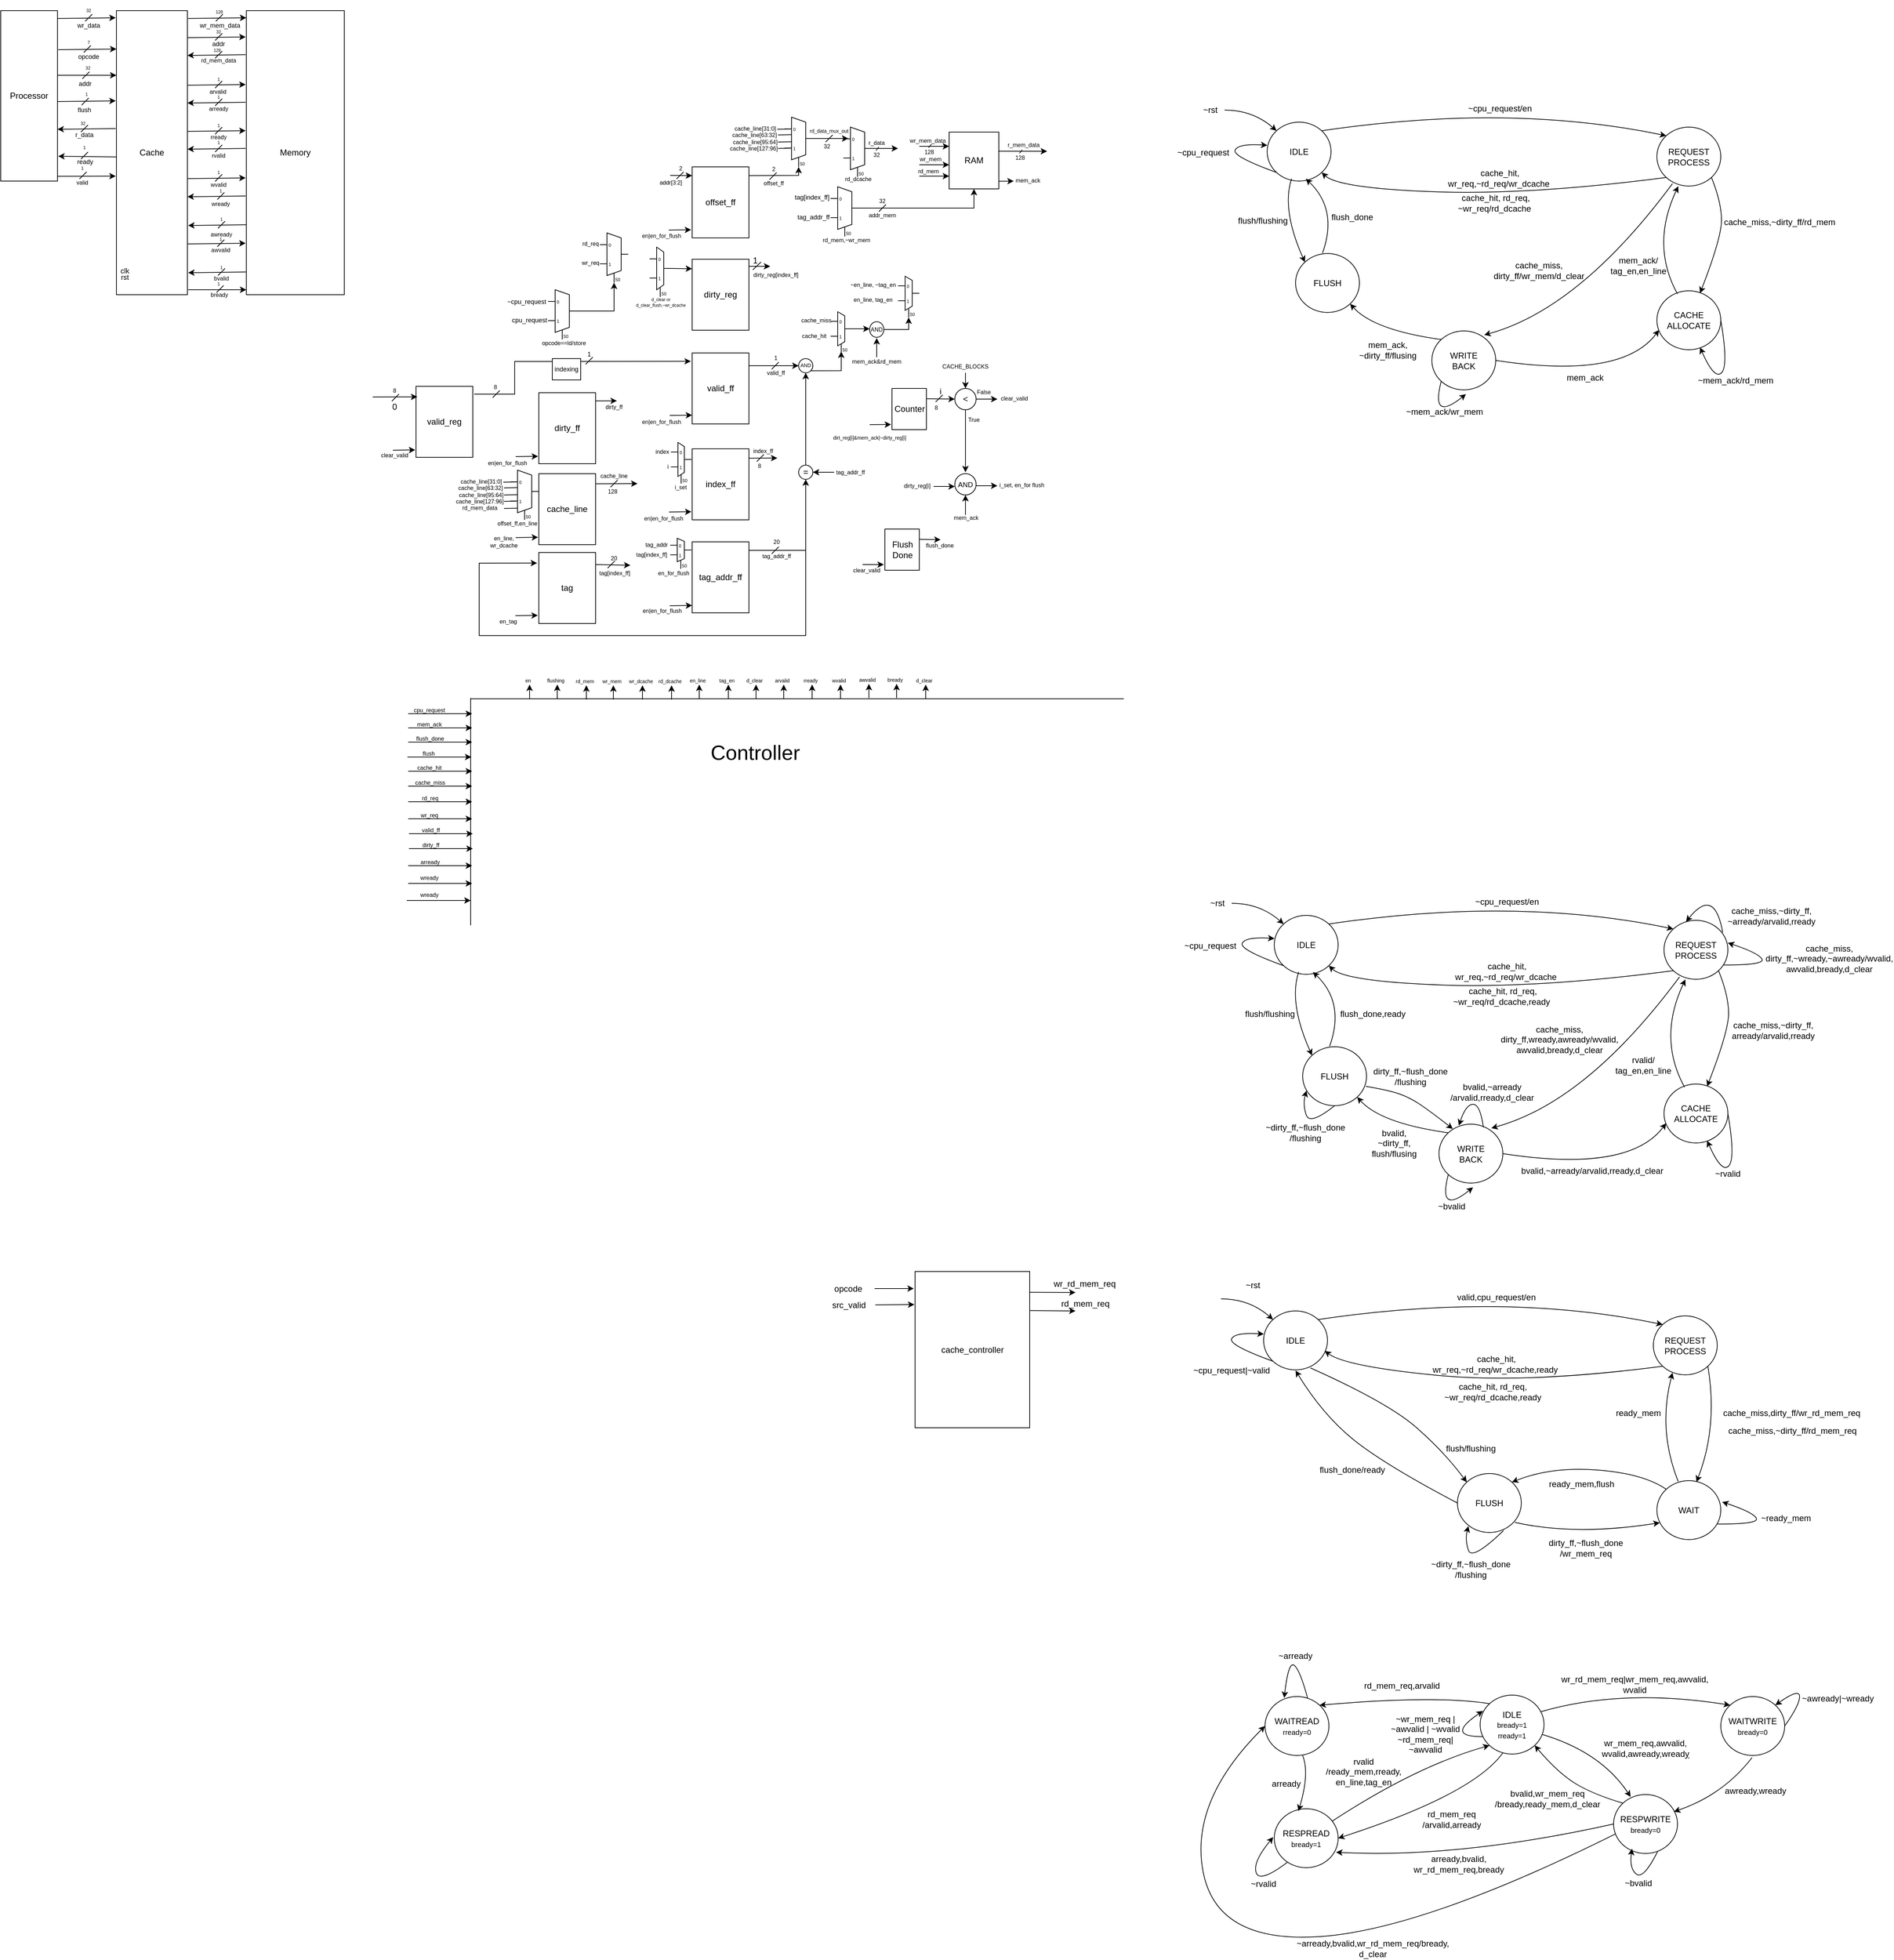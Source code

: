 <mxfile version="24.7.7" pages="4">
  <diagram name="Page-1" id="vyNq5bLfsOeGBx3IVpi8">
    <mxGraphModel dx="3475" dy="1393" grid="1" gridSize="10" guides="1" tooltips="1" connect="1" arrows="1" fold="1" page="1" pageScale="1" pageWidth="850" pageHeight="1100" math="0" shadow="0">
      <root>
        <mxCell id="0" />
        <mxCell id="1" parent="0" />
        <mxCell id="H6z_kDRP0sX1GhXecdAj-1" value="Cache" style="rounded=0;whiteSpace=wrap;html=1;" parent="1" vertex="1">
          <mxGeometry x="-221" y="110" width="100" height="400" as="geometry" />
        </mxCell>
        <mxCell id="H6z_kDRP0sX1GhXecdAj-4" value="Processor" style="rounded=0;whiteSpace=wrap;html=1;" parent="1" vertex="1">
          <mxGeometry x="-384" y="110" width="80" height="240" as="geometry" />
        </mxCell>
        <mxCell id="H6z_kDRP0sX1GhXecdAj-6" value="" style="endArrow=classic;html=1;rounded=0;exitX=0.983;exitY=0.138;exitDx=0;exitDy=0;exitPerimeter=0;" parent="1" edge="1">
          <mxGeometry width="50" height="50" relative="1" as="geometry">
            <mxPoint x="-304.04" y="121.04" as="sourcePoint" />
            <mxPoint x="-222" y="120" as="targetPoint" />
          </mxGeometry>
        </mxCell>
        <mxCell id="H6z_kDRP0sX1GhXecdAj-7" value="" style="endArrow=classic;html=1;rounded=0;exitX=0.983;exitY=0.138;exitDx=0;exitDy=0;exitPerimeter=0;" parent="1" edge="1">
          <mxGeometry width="50" height="50" relative="1" as="geometry">
            <mxPoint x="-303.04" y="165.04" as="sourcePoint" />
            <mxPoint x="-221" y="164" as="targetPoint" />
          </mxGeometry>
        </mxCell>
        <mxCell id="H6z_kDRP0sX1GhXecdAj-8" value="" style="endArrow=classic;html=1;rounded=0;" parent="1" edge="1">
          <mxGeometry width="50" height="50" relative="1" as="geometry">
            <mxPoint x="-304" y="201" as="sourcePoint" />
            <mxPoint x="-221" y="201" as="targetPoint" />
          </mxGeometry>
        </mxCell>
        <mxCell id="H6z_kDRP0sX1GhXecdAj-9" value="" style="endArrow=classic;html=1;rounded=0;exitX=0.983;exitY=0.138;exitDx=0;exitDy=0;exitPerimeter=0;" parent="1" edge="1">
          <mxGeometry width="50" height="50" relative="1" as="geometry">
            <mxPoint x="-304.04" y="238.04" as="sourcePoint" />
            <mxPoint x="-222" y="237" as="targetPoint" />
          </mxGeometry>
        </mxCell>
        <mxCell id="H6z_kDRP0sX1GhXecdAj-10" value="" style="endArrow=classic;html=1;rounded=0;exitX=0.983;exitY=0.138;exitDx=0;exitDy=0;exitPerimeter=0;" parent="1" edge="1">
          <mxGeometry width="50" height="50" relative="1" as="geometry">
            <mxPoint x="-222" y="276" as="sourcePoint" />
            <mxPoint x="-304.04" y="277.04" as="targetPoint" />
          </mxGeometry>
        </mxCell>
        <mxCell id="H6z_kDRP0sX1GhXecdAj-11" value="" style="endArrow=none;html=1;rounded=0;" parent="1" edge="1">
          <mxGeometry width="50" height="50" relative="1" as="geometry">
            <mxPoint x="-265" y="125" as="sourcePoint" />
            <mxPoint x="-255" y="115" as="targetPoint" />
          </mxGeometry>
        </mxCell>
        <mxCell id="H6z_kDRP0sX1GhXecdAj-12" value="" style="endArrow=none;html=1;rounded=0;" parent="1" edge="1">
          <mxGeometry width="50" height="50" relative="1" as="geometry">
            <mxPoint x="-267" y="169" as="sourcePoint" />
            <mxPoint x="-257" y="159" as="targetPoint" />
          </mxGeometry>
        </mxCell>
        <mxCell id="H6z_kDRP0sX1GhXecdAj-13" value="" style="endArrow=none;html=1;rounded=0;" parent="1" edge="1">
          <mxGeometry width="50" height="50" relative="1" as="geometry">
            <mxPoint x="-269" y="206" as="sourcePoint" />
            <mxPoint x="-259" y="196" as="targetPoint" />
          </mxGeometry>
        </mxCell>
        <mxCell id="H6z_kDRP0sX1GhXecdAj-14" value="" style="endArrow=none;html=1;rounded=0;" parent="1" edge="1">
          <mxGeometry width="50" height="50" relative="1" as="geometry">
            <mxPoint x="-270" y="243" as="sourcePoint" />
            <mxPoint x="-260" y="233" as="targetPoint" />
          </mxGeometry>
        </mxCell>
        <mxCell id="H6z_kDRP0sX1GhXecdAj-15" value="" style="endArrow=none;html=1;rounded=0;" parent="1" edge="1">
          <mxGeometry width="50" height="50" relative="1" as="geometry">
            <mxPoint x="-271" y="281" as="sourcePoint" />
            <mxPoint x="-261" y="271" as="targetPoint" />
          </mxGeometry>
        </mxCell>
        <mxCell id="H6z_kDRP0sX1GhXecdAj-16" value="wr_data" style="text;html=1;align=center;verticalAlign=middle;whiteSpace=wrap;rounded=0;fontSize=9;" parent="1" vertex="1">
          <mxGeometry x="-290" y="116" width="60" height="30" as="geometry" />
        </mxCell>
        <mxCell id="H6z_kDRP0sX1GhXecdAj-17" value="32" style="text;html=1;align=center;verticalAlign=middle;whiteSpace=wrap;rounded=0;fontSize=6;" parent="1" vertex="1">
          <mxGeometry x="-290" y="95" width="60" height="30" as="geometry" />
        </mxCell>
        <mxCell id="H6z_kDRP0sX1GhXecdAj-21" value="7" style="text;html=1;align=center;verticalAlign=middle;whiteSpace=wrap;rounded=0;fontSize=6;" parent="1" vertex="1">
          <mxGeometry x="-290" y="140" width="60" height="30" as="geometry" />
        </mxCell>
        <mxCell id="H6z_kDRP0sX1GhXecdAj-23" value="opcode" style="text;html=1;align=center;verticalAlign=middle;whiteSpace=wrap;rounded=0;fontSize=9;" parent="1" vertex="1">
          <mxGeometry x="-290" y="160" width="60" height="30" as="geometry" />
        </mxCell>
        <mxCell id="H6z_kDRP0sX1GhXecdAj-25" value="32" style="text;html=1;align=center;verticalAlign=middle;whiteSpace=wrap;rounded=0;fontSize=6;" parent="1" vertex="1">
          <mxGeometry x="-291" y="176" width="60" height="30" as="geometry" />
        </mxCell>
        <mxCell id="H6z_kDRP0sX1GhXecdAj-26" value="addr" style="text;html=1;align=center;verticalAlign=middle;whiteSpace=wrap;rounded=0;fontSize=9;" parent="1" vertex="1">
          <mxGeometry x="-295" y="198" width="60" height="30" as="geometry" />
        </mxCell>
        <mxCell id="H6z_kDRP0sX1GhXecdAj-27" value="1" style="text;html=1;align=center;verticalAlign=middle;whiteSpace=wrap;rounded=0;fontSize=6;" parent="1" vertex="1">
          <mxGeometry x="-293" y="213" width="60" height="30" as="geometry" />
        </mxCell>
        <mxCell id="H6z_kDRP0sX1GhXecdAj-29" value="flush" style="text;html=1;align=center;verticalAlign=middle;whiteSpace=wrap;rounded=0;fontSize=9;" parent="1" vertex="1">
          <mxGeometry x="-296" y="235" width="60" height="30" as="geometry" />
        </mxCell>
        <mxCell id="H6z_kDRP0sX1GhXecdAj-30" value="clk" style="text;html=1;align=center;verticalAlign=middle;whiteSpace=wrap;rounded=0;fontSize=10;" parent="1" vertex="1">
          <mxGeometry x="-239" y="461" width="60" height="30" as="geometry" />
        </mxCell>
        <mxCell id="H6z_kDRP0sX1GhXecdAj-31" value="rst" style="text;html=1;align=center;verticalAlign=middle;whiteSpace=wrap;rounded=0;fontSize=10;" parent="1" vertex="1">
          <mxGeometry x="-239" y="470" width="60" height="30" as="geometry" />
        </mxCell>
        <mxCell id="H6z_kDRP0sX1GhXecdAj-32" value="32" style="text;html=1;align=center;verticalAlign=middle;whiteSpace=wrap;rounded=0;fontSize=6;" parent="1" vertex="1">
          <mxGeometry x="-298" y="254" width="60" height="30" as="geometry" />
        </mxCell>
        <mxCell id="H6z_kDRP0sX1GhXecdAj-33" value="r_data" style="text;html=1;align=center;verticalAlign=middle;whiteSpace=wrap;rounded=0;fontSize=9;" parent="1" vertex="1">
          <mxGeometry x="-296" y="270" width="60" height="30" as="geometry" />
        </mxCell>
        <mxCell id="H6z_kDRP0sX1GhXecdAj-35" value="offset_ff" style="rounded=0;whiteSpace=wrap;html=1;" parent="1" vertex="1">
          <mxGeometry x="590" y="330" width="80" height="100" as="geometry" />
        </mxCell>
        <mxCell id="H6z_kDRP0sX1GhXecdAj-36" value="dirty_reg" style="rounded=0;whiteSpace=wrap;html=1;" parent="1" vertex="1">
          <mxGeometry x="590" y="460" width="80" height="100" as="geometry" />
        </mxCell>
        <mxCell id="H6z_kDRP0sX1GhXecdAj-37" value="valid_ff" style="rounded=0;whiteSpace=wrap;html=1;" parent="1" vertex="1">
          <mxGeometry x="590" y="592" width="80" height="100" as="geometry" />
        </mxCell>
        <mxCell id="H6z_kDRP0sX1GhXecdAj-38" value="index_ff" style="rounded=0;whiteSpace=wrap;html=1;" parent="1" vertex="1">
          <mxGeometry x="590" y="727" width="80" height="100" as="geometry" />
        </mxCell>
        <mxCell id="H6z_kDRP0sX1GhXecdAj-39" value="tag_addr_ff" style="rounded=0;whiteSpace=wrap;html=1;" parent="1" vertex="1">
          <mxGeometry x="590" y="858" width="80" height="100" as="geometry" />
        </mxCell>
        <mxCell id="H6z_kDRP0sX1GhXecdAj-40" value="" style="endArrow=classic;html=1;rounded=0;entryX=0.02;entryY=0.886;entryDx=0;entryDy=0;entryPerimeter=0;" parent="1" edge="1">
          <mxGeometry width="50" height="50" relative="1" as="geometry">
            <mxPoint x="557" y="419" as="sourcePoint" />
            <mxPoint x="588.6" y="418.6" as="targetPoint" />
          </mxGeometry>
        </mxCell>
        <mxCell id="H6z_kDRP0sX1GhXecdAj-41" value="en|en_for_flush" style="text;html=1;align=center;verticalAlign=middle;whiteSpace=wrap;rounded=0;fontSize=8;" parent="1" vertex="1">
          <mxGeometry x="517" y="412" width="60" height="30" as="geometry" />
        </mxCell>
        <mxCell id="H6z_kDRP0sX1GhXecdAj-47" value="" style="endArrow=classic;html=1;rounded=0;entryX=0.02;entryY=0.886;entryDx=0;entryDy=0;entryPerimeter=0;" parent="1" edge="1">
          <mxGeometry width="50" height="50" relative="1" as="geometry">
            <mxPoint x="558.4" y="680" as="sourcePoint" />
            <mxPoint x="590.0" y="679.6" as="targetPoint" />
          </mxGeometry>
        </mxCell>
        <mxCell id="H6z_kDRP0sX1GhXecdAj-49" value="" style="endArrow=classic;html=1;rounded=0;entryX=0.02;entryY=0.886;entryDx=0;entryDy=0;entryPerimeter=0;" parent="1" edge="1">
          <mxGeometry width="50" height="50" relative="1" as="geometry">
            <mxPoint x="557.4" y="816" as="sourcePoint" />
            <mxPoint x="589.0" y="815.6" as="targetPoint" />
          </mxGeometry>
        </mxCell>
        <mxCell id="H6z_kDRP0sX1GhXecdAj-51" value="" style="endArrow=classic;html=1;rounded=0;entryX=0.02;entryY=0.886;entryDx=0;entryDy=0;entryPerimeter=0;" parent="1" edge="1">
          <mxGeometry width="50" height="50" relative="1" as="geometry">
            <mxPoint x="558.4" y="948" as="sourcePoint" />
            <mxPoint x="590.0" y="947.6" as="targetPoint" />
          </mxGeometry>
        </mxCell>
        <mxCell id="H6z_kDRP0sX1GhXecdAj-53" value="" style="shadow=0;dashed=0;align=center;html=1;strokeWidth=1;shape=mxgraph.electrical.abstract.mux2;whiteSpace=wrap;" parent="1" vertex="1">
          <mxGeometry x="387" y="503" width="40" height="70" as="geometry" />
        </mxCell>
        <mxCell id="H6z_kDRP0sX1GhXecdAj-57" value="opcode==ld/store" style="text;html=1;align=center;verticalAlign=middle;whiteSpace=wrap;rounded=0;fontSize=8;" parent="1" vertex="1">
          <mxGeometry x="377" y="563" width="65" height="30" as="geometry" />
        </mxCell>
        <mxCell id="H6z_kDRP0sX1GhXecdAj-62" value="~cpu_request" style="text;html=1;align=center;verticalAlign=middle;whiteSpace=wrap;rounded=0;fontSize=9;" parent="1" vertex="1">
          <mxGeometry x="327" y="505" width="60" height="30" as="geometry" />
        </mxCell>
        <mxCell id="H6z_kDRP0sX1GhXecdAj-63" value="cpu_request" style="text;html=1;align=center;verticalAlign=middle;whiteSpace=wrap;rounded=0;fontSize=9;" parent="1" vertex="1">
          <mxGeometry x="331" y="531" width="60" height="30" as="geometry" />
        </mxCell>
        <mxCell id="H6z_kDRP0sX1GhXecdAj-66" value="d_clear or d_clear_flush,~wr_dcache" style="text;html=1;align=center;verticalAlign=middle;whiteSpace=wrap;rounded=0;fontSize=6;" parent="1" vertex="1">
          <mxGeometry x="516" y="506" width="60" height="30" as="geometry" />
        </mxCell>
        <mxCell id="H6z_kDRP0sX1GhXecdAj-67" value="en|en_for_flush" style="text;html=1;align=center;verticalAlign=middle;whiteSpace=wrap;rounded=0;fontSize=8;" parent="1" vertex="1">
          <mxGeometry x="517" y="674" width="60" height="30" as="geometry" />
        </mxCell>
        <mxCell id="H6z_kDRP0sX1GhXecdAj-68" value="en|en_for_flush" style="text;html=1;align=center;verticalAlign=middle;whiteSpace=wrap;rounded=0;fontSize=8;" parent="1" vertex="1">
          <mxGeometry x="520" y="810" width="60" height="30" as="geometry" />
        </mxCell>
        <mxCell id="H6z_kDRP0sX1GhXecdAj-69" value="en|en_for_flush" style="text;html=1;align=center;verticalAlign=middle;whiteSpace=wrap;rounded=0;fontSize=8;" parent="1" vertex="1">
          <mxGeometry x="518" y="940" width="60" height="30" as="geometry" />
        </mxCell>
        <mxCell id="H6z_kDRP0sX1GhXecdAj-70" value="" style="shadow=0;dashed=0;align=center;html=1;strokeWidth=1;shape=mxgraph.electrical.abstract.mux2;whiteSpace=wrap;" parent="1" vertex="1">
          <mxGeometry x="559" y="853" width="30" height="43" as="geometry" />
        </mxCell>
        <mxCell id="H6z_kDRP0sX1GhXecdAj-71" value="tag_addr" style="text;html=1;align=center;verticalAlign=middle;whiteSpace=wrap;rounded=0;fontSize=8;" parent="1" vertex="1">
          <mxGeometry x="510" y="847" width="60" height="30" as="geometry" />
        </mxCell>
        <mxCell id="H6z_kDRP0sX1GhXecdAj-72" value="tag[index_ff]" style="text;html=1;align=center;verticalAlign=middle;whiteSpace=wrap;rounded=0;fontSize=8;" parent="1" vertex="1">
          <mxGeometry x="503" y="861" width="60" height="30" as="geometry" />
        </mxCell>
        <mxCell id="H6z_kDRP0sX1GhXecdAj-73" value="en_for_flush" style="text;html=1;align=center;verticalAlign=middle;whiteSpace=wrap;rounded=0;fontSize=8;" parent="1" vertex="1">
          <mxGeometry x="534" y="887" width="60" height="30" as="geometry" />
        </mxCell>
        <mxCell id="H6z_kDRP0sX1GhXecdAj-74" value="" style="endArrow=classic;html=1;rounded=0;entryX=0;entryY=0.5;entryDx=0;entryDy=0;" parent="1" target="H6z_kDRP0sX1GhXecdAj-75" edge="1">
          <mxGeometry width="50" height="50" relative="1" as="geometry">
            <mxPoint x="670" y="610" as="sourcePoint" />
            <mxPoint x="730" y="610" as="targetPoint" />
          </mxGeometry>
        </mxCell>
        <mxCell id="H6z_kDRP0sX1GhXecdAj-75" value="AND" style="ellipse;whiteSpace=wrap;html=1;fontSize=7;" parent="1" vertex="1">
          <mxGeometry x="740" y="600" width="20" height="20" as="geometry" />
        </mxCell>
        <mxCell id="H6z_kDRP0sX1GhXecdAj-77" value="" style="endArrow=classic;html=1;rounded=0;" parent="1" edge="1">
          <mxGeometry width="50" height="50" relative="1" as="geometry">
            <mxPoint x="670" y="870" as="sourcePoint" />
            <mxPoint x="750" y="770" as="targetPoint" />
            <Array as="points">
              <mxPoint x="750" y="870" />
            </Array>
          </mxGeometry>
        </mxCell>
        <mxCell id="H6z_kDRP0sX1GhXecdAj-79" value="=" style="ellipse;whiteSpace=wrap;html=1;" parent="1" vertex="1">
          <mxGeometry x="740" y="750" width="20" height="20" as="geometry" />
        </mxCell>
        <mxCell id="H6z_kDRP0sX1GhXecdAj-80" value="" style="endArrow=classic;html=1;rounded=0;entryX=1;entryY=0.5;entryDx=0;entryDy=0;" parent="1" target="H6z_kDRP0sX1GhXecdAj-79" edge="1">
          <mxGeometry width="50" height="50" relative="1" as="geometry">
            <mxPoint x="790" y="760" as="sourcePoint" />
            <mxPoint x="760" y="720" as="targetPoint" />
          </mxGeometry>
        </mxCell>
        <mxCell id="H6z_kDRP0sX1GhXecdAj-81" value="tag_addr_ff" style="text;html=1;align=center;verticalAlign=middle;whiteSpace=wrap;rounded=0;fontSize=8;" parent="1" vertex="1">
          <mxGeometry x="783" y="745" width="60" height="30" as="geometry" />
        </mxCell>
        <mxCell id="H6z_kDRP0sX1GhXecdAj-82" value="" style="endArrow=classic;html=1;rounded=0;entryX=0.5;entryY=1;entryDx=0;entryDy=0;exitX=0.5;exitY=0;exitDx=0;exitDy=0;" parent="1" source="H6z_kDRP0sX1GhXecdAj-79" target="H6z_kDRP0sX1GhXecdAj-75" edge="1">
          <mxGeometry width="50" height="50" relative="1" as="geometry">
            <mxPoint x="740" y="750" as="sourcePoint" />
            <mxPoint x="760" y="670" as="targetPoint" />
          </mxGeometry>
        </mxCell>
        <mxCell id="H6z_kDRP0sX1GhXecdAj-84" value="" style="endArrow=classic;html=1;rounded=0;exitX=1;exitY=1;exitDx=0;exitDy=0;" parent="1" source="H6z_kDRP0sX1GhXecdAj-75" edge="1">
          <mxGeometry width="50" height="50" relative="1" as="geometry">
            <mxPoint x="710" y="710" as="sourcePoint" />
            <mxPoint x="800" y="590" as="targetPoint" />
            <Array as="points">
              <mxPoint x="800" y="617" />
            </Array>
          </mxGeometry>
        </mxCell>
        <mxCell id="H6z_kDRP0sX1GhXecdAj-85" value="" style="shadow=0;dashed=0;align=center;html=1;strokeWidth=1;shape=mxgraph.electrical.abstract.mux2;whiteSpace=wrap;" parent="1" vertex="1">
          <mxGeometry x="785" y="534" width="30" height="58" as="geometry" />
        </mxCell>
        <mxCell id="H6z_kDRP0sX1GhXecdAj-86" value="valid_ff" style="text;html=1;align=center;verticalAlign=middle;whiteSpace=wrap;rounded=0;fontSize=8;" parent="1" vertex="1">
          <mxGeometry x="678" y="605" width="60" height="30" as="geometry" />
        </mxCell>
        <mxCell id="H6z_kDRP0sX1GhXecdAj-88" value="" style="endArrow=none;html=1;rounded=0;" parent="1" edge="1">
          <mxGeometry width="50" height="50" relative="1" as="geometry">
            <mxPoint x="702" y="615" as="sourcePoint" />
            <mxPoint x="712" y="605" as="targetPoint" />
          </mxGeometry>
        </mxCell>
        <mxCell id="H6z_kDRP0sX1GhXecdAj-89" value="1" style="text;html=1;align=center;verticalAlign=middle;whiteSpace=wrap;rounded=0;fontSize=8;" parent="1" vertex="1">
          <mxGeometry x="678" y="584" width="60" height="30" as="geometry" />
        </mxCell>
        <mxCell id="H6z_kDRP0sX1GhXecdAj-90" value="" style="endArrow=none;html=1;rounded=0;" parent="1" edge="1">
          <mxGeometry width="50" height="50" relative="1" as="geometry">
            <mxPoint x="702" y="875" as="sourcePoint" />
            <mxPoint x="712" y="865" as="targetPoint" />
          </mxGeometry>
        </mxCell>
        <mxCell id="H6z_kDRP0sX1GhXecdAj-93" value="20" style="text;html=1;align=center;verticalAlign=middle;whiteSpace=wrap;rounded=0;fontSize=8;" parent="1" vertex="1">
          <mxGeometry x="679" y="843" width="60" height="30" as="geometry" />
        </mxCell>
        <mxCell id="H6z_kDRP0sX1GhXecdAj-94" value="tag_addr_ff" style="text;html=1;align=center;verticalAlign=middle;whiteSpace=wrap;rounded=0;fontSize=8;" parent="1" vertex="1">
          <mxGeometry x="679" y="863" width="60" height="30" as="geometry" />
        </mxCell>
        <mxCell id="H6z_kDRP0sX1GhXecdAj-95" value="cache_miss" style="text;html=1;align=center;verticalAlign=middle;whiteSpace=wrap;rounded=0;fontSize=8;" parent="1" vertex="1">
          <mxGeometry x="735" y="531" width="60" height="30" as="geometry" />
        </mxCell>
        <mxCell id="H6z_kDRP0sX1GhXecdAj-96" value="cache_hit" style="text;html=1;align=center;verticalAlign=middle;whiteSpace=wrap;rounded=0;fontSize=8;" parent="1" vertex="1">
          <mxGeometry x="732" y="553" width="60" height="30" as="geometry" />
        </mxCell>
        <mxCell id="H6z_kDRP0sX1GhXecdAj-97" value="" style="shadow=0;dashed=0;align=center;html=1;strokeWidth=1;shape=mxgraph.electrical.abstract.mux2;whiteSpace=wrap;" parent="1" vertex="1">
          <mxGeometry x="880" y="484" width="30" height="58" as="geometry" />
        </mxCell>
        <mxCell id="H6z_kDRP0sX1GhXecdAj-100" value="" style="endArrow=classic;html=1;rounded=0;exitX=1;exitY=0.5;exitDx=0;exitDy=-5;exitPerimeter=0;" parent="1" source="H6z_kDRP0sX1GhXecdAj-85" edge="1">
          <mxGeometry width="50" height="50" relative="1" as="geometry">
            <mxPoint x="760" y="620" as="sourcePoint" />
            <mxPoint x="840" y="558" as="targetPoint" />
          </mxGeometry>
        </mxCell>
        <mxCell id="H6z_kDRP0sX1GhXecdAj-101" value="AND" style="ellipse;whiteSpace=wrap;html=1;fontSize=8;" parent="1" vertex="1">
          <mxGeometry x="840" y="548" width="20" height="22" as="geometry" />
        </mxCell>
        <mxCell id="H6z_kDRP0sX1GhXecdAj-102" value="" style="endArrow=classic;html=1;rounded=0;" parent="1" edge="1">
          <mxGeometry width="50" height="50" relative="1" as="geometry">
            <mxPoint x="850" y="598" as="sourcePoint" />
            <mxPoint x="850" y="571" as="targetPoint" />
          </mxGeometry>
        </mxCell>
        <mxCell id="H6z_kDRP0sX1GhXecdAj-103" value="mem_ack&amp;amp;rd_mem" style="text;html=1;align=center;verticalAlign=middle;whiteSpace=wrap;rounded=0;fontSize=8;" parent="1" vertex="1">
          <mxGeometry x="820" y="589" width="60" height="30" as="geometry" />
        </mxCell>
        <mxCell id="H6z_kDRP0sX1GhXecdAj-106" value="" style="endArrow=classic;html=1;rounded=0;exitX=1;exitY=0.5;exitDx=0;exitDy=0;entryX=0.167;entryY=1;entryDx=10;entryDy=0;entryPerimeter=0;" parent="1" source="H6z_kDRP0sX1GhXecdAj-101" target="H6z_kDRP0sX1GhXecdAj-97" edge="1">
          <mxGeometry width="50" height="50" relative="1" as="geometry">
            <mxPoint x="760" y="600" as="sourcePoint" />
            <mxPoint x="810" y="550" as="targetPoint" />
            <Array as="points">
              <mxPoint x="895" y="559" />
            </Array>
          </mxGeometry>
        </mxCell>
        <mxCell id="H6z_kDRP0sX1GhXecdAj-107" value="~en_line, ~tag_en" style="text;html=1;align=center;verticalAlign=middle;whiteSpace=wrap;rounded=0;fontSize=8;" parent="1" vertex="1">
          <mxGeometry x="810" y="486" width="70" height="20" as="geometry" />
        </mxCell>
        <mxCell id="H6z_kDRP0sX1GhXecdAj-108" value="en_line, tag_en" style="text;html=1;align=center;verticalAlign=middle;whiteSpace=wrap;rounded=0;fontSize=8;" parent="1" vertex="1">
          <mxGeometry x="810" y="507" width="70" height="20" as="geometry" />
        </mxCell>
        <mxCell id="H6z_kDRP0sX1GhXecdAj-115" value="" style="shadow=0;dashed=0;align=center;html=1;strokeWidth=1;shape=mxgraph.electrical.abstract.mux2;whiteSpace=wrap;" parent="1" vertex="1">
          <mxGeometry x="785" y="358" width="40" height="70" as="geometry" />
        </mxCell>
        <mxCell id="H6z_kDRP0sX1GhXecdAj-116" value="rd_mem,~wr_mem" style="text;html=1;align=center;verticalAlign=middle;whiteSpace=wrap;rounded=0;fontSize=8;" parent="1" vertex="1">
          <mxGeometry x="775" y="418" width="65" height="30" as="geometry" />
        </mxCell>
        <mxCell id="H6z_kDRP0sX1GhXecdAj-117" value="tag_addr_ff" style="text;html=1;align=center;verticalAlign=middle;whiteSpace=wrap;rounded=0;fontSize=9;" parent="1" vertex="1">
          <mxGeometry x="731" y="386" width="60" height="30" as="geometry" />
        </mxCell>
        <mxCell id="H6z_kDRP0sX1GhXecdAj-118" value="tag[index_ff]" style="text;html=1;align=center;verticalAlign=middle;whiteSpace=wrap;rounded=0;fontSize=9;" parent="1" vertex="1">
          <mxGeometry x="729" y="358" width="60" height="30" as="geometry" />
        </mxCell>
        <mxCell id="H6z_kDRP0sX1GhXecdAj-120" value="RAM" style="rounded=0;whiteSpace=wrap;html=1;" parent="1" vertex="1">
          <mxGeometry x="952" y="281" width="70" height="80" as="geometry" />
        </mxCell>
        <mxCell id="H6z_kDRP0sX1GhXecdAj-121" value="" style="endArrow=classic;html=1;rounded=0;exitX=1;exitY=0.5;exitDx=0;exitDy=-5;exitPerimeter=0;entryX=0.5;entryY=1;entryDx=0;entryDy=0;" parent="1" source="H6z_kDRP0sX1GhXecdAj-115" target="H6z_kDRP0sX1GhXecdAj-120" edge="1">
          <mxGeometry width="50" height="50" relative="1" as="geometry">
            <mxPoint x="900" y="400" as="sourcePoint" />
            <mxPoint x="950" y="350" as="targetPoint" />
            <Array as="points">
              <mxPoint x="987" y="388" />
            </Array>
          </mxGeometry>
        </mxCell>
        <mxCell id="H6z_kDRP0sX1GhXecdAj-122" value="" style="endArrow=none;html=1;rounded=0;" parent="1" edge="1">
          <mxGeometry width="50" height="50" relative="1" as="geometry">
            <mxPoint x="853" y="393" as="sourcePoint" />
            <mxPoint x="863" y="383" as="targetPoint" />
          </mxGeometry>
        </mxCell>
        <mxCell id="H6z_kDRP0sX1GhXecdAj-123" value="32" style="text;html=1;align=center;verticalAlign=middle;whiteSpace=wrap;rounded=0;fontSize=8;" parent="1" vertex="1">
          <mxGeometry x="828" y="363" width="60" height="30" as="geometry" />
        </mxCell>
        <mxCell id="H6z_kDRP0sX1GhXecdAj-124" value="addr_mem" style="text;html=1;align=center;verticalAlign=middle;whiteSpace=wrap;rounded=0;fontSize=8;" parent="1" vertex="1">
          <mxGeometry x="828" y="383" width="60" height="30" as="geometry" />
        </mxCell>
        <mxCell id="H6z_kDRP0sX1GhXecdAj-126" value="" style="endArrow=classic;html=1;rounded=0;exitX=0.986;exitY=0.866;exitDx=0;exitDy=0;exitPerimeter=0;" parent="1" edge="1">
          <mxGeometry width="50" height="50" relative="1" as="geometry">
            <mxPoint x="1022.02" y="350.28" as="sourcePoint" />
            <mxPoint x="1043" y="350" as="targetPoint" />
          </mxGeometry>
        </mxCell>
        <mxCell id="H6z_kDRP0sX1GhXecdAj-127" value="mem_ack" style="text;html=1;align=center;verticalAlign=middle;whiteSpace=wrap;rounded=0;fontSize=8;" parent="1" vertex="1">
          <mxGeometry x="1033" y="334" width="60" height="30" as="geometry" />
        </mxCell>
        <mxCell id="H6z_kDRP0sX1GhXecdAj-128" value="" style="shadow=0;dashed=0;align=center;html=1;strokeWidth=1;shape=mxgraph.electrical.abstract.mux2;whiteSpace=wrap;" parent="1" vertex="1">
          <mxGeometry x="720" y="260" width="40" height="70" as="geometry" />
        </mxCell>
        <mxCell id="H6z_kDRP0sX1GhXecdAj-130" value="" style="endArrow=classic;html=1;rounded=0;exitX=0.995;exitY=0.123;exitDx=0;exitDy=0;exitPerimeter=0;entryX=0.25;entryY=1;entryDx=10;entryDy=0;entryPerimeter=0;" parent="1" source="H6z_kDRP0sX1GhXecdAj-35" target="H6z_kDRP0sX1GhXecdAj-128" edge="1">
          <mxGeometry width="50" height="50" relative="1" as="geometry">
            <mxPoint x="660" y="383" as="sourcePoint" />
            <mxPoint x="710" y="333" as="targetPoint" />
            <Array as="points">
              <mxPoint x="740" y="342" />
            </Array>
          </mxGeometry>
        </mxCell>
        <mxCell id="H6z_kDRP0sX1GhXecdAj-131" value="offset_ff" style="text;html=1;align=center;verticalAlign=middle;whiteSpace=wrap;rounded=0;fontSize=8;" parent="1" vertex="1">
          <mxGeometry x="675" y="338" width="60" height="30" as="geometry" />
        </mxCell>
        <mxCell id="H6z_kDRP0sX1GhXecdAj-133" value="" style="endArrow=none;html=1;rounded=0;" parent="1" edge="1">
          <mxGeometry width="50" height="50" relative="1" as="geometry">
            <mxPoint x="699" y="348" as="sourcePoint" />
            <mxPoint x="709" y="338" as="targetPoint" />
          </mxGeometry>
        </mxCell>
        <mxCell id="H6z_kDRP0sX1GhXecdAj-134" value="2" style="text;html=1;align=center;verticalAlign=middle;whiteSpace=wrap;rounded=0;fontSize=8;" parent="1" vertex="1">
          <mxGeometry x="675" y="318" width="60" height="30" as="geometry" />
        </mxCell>
        <mxCell id="H6z_kDRP0sX1GhXecdAj-136" value="" style="endArrow=none;html=1;rounded=0;entryX=0.225;entryY=0.351;entryDx=0;entryDy=0;entryPerimeter=0;" parent="1" edge="1">
          <mxGeometry width="50" height="50" relative="1" as="geometry">
            <mxPoint x="711" y="285" as="sourcePoint" />
            <mxPoint x="730" y="284.57" as="targetPoint" />
          </mxGeometry>
        </mxCell>
        <mxCell id="H6z_kDRP0sX1GhXecdAj-139" value="" style="endArrow=none;html=1;rounded=0;entryX=0.225;entryY=0.351;entryDx=0;entryDy=0;entryPerimeter=0;" parent="1" edge="1">
          <mxGeometry width="50" height="50" relative="1" as="geometry">
            <mxPoint x="711" y="295" as="sourcePoint" />
            <mxPoint x="730" y="294.57" as="targetPoint" />
          </mxGeometry>
        </mxCell>
        <mxCell id="H6z_kDRP0sX1GhXecdAj-140" value="" style="endArrow=none;html=1;rounded=0;entryX=0.225;entryY=0.351;entryDx=0;entryDy=0;entryPerimeter=0;" parent="1" edge="1">
          <mxGeometry width="50" height="50" relative="1" as="geometry">
            <mxPoint x="711" y="304" as="sourcePoint" />
            <mxPoint x="730" y="303.57" as="targetPoint" />
          </mxGeometry>
        </mxCell>
        <mxCell id="H6z_kDRP0sX1GhXecdAj-141" value="" style="endArrow=none;html=1;rounded=0;entryX=0.225;entryY=0.351;entryDx=0;entryDy=0;entryPerimeter=0;" parent="1" edge="1">
          <mxGeometry width="50" height="50" relative="1" as="geometry">
            <mxPoint x="710" y="277" as="sourcePoint" />
            <mxPoint x="729" y="276.57" as="targetPoint" />
          </mxGeometry>
        </mxCell>
        <mxCell id="H6z_kDRP0sX1GhXecdAj-142" value="cache_line[31:0]" style="text;html=1;align=center;verticalAlign=middle;whiteSpace=wrap;rounded=0;fontSize=8;" parent="1" vertex="1">
          <mxGeometry x="649" y="261" width="60" height="30" as="geometry" />
        </mxCell>
        <mxCell id="H6z_kDRP0sX1GhXecdAj-143" value="cache_line[63:32]" style="text;html=1;align=center;verticalAlign=middle;whiteSpace=wrap;rounded=0;fontSize=8;" parent="1" vertex="1">
          <mxGeometry x="648" y="270" width="60" height="30" as="geometry" />
        </mxCell>
        <mxCell id="H6z_kDRP0sX1GhXecdAj-144" value="cache_line[95:64]" style="text;html=1;align=center;verticalAlign=middle;whiteSpace=wrap;rounded=0;fontSize=8;" parent="1" vertex="1">
          <mxGeometry x="649" y="280" width="60" height="30" as="geometry" />
        </mxCell>
        <mxCell id="H6z_kDRP0sX1GhXecdAj-145" value="cache_line[127:96]" style="text;html=1;align=center;verticalAlign=middle;whiteSpace=wrap;rounded=0;fontSize=8;" parent="1" vertex="1">
          <mxGeometry x="647" y="289" width="60" height="30" as="geometry" />
        </mxCell>
        <mxCell id="H6z_kDRP0sX1GhXecdAj-146" value="" style="endArrow=classic;html=1;rounded=0;exitX=1;exitY=0.5;exitDx=0;exitDy=-5;exitPerimeter=0;" parent="1" source="H6z_kDRP0sX1GhXecdAj-128" edge="1">
          <mxGeometry width="50" height="50" relative="1" as="geometry">
            <mxPoint x="760" y="350" as="sourcePoint" />
            <mxPoint x="810" y="290" as="targetPoint" />
          </mxGeometry>
        </mxCell>
        <mxCell id="H6z_kDRP0sX1GhXecdAj-147" value="rd_data_mux_out" style="text;html=1;align=center;verticalAlign=middle;whiteSpace=wrap;rounded=0;fontSize=7;" parent="1" vertex="1">
          <mxGeometry x="753" y="265" width="60" height="30" as="geometry" />
        </mxCell>
        <mxCell id="H6z_kDRP0sX1GhXecdAj-148" value="" style="shadow=0;dashed=0;align=center;html=1;strokeWidth=1;shape=mxgraph.electrical.abstract.mux2;whiteSpace=wrap;" parent="1" vertex="1">
          <mxGeometry x="803" y="274" width="40" height="70" as="geometry" />
        </mxCell>
        <mxCell id="H6z_kDRP0sX1GhXecdAj-149" value="rd_dcache" style="text;html=1;align=center;verticalAlign=middle;whiteSpace=wrap;rounded=0;fontSize=8;" parent="1" vertex="1">
          <mxGeometry x="794" y="332" width="60" height="30" as="geometry" />
        </mxCell>
        <mxCell id="H6z_kDRP0sX1GhXecdAj-150" value="r_data" style="text;html=1;align=center;verticalAlign=middle;whiteSpace=wrap;rounded=0;fontSize=8;" parent="1" vertex="1">
          <mxGeometry x="830" y="286" width="40" height="20" as="geometry" />
        </mxCell>
        <mxCell id="H6z_kDRP0sX1GhXecdAj-151" value="" style="endArrow=none;html=1;rounded=0;" parent="1" edge="1">
          <mxGeometry width="50" height="50" relative="1" as="geometry">
            <mxPoint x="778" y="295" as="sourcePoint" />
            <mxPoint x="788" y="285" as="targetPoint" />
          </mxGeometry>
        </mxCell>
        <mxCell id="H6z_kDRP0sX1GhXecdAj-154" value="32" style="text;html=1;align=center;verticalAlign=middle;whiteSpace=wrap;rounded=0;fontSize=8;" parent="1" vertex="1">
          <mxGeometry x="750" y="286" width="60" height="30" as="geometry" />
        </mxCell>
        <mxCell id="H6z_kDRP0sX1GhXecdAj-155" value="dirty_ff" style="rounded=0;whiteSpace=wrap;html=1;" parent="1" vertex="1">
          <mxGeometry x="374" y="648" width="80" height="100" as="geometry" />
        </mxCell>
        <mxCell id="H6z_kDRP0sX1GhXecdAj-156" value="" style="endArrow=classic;html=1;rounded=0;entryX=0.02;entryY=0.886;entryDx=0;entryDy=0;entryPerimeter=0;" parent="1" edge="1">
          <mxGeometry width="50" height="50" relative="1" as="geometry">
            <mxPoint x="341.4" y="738" as="sourcePoint" />
            <mxPoint x="373.0" y="737.6" as="targetPoint" />
          </mxGeometry>
        </mxCell>
        <mxCell id="H6z_kDRP0sX1GhXecdAj-157" value="en|en_for_flush" style="text;html=1;align=center;verticalAlign=middle;whiteSpace=wrap;rounded=0;fontSize=8;" parent="1" vertex="1">
          <mxGeometry x="300" y="732" width="60" height="30" as="geometry" />
        </mxCell>
        <mxCell id="H6z_kDRP0sX1GhXecdAj-159" value="dirty_ff" style="text;html=1;align=center;verticalAlign=middle;whiteSpace=wrap;rounded=0;fontSize=8;" parent="1" vertex="1">
          <mxGeometry x="450" y="653" width="60" height="30" as="geometry" />
        </mxCell>
        <mxCell id="H6z_kDRP0sX1GhXecdAj-160" value="cache_line" style="rounded=0;whiteSpace=wrap;html=1;" parent="1" vertex="1">
          <mxGeometry x="374" y="762" width="80" height="100" as="geometry" />
        </mxCell>
        <mxCell id="H6z_kDRP0sX1GhXecdAj-161" value="" style="endArrow=classic;html=1;rounded=0;entryX=0.02;entryY=0.886;entryDx=0;entryDy=0;entryPerimeter=0;" parent="1" edge="1">
          <mxGeometry width="50" height="50" relative="1" as="geometry">
            <mxPoint x="341.4" y="852" as="sourcePoint" />
            <mxPoint x="373.0" y="851.6" as="targetPoint" />
          </mxGeometry>
        </mxCell>
        <mxCell id="H6z_kDRP0sX1GhXecdAj-162" value="en_line, wr_dcache" style="text;html=1;align=center;verticalAlign=middle;whiteSpace=wrap;rounded=0;fontSize=8;" parent="1" vertex="1">
          <mxGeometry x="295" y="843" width="60" height="30" as="geometry" />
        </mxCell>
        <mxCell id="H6z_kDRP0sX1GhXecdAj-163" value="" style="shadow=0;dashed=0;align=center;html=1;strokeWidth=1;shape=mxgraph.electrical.abstract.mux2;whiteSpace=wrap;" parent="1" vertex="1">
          <mxGeometry x="334" y="757" width="40" height="70" as="geometry" />
        </mxCell>
        <mxCell id="H6z_kDRP0sX1GhXecdAj-164" value="" style="endArrow=none;html=1;rounded=0;entryX=0.225;entryY=0.351;entryDx=0;entryDy=0;entryPerimeter=0;" parent="1" edge="1">
          <mxGeometry width="50" height="50" relative="1" as="geometry">
            <mxPoint x="325" y="782" as="sourcePoint" />
            <mxPoint x="344" y="781.57" as="targetPoint" />
          </mxGeometry>
        </mxCell>
        <mxCell id="H6z_kDRP0sX1GhXecdAj-165" value="" style="endArrow=none;html=1;rounded=0;entryX=0.225;entryY=0.351;entryDx=0;entryDy=0;entryPerimeter=0;" parent="1" edge="1">
          <mxGeometry width="50" height="50" relative="1" as="geometry">
            <mxPoint x="325" y="792" as="sourcePoint" />
            <mxPoint x="344" y="791.57" as="targetPoint" />
          </mxGeometry>
        </mxCell>
        <mxCell id="H6z_kDRP0sX1GhXecdAj-166" value="" style="endArrow=none;html=1;rounded=0;entryX=0.225;entryY=0.351;entryDx=0;entryDy=0;entryPerimeter=0;" parent="1" edge="1">
          <mxGeometry width="50" height="50" relative="1" as="geometry">
            <mxPoint x="325" y="801" as="sourcePoint" />
            <mxPoint x="344" y="800.57" as="targetPoint" />
          </mxGeometry>
        </mxCell>
        <mxCell id="H6z_kDRP0sX1GhXecdAj-167" value="" style="endArrow=none;html=1;rounded=0;entryX=0.225;entryY=0.351;entryDx=0;entryDy=0;entryPerimeter=0;" parent="1" edge="1">
          <mxGeometry width="50" height="50" relative="1" as="geometry">
            <mxPoint x="324" y="774" as="sourcePoint" />
            <mxPoint x="343" y="773.57" as="targetPoint" />
          </mxGeometry>
        </mxCell>
        <mxCell id="H6z_kDRP0sX1GhXecdAj-168" value="cache_line[31:0]" style="text;html=1;align=center;verticalAlign=middle;whiteSpace=wrap;rounded=0;fontSize=8;" parent="1" vertex="1">
          <mxGeometry x="263" y="758" width="60" height="30" as="geometry" />
        </mxCell>
        <mxCell id="H6z_kDRP0sX1GhXecdAj-169" value="cache_line[63:32]" style="text;html=1;align=center;verticalAlign=middle;whiteSpace=wrap;rounded=0;fontSize=8;" parent="1" vertex="1">
          <mxGeometry x="262" y="767" width="60" height="30" as="geometry" />
        </mxCell>
        <mxCell id="H6z_kDRP0sX1GhXecdAj-170" value="cache_line[95:64]" style="text;html=1;align=center;verticalAlign=middle;whiteSpace=wrap;rounded=0;fontSize=8;" parent="1" vertex="1">
          <mxGeometry x="263" y="777" width="60" height="30" as="geometry" />
        </mxCell>
        <mxCell id="H6z_kDRP0sX1GhXecdAj-171" value="cache_line[127:96]" style="text;html=1;align=center;verticalAlign=middle;whiteSpace=wrap;rounded=0;fontSize=8;" parent="1" vertex="1">
          <mxGeometry x="261" y="786" width="60" height="30" as="geometry" />
        </mxCell>
        <mxCell id="H6z_kDRP0sX1GhXecdAj-172" value="offset_ff,en_line" style="text;html=1;align=center;verticalAlign=middle;whiteSpace=wrap;rounded=0;fontSize=8;" parent="1" vertex="1">
          <mxGeometry x="314" y="817" width="60" height="30" as="geometry" />
        </mxCell>
        <mxCell id="H6z_kDRP0sX1GhXecdAj-174" value="" style="endArrow=classic;html=1;rounded=0;exitX=0.97;exitY=0.142;exitDx=0;exitDy=0;exitPerimeter=0;" parent="1" edge="1">
          <mxGeometry width="50" height="50" relative="1" as="geometry">
            <mxPoint x="454.6" y="776.2" as="sourcePoint" />
            <mxPoint x="513" y="776" as="targetPoint" />
          </mxGeometry>
        </mxCell>
        <mxCell id="H6z_kDRP0sX1GhXecdAj-175" value="cache_line" style="text;html=1;align=center;verticalAlign=middle;whiteSpace=wrap;rounded=0;fontSize=8;" parent="1" vertex="1">
          <mxGeometry x="450" y="750" width="60" height="30" as="geometry" />
        </mxCell>
        <mxCell id="H6z_kDRP0sX1GhXecdAj-176" value="" style="endArrow=none;html=1;rounded=0;" parent="1" edge="1">
          <mxGeometry width="50" height="50" relative="1" as="geometry">
            <mxPoint x="475" y="781" as="sourcePoint" />
            <mxPoint x="485" y="771" as="targetPoint" />
          </mxGeometry>
        </mxCell>
        <mxCell id="H6z_kDRP0sX1GhXecdAj-178" value="128" style="text;html=1;align=center;verticalAlign=middle;whiteSpace=wrap;rounded=0;fontSize=8;" parent="1" vertex="1">
          <mxGeometry x="448" y="772" width="60" height="30" as="geometry" />
        </mxCell>
        <mxCell id="H6z_kDRP0sX1GhXecdAj-183" value="tag" style="rounded=0;whiteSpace=wrap;html=1;" parent="1" vertex="1">
          <mxGeometry x="374" y="873" width="80" height="100" as="geometry" />
        </mxCell>
        <mxCell id="H6z_kDRP0sX1GhXecdAj-184" value="" style="endArrow=classic;html=1;rounded=0;entryX=0.02;entryY=0.886;entryDx=0;entryDy=0;entryPerimeter=0;" parent="1" edge="1">
          <mxGeometry width="50" height="50" relative="1" as="geometry">
            <mxPoint x="341" y="962" as="sourcePoint" />
            <mxPoint x="372.6" y="961.6" as="targetPoint" />
          </mxGeometry>
        </mxCell>
        <mxCell id="H6z_kDRP0sX1GhXecdAj-185" value="en_tag" style="text;html=1;align=center;verticalAlign=middle;whiteSpace=wrap;rounded=0;fontSize=8;" parent="1" vertex="1">
          <mxGeometry x="301" y="955" width="60" height="30" as="geometry" />
        </mxCell>
        <mxCell id="H6z_kDRP0sX1GhXecdAj-186" value="" style="endArrow=classic;html=1;rounded=0;entryX=-0.03;entryY=0.149;entryDx=0;entryDy=0;entryPerimeter=0;" parent="1" target="H6z_kDRP0sX1GhXecdAj-183" edge="1">
          <mxGeometry width="50" height="50" relative="1" as="geometry">
            <mxPoint x="750" y="870" as="sourcePoint" />
            <mxPoint x="540" y="910" as="targetPoint" />
            <Array as="points">
              <mxPoint x="750" y="990" />
              <mxPoint x="290" y="990" />
              <mxPoint x="290" y="888" />
            </Array>
          </mxGeometry>
        </mxCell>
        <mxCell id="H6z_kDRP0sX1GhXecdAj-187" value="" style="endArrow=classic;html=1;rounded=0;exitX=1.005;exitY=0.17;exitDx=0;exitDy=0;exitPerimeter=0;entryX=0;entryY=1;entryDx=0;entryDy=0;" parent="1" source="H6z_kDRP0sX1GhXecdAj-183" target="H6z_kDRP0sX1GhXecdAj-72" edge="1">
          <mxGeometry width="50" height="50" relative="1" as="geometry">
            <mxPoint x="490" y="960" as="sourcePoint" />
            <mxPoint x="540" y="910" as="targetPoint" />
          </mxGeometry>
        </mxCell>
        <mxCell id="H6z_kDRP0sX1GhXecdAj-188" value="tag[index_ff]" style="text;html=1;align=center;verticalAlign=middle;whiteSpace=wrap;rounded=0;fontSize=8;" parent="1" vertex="1">
          <mxGeometry x="451" y="887" width="60" height="30" as="geometry" />
        </mxCell>
        <mxCell id="H6z_kDRP0sX1GhXecdAj-190" value="" style="endArrow=none;html=1;rounded=0;" parent="1" edge="1">
          <mxGeometry width="50" height="50" relative="1" as="geometry">
            <mxPoint x="471" y="895" as="sourcePoint" />
            <mxPoint x="481" y="885" as="targetPoint" />
          </mxGeometry>
        </mxCell>
        <mxCell id="H6z_kDRP0sX1GhXecdAj-191" value="20" style="text;html=1;align=center;verticalAlign=middle;whiteSpace=wrap;rounded=0;fontSize=8;" parent="1" vertex="1">
          <mxGeometry x="450" y="866" width="60" height="30" as="geometry" />
        </mxCell>
        <mxCell id="H6z_kDRP0sX1GhXecdAj-192" value="" style="shadow=0;dashed=0;align=center;html=1;strokeWidth=1;shape=mxgraph.electrical.abstract.mux2;whiteSpace=wrap;" parent="1" vertex="1">
          <mxGeometry x="560" y="718" width="29" height="58" as="geometry" />
        </mxCell>
        <mxCell id="H6z_kDRP0sX1GhXecdAj-193" value="index" style="text;html=1;align=center;verticalAlign=middle;whiteSpace=wrap;rounded=0;fontSize=8;" parent="1" vertex="1">
          <mxGeometry x="518" y="716" width="60" height="30" as="geometry" />
        </mxCell>
        <mxCell id="H6z_kDRP0sX1GhXecdAj-194" value="i" style="text;html=1;align=center;verticalAlign=middle;whiteSpace=wrap;rounded=0;fontSize=8;" parent="1" vertex="1">
          <mxGeometry x="526" y="737" width="60" height="30" as="geometry" />
        </mxCell>
        <mxCell id="H6z_kDRP0sX1GhXecdAj-195" value="i_set" style="text;html=1;align=center;verticalAlign=middle;whiteSpace=wrap;rounded=0;fontSize=8;" parent="1" vertex="1">
          <mxGeometry x="544" y="766" width="60" height="30" as="geometry" />
        </mxCell>
        <mxCell id="H6z_kDRP0sX1GhXecdAj-196" value="" style="endArrow=classic;html=1;rounded=0;exitX=1.003;exitY=0.133;exitDx=0;exitDy=0;exitPerimeter=0;" parent="1" source="H6z_kDRP0sX1GhXecdAj-38" edge="1">
          <mxGeometry width="50" height="50" relative="1" as="geometry">
            <mxPoint x="500" y="750" as="sourcePoint" />
            <mxPoint x="710" y="740" as="targetPoint" />
          </mxGeometry>
        </mxCell>
        <mxCell id="H6z_kDRP0sX1GhXecdAj-197" value="index_ff" style="text;html=1;align=center;verticalAlign=middle;whiteSpace=wrap;rounded=0;fontSize=8;" parent="1" vertex="1">
          <mxGeometry x="660" y="715" width="60" height="30" as="geometry" />
        </mxCell>
        <mxCell id="H6z_kDRP0sX1GhXecdAj-198" value="" style="endArrow=none;html=1;rounded=0;" parent="1" edge="1">
          <mxGeometry width="50" height="50" relative="1" as="geometry">
            <mxPoint x="681" y="745" as="sourcePoint" />
            <mxPoint x="691" y="735" as="targetPoint" />
          </mxGeometry>
        </mxCell>
        <mxCell id="H6z_kDRP0sX1GhXecdAj-200" value="8" style="text;html=1;align=center;verticalAlign=middle;whiteSpace=wrap;rounded=0;fontSize=8;" parent="1" vertex="1">
          <mxGeometry x="655" y="736" width="60" height="30" as="geometry" />
        </mxCell>
        <mxCell id="H6z_kDRP0sX1GhXecdAj-201" value="" style="endArrow=classic;html=1;rounded=0;" parent="1" edge="1">
          <mxGeometry width="50" height="50" relative="1" as="geometry">
            <mxPoint x="670" y="470" as="sourcePoint" />
            <mxPoint x="700" y="470" as="targetPoint" />
          </mxGeometry>
        </mxCell>
        <mxCell id="H6z_kDRP0sX1GhXecdAj-202" value="dirty_reg[index_ff]" style="text;html=1;align=center;verticalAlign=middle;whiteSpace=wrap;rounded=0;fontSize=8;" parent="1" vertex="1">
          <mxGeometry x="678" y="467" width="60" height="30" as="geometry" />
        </mxCell>
        <mxCell id="H6z_kDRP0sX1GhXecdAj-203" value="" style="endArrow=none;html=1;rounded=0;exitX=0.606;exitY=0.01;exitDx=0;exitDy=0;exitPerimeter=0;" parent="1" edge="1">
          <mxGeometry width="50" height="50" relative="1" as="geometry">
            <mxPoint x="675.48" y="475" as="sourcePoint" />
            <mxPoint x="687" y="464" as="targetPoint" />
          </mxGeometry>
        </mxCell>
        <mxCell id="H6z_kDRP0sX1GhXecdAj-205" value="1" style="text;html=1;align=center;verticalAlign=middle;whiteSpace=wrap;rounded=0;" parent="1" vertex="1">
          <mxGeometry x="649" y="447" width="60" height="30" as="geometry" />
        </mxCell>
        <mxCell id="H6z_kDRP0sX1GhXecdAj-206" value="Counter" style="rounded=0;whiteSpace=wrap;html=1;" parent="1" vertex="1">
          <mxGeometry x="871.5" y="642" width="48.5" height="58" as="geometry" />
        </mxCell>
        <mxCell id="H6z_kDRP0sX1GhXecdAj-207" value="" style="endArrow=classic;html=1;rounded=0;exitX=1;exitY=0.25;exitDx=0;exitDy=0;" parent="1" source="H6z_kDRP0sX1GhXecdAj-206" edge="1">
          <mxGeometry width="50" height="50" relative="1" as="geometry">
            <mxPoint x="910" y="710" as="sourcePoint" />
            <mxPoint x="960" y="657" as="targetPoint" />
          </mxGeometry>
        </mxCell>
        <mxCell id="H6z_kDRP0sX1GhXecdAj-208" value="i" style="text;html=1;align=center;verticalAlign=middle;whiteSpace=wrap;rounded=0;fontSize=11;" parent="1" vertex="1">
          <mxGeometry x="910" y="631" width="60" height="30" as="geometry" />
        </mxCell>
        <mxCell id="H6z_kDRP0sX1GhXecdAj-209" value="" style="endArrow=classic;html=1;rounded=0;entryX=-0.026;entryY=0.875;entryDx=0;entryDy=0;entryPerimeter=0;" parent="1" target="H6z_kDRP0sX1GhXecdAj-206" edge="1">
          <mxGeometry width="50" height="50" relative="1" as="geometry">
            <mxPoint x="840" y="693" as="sourcePoint" />
            <mxPoint x="960" y="660" as="targetPoint" />
          </mxGeometry>
        </mxCell>
        <mxCell id="H6z_kDRP0sX1GhXecdAj-210" value="dirt_reg[i]&amp;amp;mem_ack|~dirty_reg[i]" style="text;html=1;align=center;verticalAlign=middle;whiteSpace=wrap;rounded=0;fontSize=7;" parent="1" vertex="1">
          <mxGeometry x="810" y="697" width="60" height="30" as="geometry" />
        </mxCell>
        <mxCell id="H6z_kDRP0sX1GhXecdAj-211" value="" style="endArrow=none;html=1;rounded=0;" parent="1" edge="1">
          <mxGeometry width="50" height="50" relative="1" as="geometry">
            <mxPoint x="933" y="661" as="sourcePoint" />
            <mxPoint x="943" y="651" as="targetPoint" />
          </mxGeometry>
        </mxCell>
        <mxCell id="H6z_kDRP0sX1GhXecdAj-212" value="8" style="text;html=1;align=center;verticalAlign=middle;whiteSpace=wrap;rounded=0;fontSize=8;" parent="1" vertex="1">
          <mxGeometry x="904" y="654" width="60" height="30" as="geometry" />
        </mxCell>
        <mxCell id="H6z_kDRP0sX1GhXecdAj-213" value="valid_reg" style="rounded=0;whiteSpace=wrap;html=1;" parent="1" vertex="1">
          <mxGeometry x="201" y="639" width="80" height="100" as="geometry" />
        </mxCell>
        <mxCell id="H6z_kDRP0sX1GhXecdAj-214" value="" style="endArrow=classic;html=1;rounded=0;entryX=0.02;entryY=0.886;entryDx=0;entryDy=0;entryPerimeter=0;" parent="1" edge="1">
          <mxGeometry width="50" height="50" relative="1" as="geometry">
            <mxPoint x="168.4" y="729" as="sourcePoint" />
            <mxPoint x="200.0" y="728.6" as="targetPoint" />
          </mxGeometry>
        </mxCell>
        <mxCell id="H6z_kDRP0sX1GhXecdAj-216" value="clear_valid" style="text;html=1;align=center;verticalAlign=middle;whiteSpace=wrap;rounded=0;fontSize=8;" parent="1" vertex="1">
          <mxGeometry x="141" y="721" width="60" height="30" as="geometry" />
        </mxCell>
        <mxCell id="H6z_kDRP0sX1GhXecdAj-217" value="" style="endArrow=classic;html=1;rounded=0;exitX=1.025;exitY=0.11;exitDx=0;exitDy=0;exitPerimeter=0;entryX=-0.023;entryY=0.118;entryDx=0;entryDy=0;entryPerimeter=0;" parent="1" source="H6z_kDRP0sX1GhXecdAj-213" target="H6z_kDRP0sX1GhXecdAj-37" edge="1">
          <mxGeometry width="50" height="50" relative="1" as="geometry">
            <mxPoint x="310" y="690" as="sourcePoint" />
            <mxPoint x="360" y="640" as="targetPoint" />
            <Array as="points">
              <mxPoint x="340" y="650" />
              <mxPoint x="340" y="604" />
            </Array>
          </mxGeometry>
        </mxCell>
        <mxCell id="H6z_kDRP0sX1GhXecdAj-221" value="" style="endArrow=none;html=1;rounded=0;" parent="1" edge="1">
          <mxGeometry width="50" height="50" relative="1" as="geometry">
            <mxPoint x="309" y="655" as="sourcePoint" />
            <mxPoint x="319" y="645" as="targetPoint" />
          </mxGeometry>
        </mxCell>
        <mxCell id="H6z_kDRP0sX1GhXecdAj-223" value="8" style="text;html=1;align=center;verticalAlign=middle;whiteSpace=wrap;rounded=0;fontSize=8;" parent="1" vertex="1">
          <mxGeometry x="283" y="625" width="60" height="30" as="geometry" />
        </mxCell>
        <mxCell id="H6z_kDRP0sX1GhXecdAj-224" value="indexing" style="rounded=0;whiteSpace=wrap;html=1;fontSize=9;" parent="1" vertex="1">
          <mxGeometry x="393" y="600" width="40" height="30" as="geometry" />
        </mxCell>
        <mxCell id="H6z_kDRP0sX1GhXecdAj-228" value="" style="endArrow=none;html=1;rounded=0;" parent="1" edge="1">
          <mxGeometry width="50" height="50" relative="1" as="geometry">
            <mxPoint x="440" y="608" as="sourcePoint" />
            <mxPoint x="450" y="598" as="targetPoint" />
          </mxGeometry>
        </mxCell>
        <mxCell id="H6z_kDRP0sX1GhXecdAj-230" value="1" style="text;html=1;align=center;verticalAlign=middle;whiteSpace=wrap;rounded=0;fontSize=9;" parent="1" vertex="1">
          <mxGeometry x="415" y="579" width="60" height="30" as="geometry" />
        </mxCell>
        <mxCell id="H6z_kDRP0sX1GhXecdAj-237" value="" style="endArrow=classic;html=1;rounded=0;entryX=0.023;entryY=0.148;entryDx=0;entryDy=0;entryPerimeter=0;" parent="1" target="H6z_kDRP0sX1GhXecdAj-213" edge="1">
          <mxGeometry width="50" height="50" relative="1" as="geometry">
            <mxPoint x="140" y="654" as="sourcePoint" />
            <mxPoint x="141" y="646" as="targetPoint" />
          </mxGeometry>
        </mxCell>
        <mxCell id="H6z_kDRP0sX1GhXecdAj-238" value="0" style="text;html=1;align=center;verticalAlign=middle;whiteSpace=wrap;rounded=0;" parent="1" vertex="1">
          <mxGeometry x="141" y="653" width="60" height="30" as="geometry" />
        </mxCell>
        <mxCell id="H6z_kDRP0sX1GhXecdAj-241" value="" style="endArrow=none;html=1;rounded=0;" parent="1" edge="1">
          <mxGeometry width="50" height="50" relative="1" as="geometry">
            <mxPoint x="167" y="660" as="sourcePoint" />
            <mxPoint x="177" y="650" as="targetPoint" />
          </mxGeometry>
        </mxCell>
        <mxCell id="H6z_kDRP0sX1GhXecdAj-242" value="8" style="text;html=1;align=center;verticalAlign=middle;whiteSpace=wrap;rounded=0;fontSize=8;" parent="1" vertex="1">
          <mxGeometry x="141" y="630" width="60" height="30" as="geometry" />
        </mxCell>
        <mxCell id="H6z_kDRP0sX1GhXecdAj-244" value="" style="endArrow=classic;html=1;rounded=0;entryX=0;entryY=0.25;entryDx=0;entryDy=0;" parent="1" edge="1">
          <mxGeometry width="50" height="50" relative="1" as="geometry">
            <mxPoint x="910" y="301" as="sourcePoint" />
            <mxPoint x="952" y="301" as="targetPoint" />
          </mxGeometry>
        </mxCell>
        <mxCell id="H6z_kDRP0sX1GhXecdAj-245" value="wr_mem_data" style="text;html=1;align=center;verticalAlign=middle;whiteSpace=wrap;rounded=0;fontSize=8;" parent="1" vertex="1">
          <mxGeometry x="892" y="278" width="60" height="30" as="geometry" />
        </mxCell>
        <mxCell id="H6z_kDRP0sX1GhXecdAj-247" value="" style="endArrow=classic;html=1;rounded=0;entryX=0;entryY=0.25;entryDx=0;entryDy=0;" parent="1" edge="1">
          <mxGeometry width="50" height="50" relative="1" as="geometry">
            <mxPoint x="910" y="327" as="sourcePoint" />
            <mxPoint x="952" y="327" as="targetPoint" />
          </mxGeometry>
        </mxCell>
        <mxCell id="H6z_kDRP0sX1GhXecdAj-248" value="" style="endArrow=classic;html=1;rounded=0;entryX=0;entryY=0.25;entryDx=0;entryDy=0;" parent="1" edge="1">
          <mxGeometry width="50" height="50" relative="1" as="geometry">
            <mxPoint x="910" y="343" as="sourcePoint" />
            <mxPoint x="952" y="343" as="targetPoint" />
          </mxGeometry>
        </mxCell>
        <mxCell id="H6z_kDRP0sX1GhXecdAj-249" value="wr_mem" style="text;html=1;align=center;verticalAlign=middle;whiteSpace=wrap;rounded=0;fontSize=8;" parent="1" vertex="1">
          <mxGeometry x="896" y="304" width="60" height="30" as="geometry" />
        </mxCell>
        <mxCell id="H6z_kDRP0sX1GhXecdAj-250" value="rd_mem" style="text;html=1;align=center;verticalAlign=middle;whiteSpace=wrap;rounded=0;fontSize=8;" parent="1" vertex="1">
          <mxGeometry x="893" y="321" width="60" height="30" as="geometry" />
        </mxCell>
        <mxCell id="H6z_kDRP0sX1GhXecdAj-251" value="" style="endArrow=classic;html=1;rounded=0;exitX=0.99;exitY=0.336;exitDx=0;exitDy=0;exitPerimeter=0;" parent="1" source="H6z_kDRP0sX1GhXecdAj-120" edge="1">
          <mxGeometry width="50" height="50" relative="1" as="geometry">
            <mxPoint x="1060" y="380" as="sourcePoint" />
            <mxPoint x="1090" y="308" as="targetPoint" />
          </mxGeometry>
        </mxCell>
        <mxCell id="H6z_kDRP0sX1GhXecdAj-252" value="r_mem_data" style="text;html=1;align=center;verticalAlign=middle;whiteSpace=wrap;rounded=0;fontSize=8;" parent="1" vertex="1">
          <mxGeometry x="1027" y="284" width="60" height="30" as="geometry" />
        </mxCell>
        <mxCell id="H6z_kDRP0sX1GhXecdAj-254" value="" style="endArrow=none;html=1;rounded=0;entryX=0.225;entryY=0.351;entryDx=0;entryDy=0;entryPerimeter=0;" parent="1" edge="1">
          <mxGeometry width="50" height="50" relative="1" as="geometry">
            <mxPoint x="325" y="811" as="sourcePoint" />
            <mxPoint x="344" y="810.57" as="targetPoint" />
          </mxGeometry>
        </mxCell>
        <mxCell id="H6z_kDRP0sX1GhXecdAj-255" value="rd_mem_data" style="text;html=1;align=center;verticalAlign=middle;whiteSpace=wrap;rounded=0;fontSize=8;" parent="1" vertex="1">
          <mxGeometry x="261" y="795" width="60" height="30" as="geometry" />
        </mxCell>
        <mxCell id="H6z_kDRP0sX1GhXecdAj-260" value="" style="endArrow=none;html=1;rounded=0;" parent="1" edge="1">
          <mxGeometry width="50" height="50" relative="1" as="geometry">
            <mxPoint x="927" y="298" as="sourcePoint" />
            <mxPoint x="923" y="303" as="targetPoint" />
          </mxGeometry>
        </mxCell>
        <mxCell id="H6z_kDRP0sX1GhXecdAj-261" value="128" style="text;html=1;align=center;verticalAlign=middle;whiteSpace=wrap;rounded=0;fontSize=8;" parent="1" vertex="1">
          <mxGeometry x="894" y="294" width="60" height="30" as="geometry" />
        </mxCell>
        <mxCell id="H6z_kDRP0sX1GhXecdAj-262" value="" style="endArrow=none;html=1;rounded=0;" parent="1" edge="1">
          <mxGeometry width="50" height="50" relative="1" as="geometry">
            <mxPoint x="1055" y="306" as="sourcePoint" />
            <mxPoint x="1051" y="311" as="targetPoint" />
          </mxGeometry>
        </mxCell>
        <mxCell id="H6z_kDRP0sX1GhXecdAj-263" value="128" style="text;html=1;align=center;verticalAlign=middle;whiteSpace=wrap;rounded=0;fontSize=8;" parent="1" vertex="1">
          <mxGeometry x="1022" y="302" width="60" height="30" as="geometry" />
        </mxCell>
        <mxCell id="H6z_kDRP0sX1GhXecdAj-264" value="" style="endArrow=classic;html=1;rounded=0;exitX=0.32;exitY=0.9;exitDx=0;exitDy=0;exitPerimeter=0;" parent="1" source="H6z_kDRP0sX1GhXecdAj-150" edge="1">
          <mxGeometry width="50" height="50" relative="1" as="geometry">
            <mxPoint x="920" y="370" as="sourcePoint" />
            <mxPoint x="880" y="304" as="targetPoint" />
          </mxGeometry>
        </mxCell>
        <mxCell id="H6z_kDRP0sX1GhXecdAj-265" value="" style="endArrow=none;html=1;rounded=0;" parent="1" edge="1">
          <mxGeometry width="50" height="50" relative="1" as="geometry">
            <mxPoint x="853" y="302" as="sourcePoint" />
            <mxPoint x="849" y="307" as="targetPoint" />
          </mxGeometry>
        </mxCell>
        <mxCell id="H6z_kDRP0sX1GhXecdAj-266" value="32" style="text;html=1;align=center;verticalAlign=middle;whiteSpace=wrap;rounded=0;fontSize=8;" parent="1" vertex="1">
          <mxGeometry x="820" y="298" width="60" height="30" as="geometry" />
        </mxCell>
        <mxCell id="H6z_kDRP0sX1GhXecdAj-267" value="" style="endArrow=none;html=1;rounded=0;" parent="1" edge="1">
          <mxGeometry width="50" height="50" relative="1" as="geometry">
            <mxPoint x="278" y="1079" as="sourcePoint" />
            <mxPoint x="1198" y="1079" as="targetPoint" />
          </mxGeometry>
        </mxCell>
        <mxCell id="H6z_kDRP0sX1GhXecdAj-268" value="" style="endArrow=none;html=1;rounded=0;" parent="1" edge="1">
          <mxGeometry width="50" height="50" relative="1" as="geometry">
            <mxPoint x="278" y="1398" as="sourcePoint" />
            <mxPoint x="278" y="1078" as="targetPoint" />
          </mxGeometry>
        </mxCell>
        <mxCell id="H6z_kDRP0sX1GhXecdAj-269" value="" style="endArrow=classic;html=1;rounded=0;" parent="1" edge="1">
          <mxGeometry width="50" height="50" relative="1" as="geometry">
            <mxPoint x="190" y="1100" as="sourcePoint" />
            <mxPoint x="280" y="1100" as="targetPoint" />
          </mxGeometry>
        </mxCell>
        <mxCell id="H6z_kDRP0sX1GhXecdAj-270" value="cpu_request" style="text;html=1;align=center;verticalAlign=middle;whiteSpace=wrap;rounded=0;fontSize=8;" parent="1" vertex="1">
          <mxGeometry x="190" y="1080" width="60" height="30" as="geometry" />
        </mxCell>
        <mxCell id="H6z_kDRP0sX1GhXecdAj-271" value="" style="endArrow=classic;html=1;rounded=0;" parent="1" edge="1">
          <mxGeometry width="50" height="50" relative="1" as="geometry">
            <mxPoint x="190" y="1120" as="sourcePoint" />
            <mxPoint x="280" y="1120" as="targetPoint" />
          </mxGeometry>
        </mxCell>
        <mxCell id="H6z_kDRP0sX1GhXecdAj-272" value="mem_ack" style="text;html=1;align=center;verticalAlign=middle;whiteSpace=wrap;rounded=0;fontSize=8;" parent="1" vertex="1">
          <mxGeometry x="190" y="1100" width="60" height="30" as="geometry" />
        </mxCell>
        <mxCell id="H6z_kDRP0sX1GhXecdAj-273" value="" style="endArrow=classic;html=1;rounded=0;" parent="1" edge="1">
          <mxGeometry width="50" height="50" relative="1" as="geometry">
            <mxPoint x="190" y="1140" as="sourcePoint" />
            <mxPoint x="280" y="1140" as="targetPoint" />
          </mxGeometry>
        </mxCell>
        <mxCell id="H6z_kDRP0sX1GhXecdAj-274" value="flush_done" style="text;html=1;align=center;verticalAlign=middle;whiteSpace=wrap;rounded=0;fontSize=8;" parent="1" vertex="1">
          <mxGeometry x="191" y="1120" width="60" height="30" as="geometry" />
        </mxCell>
        <mxCell id="H6z_kDRP0sX1GhXecdAj-275" value="" style="endArrow=classic;html=1;rounded=0;" parent="1" edge="1">
          <mxGeometry width="50" height="50" relative="1" as="geometry">
            <mxPoint x="189" y="1161" as="sourcePoint" />
            <mxPoint x="279" y="1161" as="targetPoint" />
          </mxGeometry>
        </mxCell>
        <mxCell id="H6z_kDRP0sX1GhXecdAj-276" value="flush" style="text;html=1;align=center;verticalAlign=middle;whiteSpace=wrap;rounded=0;fontSize=8;" parent="1" vertex="1">
          <mxGeometry x="189" y="1140" width="60" height="31" as="geometry" />
        </mxCell>
        <mxCell id="H6z_kDRP0sX1GhXecdAj-277" value="" style="endArrow=classic;html=1;rounded=0;" parent="1" edge="1">
          <mxGeometry width="50" height="50" relative="1" as="geometry">
            <mxPoint x="190" y="1181" as="sourcePoint" />
            <mxPoint x="280" y="1181" as="targetPoint" />
          </mxGeometry>
        </mxCell>
        <mxCell id="H6z_kDRP0sX1GhXecdAj-278" value="cache_hit&lt;span style=&quot;color: rgba(0, 0, 0, 0); font-family: monospace; font-size: 0px; text-align: start; text-wrap: nowrap;&quot;&gt;%3CmxGraphModel%3E%3Croot%3E%3CmxCell%20id%3D%220%22%2F%3E%3CmxCell%20id%3D%221%22%20parent%3D%220%22%2F%3E%3CmxCell%20id%3D%222%22%20value%3D%22%22%20style%3D%22endArrow%3Dclassic%3Bhtml%3D1%3Brounded%3D0%3B%22%20edge%3D%221%22%20parent%3D%221%22%3E%3CmxGeometry%20width%3D%2250%22%20height%3D%2250%22%20relative%3D%221%22%20as%3D%22geometry%22%3E%3CmxPoint%20x%3D%22191%22%20y%3D%221140%22%20as%3D%22sourcePoint%22%2F%3E%3CmxPoint%20x%3D%22281%22%20y%3D%221140%22%20as%3D%22targetPoint%22%2F%3E%3C%2FmxGeometry%3E%3C%2FmxCell%3E%3CmxCell%20id%3D%223%22%20value%3D%22flush_done%22%20style%3D%22text%3Bhtml%3D1%3Balign%3Dcenter%3BverticalAlign%3Dmiddle%3BwhiteSpace%3Dwrap%3Brounded%3D0%3BfontSize%3D8%3B%22%20vertex%3D%221%22%20parent%3D%221%22%3E%3CmxGeometry%20x%3D%22191%22%20y%3D%221120%22%20width%3D%2260%22%20height%3D%2230%22%20as%3D%22geometry%22%2F%3E%3C%2FmxCell%3E%3C%2Froot%3E%3C%2FmxGraphModel%3E&lt;/span&gt;" style="text;html=1;align=center;verticalAlign=middle;whiteSpace=wrap;rounded=0;fontSize=8;" parent="1" vertex="1">
          <mxGeometry x="190" y="1161" width="60" height="30" as="geometry" />
        </mxCell>
        <mxCell id="H6z_kDRP0sX1GhXecdAj-279" value="" style="endArrow=classic;html=1;rounded=0;" parent="1" edge="1">
          <mxGeometry width="50" height="50" relative="1" as="geometry">
            <mxPoint x="190" y="1202" as="sourcePoint" />
            <mxPoint x="280" y="1202" as="targetPoint" />
          </mxGeometry>
        </mxCell>
        <mxCell id="H6z_kDRP0sX1GhXecdAj-280" value="cache_miss&lt;span style=&quot;color: rgba(0, 0, 0, 0); font-family: monospace; font-size: 0px; text-align: start; text-wrap: nowrap;&quot;&gt;%3CmxGraphModel%3E%3Croot%3E%3CmxCell%20id%3D%220%22%2F%3E%3CmxCell%20id%3D%221%22%20parent%3D%220%22%2F%3E%3CmxCell%20id%3D%222%22%20value%3D%22%22%20style%3D%22endArrow%3Dclassic%3Bhtml%3D1%3Brounded%3D0%3B%22%20edge%3D%221%22%20parent%3D%221%22%3E%3CmxGeometry%20width%3D%2250%22%20height%3D%2250%22%20relative%3D%221%22%20as%3D%22geometry%22%3E%3CmxPoint%20x%3D%22191%22%20y%3D%221140%22%20as%3D%22sourcePoint%22%2F%3E%3CmxPoint%20x%3D%22281%22%20y%3D%221140%22%20as%3D%22targetPoint%22%2F%3E%3C%2FmxGeometry%3E%3C%2FmxCell%3E%3CmxCell%20id%3D%223%22%20value%3D%22flush_done%22%20style%3D%22text%3Bhtml%3D1%3Balign%3Dcenter%3BverticalAlign%3Dmiddle%3BwhiteSpace%3Dwrap%3Brounded%3D0%3BfontSize%3D8%3B%22%20vertex%3D%221%22%20parent%3D%221%22%3E%3CmxGeometry%20x%3D%22191%22%20y%3D%221120%22%20width%3D%2260%22%20height%3D%2230%22%20as%3D%22geometry%22%2F%3E%3C%2FmxCell%3E%3C%2Froot%3E%3C%2FmxGraphModel%3E&lt;/span&gt;" style="text;html=1;align=center;verticalAlign=middle;whiteSpace=wrap;rounded=0;fontSize=8;" parent="1" vertex="1">
          <mxGeometry x="191" y="1182" width="60" height="30" as="geometry" />
        </mxCell>
        <mxCell id="H6z_kDRP0sX1GhXecdAj-282" value="" style="endArrow=classic;html=1;rounded=0;" parent="1" edge="1">
          <mxGeometry width="50" height="50" relative="1" as="geometry">
            <mxPoint x="190" y="1224" as="sourcePoint" />
            <mxPoint x="280" y="1224" as="targetPoint" />
          </mxGeometry>
        </mxCell>
        <mxCell id="H6z_kDRP0sX1GhXecdAj-283" value="rd_req" style="text;html=1;align=center;verticalAlign=middle;whiteSpace=wrap;rounded=0;fontSize=8;" parent="1" vertex="1">
          <mxGeometry x="191" y="1204" width="60" height="30" as="geometry" />
        </mxCell>
        <mxCell id="H6z_kDRP0sX1GhXecdAj-284" value="" style="endArrow=classic;html=1;rounded=0;" parent="1" edge="1">
          <mxGeometry width="50" height="50" relative="1" as="geometry">
            <mxPoint x="190" y="1248" as="sourcePoint" />
            <mxPoint x="280" y="1248" as="targetPoint" />
          </mxGeometry>
        </mxCell>
        <mxCell id="H6z_kDRP0sX1GhXecdAj-285" value="wr_req" style="text;html=1;align=center;verticalAlign=middle;whiteSpace=wrap;rounded=0;fontSize=8;" parent="1" vertex="1">
          <mxGeometry x="190" y="1228" width="60" height="30" as="geometry" />
        </mxCell>
        <mxCell id="H6z_kDRP0sX1GhXecdAj-286" value="" style="shadow=0;dashed=0;align=center;html=1;strokeWidth=1;shape=mxgraph.electrical.abstract.mux2;whiteSpace=wrap;" parent="1" vertex="1">
          <mxGeometry x="460" y="423" width="40" height="70" as="geometry" />
        </mxCell>
        <mxCell id="H6z_kDRP0sX1GhXecdAj-287" value="" style="endArrow=classic;html=1;rounded=0;exitX=1;exitY=0.5;exitDx=0;exitDy=-5;exitPerimeter=0;entryX=0.25;entryY=1;entryDx=10;entryDy=0;entryPerimeter=0;" parent="1" source="H6z_kDRP0sX1GhXecdAj-53" target="H6z_kDRP0sX1GhXecdAj-286" edge="1">
          <mxGeometry width="50" height="50" relative="1" as="geometry">
            <mxPoint x="476" y="615" as="sourcePoint" />
            <mxPoint x="526" y="565" as="targetPoint" />
            <Array as="points">
              <mxPoint x="480" y="533" />
            </Array>
          </mxGeometry>
        </mxCell>
        <mxCell id="H6z_kDRP0sX1GhXecdAj-288" value="rd_req" style="text;html=1;align=center;verticalAlign=middle;whiteSpace=wrap;rounded=0;fontSize=8;" parent="1" vertex="1">
          <mxGeometry x="417" y="423" width="60" height="30" as="geometry" />
        </mxCell>
        <mxCell id="H6z_kDRP0sX1GhXecdAj-289" value="wr_req" style="text;html=1;align=center;verticalAlign=middle;whiteSpace=wrap;rounded=0;fontSize=8;" parent="1" vertex="1">
          <mxGeometry x="417" y="450" width="60" height="30" as="geometry" />
        </mxCell>
        <mxCell id="H6z_kDRP0sX1GhXecdAj-290" value="" style="endArrow=classic;html=1;rounded=0;" parent="1" edge="1">
          <mxGeometry width="50" height="50" relative="1" as="geometry">
            <mxPoint x="191" y="1269" as="sourcePoint" />
            <mxPoint x="281" y="1269" as="targetPoint" />
          </mxGeometry>
        </mxCell>
        <mxCell id="H6z_kDRP0sX1GhXecdAj-291" value="valid_ff" style="text;html=1;align=center;verticalAlign=middle;whiteSpace=wrap;rounded=0;fontSize=8;" parent="1" vertex="1">
          <mxGeometry x="192" y="1249" width="60" height="30" as="geometry" />
        </mxCell>
        <mxCell id="H6z_kDRP0sX1GhXecdAj-292" value="" style="endArrow=classic;html=1;rounded=0;" parent="1" edge="1">
          <mxGeometry width="50" height="50" relative="1" as="geometry">
            <mxPoint x="191" y="1290" as="sourcePoint" />
            <mxPoint x="281" y="1290" as="targetPoint" />
          </mxGeometry>
        </mxCell>
        <mxCell id="H6z_kDRP0sX1GhXecdAj-293" value="dirty_ff" style="text;html=1;align=center;verticalAlign=middle;whiteSpace=wrap;rounded=0;fontSize=8;" parent="1" vertex="1">
          <mxGeometry x="192" y="1270" width="60" height="30" as="geometry" />
        </mxCell>
        <mxCell id="H6z_kDRP0sX1GhXecdAj-294" value="" style="endArrow=classic;html=1;rounded=0;" parent="1" edge="1">
          <mxGeometry width="50" height="50" relative="1" as="geometry">
            <mxPoint x="361" y="1079" as="sourcePoint" />
            <mxPoint x="361" y="1059" as="targetPoint" />
          </mxGeometry>
        </mxCell>
        <mxCell id="H6z_kDRP0sX1GhXecdAj-296" value="en" style="text;html=1;align=center;verticalAlign=middle;whiteSpace=wrap;rounded=0;fontSize=7;" parent="1" vertex="1">
          <mxGeometry x="329" y="1039" width="60" height="30" as="geometry" />
        </mxCell>
        <mxCell id="H6z_kDRP0sX1GhXecdAj-297" value="" style="endArrow=classic;html=1;rounded=0;" parent="1" edge="1">
          <mxGeometry width="50" height="50" relative="1" as="geometry">
            <mxPoint x="400" y="1079" as="sourcePoint" />
            <mxPoint x="400" y="1059" as="targetPoint" />
          </mxGeometry>
        </mxCell>
        <mxCell id="H6z_kDRP0sX1GhXecdAj-298" value="flushing" style="text;html=1;align=center;verticalAlign=middle;whiteSpace=wrap;rounded=0;fontSize=7;" parent="1" vertex="1">
          <mxGeometry x="368" y="1039" width="60" height="30" as="geometry" />
        </mxCell>
        <mxCell id="H6z_kDRP0sX1GhXecdAj-299" value="" style="endArrow=classic;html=1;rounded=0;" parent="1" edge="1">
          <mxGeometry width="50" height="50" relative="1" as="geometry">
            <mxPoint x="441" y="1080" as="sourcePoint" />
            <mxPoint x="441" y="1060" as="targetPoint" />
          </mxGeometry>
        </mxCell>
        <mxCell id="H6z_kDRP0sX1GhXecdAj-300" value="rd_mem" style="text;html=1;align=center;verticalAlign=middle;whiteSpace=wrap;rounded=0;fontSize=7;" parent="1" vertex="1">
          <mxGeometry x="409" y="1040" width="60" height="30" as="geometry" />
        </mxCell>
        <mxCell id="H6z_kDRP0sX1GhXecdAj-305" value="" style="endArrow=classic;html=1;rounded=0;" parent="1" edge="1">
          <mxGeometry width="50" height="50" relative="1" as="geometry">
            <mxPoint x="479" y="1080" as="sourcePoint" />
            <mxPoint x="479" y="1060" as="targetPoint" />
          </mxGeometry>
        </mxCell>
        <mxCell id="H6z_kDRP0sX1GhXecdAj-306" value="wr_mem" style="text;html=1;align=center;verticalAlign=middle;whiteSpace=wrap;rounded=0;fontSize=7;" parent="1" vertex="1">
          <mxGeometry x="447" y="1040" width="60" height="30" as="geometry" />
        </mxCell>
        <mxCell id="H6z_kDRP0sX1GhXecdAj-307" value="" style="endArrow=classic;html=1;rounded=0;" parent="1" edge="1">
          <mxGeometry width="50" height="50" relative="1" as="geometry">
            <mxPoint x="520" y="1080" as="sourcePoint" />
            <mxPoint x="520" y="1060" as="targetPoint" />
          </mxGeometry>
        </mxCell>
        <mxCell id="H6z_kDRP0sX1GhXecdAj-308" value="wr_dcache" style="text;html=1;align=center;verticalAlign=middle;whiteSpace=wrap;rounded=0;fontSize=7;" parent="1" vertex="1">
          <mxGeometry x="488" y="1040" width="60" height="30" as="geometry" />
        </mxCell>
        <mxCell id="H6z_kDRP0sX1GhXecdAj-309" value="" style="endArrow=classic;html=1;rounded=0;" parent="1" edge="1">
          <mxGeometry width="50" height="50" relative="1" as="geometry">
            <mxPoint x="561" y="1080" as="sourcePoint" />
            <mxPoint x="561" y="1060" as="targetPoint" />
          </mxGeometry>
        </mxCell>
        <mxCell id="H6z_kDRP0sX1GhXecdAj-310" value="rd_dcache" style="text;html=1;align=center;verticalAlign=middle;whiteSpace=wrap;rounded=0;fontSize=7;" parent="1" vertex="1">
          <mxGeometry x="529" y="1040" width="60" height="30" as="geometry" />
        </mxCell>
        <mxCell id="H6z_kDRP0sX1GhXecdAj-311" value="Controller" style="text;html=1;align=center;verticalAlign=middle;whiteSpace=wrap;rounded=0;fontSize=29;" parent="1" vertex="1">
          <mxGeometry x="649" y="1140" width="60" height="30" as="geometry" />
        </mxCell>
        <mxCell id="H6z_kDRP0sX1GhXecdAj-312" value="IDLE" style="ellipse;whiteSpace=wrap;html=1;" parent="1" vertex="1">
          <mxGeometry x="1400" y="267" width="90" height="83" as="geometry" />
        </mxCell>
        <mxCell id="H6z_kDRP0sX1GhXecdAj-313" value="REQUEST&lt;div&gt;PROCESS&lt;/div&gt;" style="ellipse;whiteSpace=wrap;html=1;" parent="1" vertex="1">
          <mxGeometry x="1949" y="274" width="90" height="83" as="geometry" />
        </mxCell>
        <mxCell id="H6z_kDRP0sX1GhXecdAj-315" value="" style="curved=1;endArrow=classic;html=1;rounded=0;entryX=0;entryY=0;entryDx=0;entryDy=0;" parent="1" target="H6z_kDRP0sX1GhXecdAj-312" edge="1">
          <mxGeometry width="50" height="50" relative="1" as="geometry">
            <mxPoint x="1340" y="250" as="sourcePoint" />
            <mxPoint x="1430" y="400" as="targetPoint" />
            <Array as="points">
              <mxPoint x="1380" y="250" />
            </Array>
          </mxGeometry>
        </mxCell>
        <mxCell id="H6z_kDRP0sX1GhXecdAj-317" value="" style="curved=1;endArrow=classic;html=1;rounded=0;exitX=1;exitY=0;exitDx=0;exitDy=0;entryX=0;entryY=0;entryDx=0;entryDy=0;" parent="1" source="H6z_kDRP0sX1GhXecdAj-312" target="H6z_kDRP0sX1GhXecdAj-313" edge="1">
          <mxGeometry width="50" height="50" relative="1" as="geometry">
            <mxPoint x="1380" y="450" as="sourcePoint" />
            <mxPoint x="1430" y="400" as="targetPoint" />
            <Array as="points">
              <mxPoint x="1740" y="240" />
            </Array>
          </mxGeometry>
        </mxCell>
        <mxCell id="H6z_kDRP0sX1GhXecdAj-319" value="" style="curved=1;endArrow=classic;html=1;rounded=0;exitX=0;exitY=1;exitDx=0;exitDy=0;entryX=1;entryY=1;entryDx=0;entryDy=0;" parent="1" source="H6z_kDRP0sX1GhXecdAj-313" target="H6z_kDRP0sX1GhXecdAj-312" edge="1">
          <mxGeometry width="50" height="50" relative="1" as="geometry">
            <mxPoint x="1380" y="450" as="sourcePoint" />
            <mxPoint x="1430" y="400" as="targetPoint" />
            <Array as="points">
              <mxPoint x="1770" y="370" />
              <mxPoint x="1500" y="360" />
            </Array>
          </mxGeometry>
        </mxCell>
        <mxCell id="H6z_kDRP0sX1GhXecdAj-321" value="CACHE&lt;div&gt;ALLOCATE&lt;/div&gt;" style="ellipse;whiteSpace=wrap;html=1;" parent="1" vertex="1">
          <mxGeometry x="1949" y="504.5" width="90" height="83" as="geometry" />
        </mxCell>
        <mxCell id="H6z_kDRP0sX1GhXecdAj-322" value="" style="curved=1;endArrow=classic;html=1;rounded=0;exitX=1;exitY=1;exitDx=0;exitDy=0;entryX=0.675;entryY=0.04;entryDx=0;entryDy=0;entryPerimeter=0;" parent="1" source="H6z_kDRP0sX1GhXecdAj-313" target="H6z_kDRP0sX1GhXecdAj-321" edge="1">
          <mxGeometry width="50" height="50" relative="1" as="geometry">
            <mxPoint x="1750" y="450" as="sourcePoint" />
            <mxPoint x="1800" y="400" as="targetPoint" />
            <Array as="points">
              <mxPoint x="2040" y="380" />
              <mxPoint x="2040" y="430" />
            </Array>
          </mxGeometry>
        </mxCell>
        <mxCell id="H6z_kDRP0sX1GhXecdAj-323" value="" style="curved=1;endArrow=classic;html=1;rounded=0;exitX=0.322;exitY=0.054;exitDx=0;exitDy=0;exitPerimeter=0;entryX=0.335;entryY=1.003;entryDx=0;entryDy=0;entryPerimeter=0;" parent="1" source="H6z_kDRP0sX1GhXecdAj-321" target="H6z_kDRP0sX1GhXecdAj-313" edge="1">
          <mxGeometry width="50" height="50" relative="1" as="geometry">
            <mxPoint x="1750" y="450" as="sourcePoint" />
            <mxPoint x="1800" y="400" as="targetPoint" />
            <Array as="points">
              <mxPoint x="1940" y="440" />
            </Array>
          </mxGeometry>
        </mxCell>
        <mxCell id="H6z_kDRP0sX1GhXecdAj-324" value="WRITE&lt;div&gt;BACK&lt;/div&gt;" style="ellipse;whiteSpace=wrap;html=1;" parent="1" vertex="1">
          <mxGeometry x="1632" y="561" width="90" height="83" as="geometry" />
        </mxCell>
        <mxCell id="H6z_kDRP0sX1GhXecdAj-325" value="" style="curved=1;endArrow=classic;html=1;rounded=0;exitX=0.243;exitY=0.96;exitDx=0;exitDy=0;exitPerimeter=0;entryX=0.82;entryY=0.068;entryDx=0;entryDy=0;entryPerimeter=0;" parent="1" source="H6z_kDRP0sX1GhXecdAj-313" target="H6z_kDRP0sX1GhXecdAj-324" edge="1">
          <mxGeometry width="50" height="50" relative="1" as="geometry">
            <mxPoint x="1750" y="450" as="sourcePoint" />
            <mxPoint x="1800" y="400" as="targetPoint" />
            <Array as="points">
              <mxPoint x="1840" y="530" />
            </Array>
          </mxGeometry>
        </mxCell>
        <mxCell id="H6z_kDRP0sX1GhXecdAj-326" value="" style="curved=1;endArrow=classic;html=1;rounded=0;exitX=1;exitY=0.5;exitDx=0;exitDy=0;entryX=0.034;entryY=0.664;entryDx=0;entryDy=0;entryPerimeter=0;" parent="1" source="H6z_kDRP0sX1GhXecdAj-324" target="H6z_kDRP0sX1GhXecdAj-321" edge="1">
          <mxGeometry width="50" height="50" relative="1" as="geometry">
            <mxPoint x="1750" y="450" as="sourcePoint" />
            <mxPoint x="1800" y="400" as="targetPoint" />
            <Array as="points">
              <mxPoint x="1900" y="630" />
            </Array>
          </mxGeometry>
        </mxCell>
        <mxCell id="H6z_kDRP0sX1GhXecdAj-327" value="" style="curved=1;endArrow=classic;html=1;rounded=0;exitX=0;exitY=1;exitDx=0;exitDy=0;" parent="1" source="H6z_kDRP0sX1GhXecdAj-324" edge="1">
          <mxGeometry width="50" height="50" relative="1" as="geometry">
            <mxPoint x="1750" y="550" as="sourcePoint" />
            <mxPoint x="1680" y="650" as="targetPoint" />
            <Array as="points">
              <mxPoint x="1630" y="690" />
            </Array>
          </mxGeometry>
        </mxCell>
        <mxCell id="H6z_kDRP0sX1GhXecdAj-328" value="FLUSH" style="ellipse;whiteSpace=wrap;html=1;" parent="1" vertex="1">
          <mxGeometry x="1440" y="452" width="90" height="83" as="geometry" />
        </mxCell>
        <mxCell id="H6z_kDRP0sX1GhXecdAj-329" value="" style="curved=1;endArrow=classic;html=1;rounded=0;exitX=0;exitY=0;exitDx=0;exitDy=0;entryX=1;entryY=1;entryDx=0;entryDy=0;" parent="1" source="H6z_kDRP0sX1GhXecdAj-324" target="H6z_kDRP0sX1GhXecdAj-328" edge="1">
          <mxGeometry width="50" height="50" relative="1" as="geometry">
            <mxPoint x="1750" y="550" as="sourcePoint" />
            <mxPoint x="1800" y="500" as="targetPoint" />
            <Array as="points">
              <mxPoint x="1550" y="560" />
            </Array>
          </mxGeometry>
        </mxCell>
        <mxCell id="H6z_kDRP0sX1GhXecdAj-331" value="" style="curved=1;endArrow=classic;html=1;rounded=0;exitX=0.422;exitY=-0.008;exitDx=0;exitDy=0;exitPerimeter=0;entryX=0.605;entryY=0.96;entryDx=0;entryDy=0;entryPerimeter=0;" parent="1" source="H6z_kDRP0sX1GhXecdAj-328" target="H6z_kDRP0sX1GhXecdAj-312" edge="1">
          <mxGeometry width="50" height="50" relative="1" as="geometry">
            <mxPoint x="1750" y="550" as="sourcePoint" />
            <mxPoint x="1800" y="500" as="targetPoint" />
            <Array as="points">
              <mxPoint x="1500" y="390" />
            </Array>
          </mxGeometry>
        </mxCell>
        <mxCell id="H6z_kDRP0sX1GhXecdAj-333" value="" style="curved=1;endArrow=classic;html=1;rounded=0;entryX=0;entryY=0;entryDx=0;entryDy=0;exitX=0.382;exitY=0.96;exitDx=0;exitDy=0;exitPerimeter=0;" parent="1" source="H6z_kDRP0sX1GhXecdAj-312" target="H6z_kDRP0sX1GhXecdAj-328" edge="1">
          <mxGeometry width="50" height="50" relative="1" as="geometry">
            <mxPoint x="1750" y="550" as="sourcePoint" />
            <mxPoint x="1800" y="500" as="targetPoint" />
            <Array as="points">
              <mxPoint x="1420" y="390" />
            </Array>
          </mxGeometry>
        </mxCell>
        <mxCell id="H6z_kDRP0sX1GhXecdAj-334" value="" style="curved=1;endArrow=classic;html=1;rounded=0;exitX=0;exitY=1;exitDx=0;exitDy=0;entryX=0.003;entryY=0.308;entryDx=0;entryDy=0;entryPerimeter=0;" parent="1" source="H6z_kDRP0sX1GhXecdAj-312" edge="1">
          <mxGeometry width="50" height="50" relative="1" as="geometry">
            <mxPoint x="1402.61" y="331.27" as="sourcePoint" />
            <mxPoint x="1400.27" y="299.564" as="targetPoint" />
            <Array as="points">
              <mxPoint x="1350" y="315" />
              <mxPoint x="1360" y="297" />
            </Array>
          </mxGeometry>
        </mxCell>
        <mxCell id="H6z_kDRP0sX1GhXecdAj-335" value="~cpu_request" style="text;html=1;align=center;verticalAlign=middle;whiteSpace=wrap;rounded=0;" parent="1" vertex="1">
          <mxGeometry x="1280" y="295" width="60" height="30" as="geometry" />
        </mxCell>
        <mxCell id="H6z_kDRP0sX1GhXecdAj-337" value="~cpu_request/en" style="text;html=1;align=center;verticalAlign=middle;whiteSpace=wrap;rounded=0;" parent="1" vertex="1">
          <mxGeometry x="1698" y="233" width="60" height="30" as="geometry" />
        </mxCell>
        <mxCell id="H6z_kDRP0sX1GhXecdAj-339" value="cache_miss,~dirty_ff/rd_mem" style="text;html=1;align=center;verticalAlign=middle;whiteSpace=wrap;rounded=0;" parent="1" vertex="1">
          <mxGeometry x="2032" y="393" width="180" height="30" as="geometry" />
        </mxCell>
        <mxCell id="H6z_kDRP0sX1GhXecdAj-340" value="cache_miss, dirty_ff/wr_mem/d_clear" style="text;html=1;align=center;verticalAlign=middle;whiteSpace=wrap;rounded=0;" parent="1" vertex="1">
          <mxGeometry x="1693" y="461" width="180" height="30" as="geometry" />
        </mxCell>
        <mxCell id="H6z_kDRP0sX1GhXecdAj-341" value="cache_hit, wr_req,~rd_req/wr_dcache&amp;nbsp;" style="text;html=1;align=center;verticalAlign=middle;whiteSpace=wrap;rounded=0;" parent="1" vertex="1">
          <mxGeometry x="1638" y="331" width="180" height="30" as="geometry" />
        </mxCell>
        <mxCell id="H6z_kDRP0sX1GhXecdAj-342" value="cache_hit, rd_req, ~wr_req/rd_dcache&amp;nbsp;" style="text;html=1;align=center;verticalAlign=middle;whiteSpace=wrap;rounded=0;" parent="1" vertex="1">
          <mxGeometry x="1632" y="366" width="180" height="30" as="geometry" />
        </mxCell>
        <mxCell id="H6z_kDRP0sX1GhXecdAj-343" value="mem_ack/&lt;div&gt;tag_en,en_line&lt;/div&gt;" style="text;html=1;align=center;verticalAlign=middle;whiteSpace=wrap;rounded=0;" parent="1" vertex="1">
          <mxGeometry x="1833" y="454" width="180" height="30" as="geometry" />
        </mxCell>
        <mxCell id="H6z_kDRP0sX1GhXecdAj-344" value="" style="curved=1;endArrow=classic;html=1;rounded=0;exitX=1;exitY=0.5;exitDx=0;exitDy=0;entryX=0.675;entryY=0.961;entryDx=0;entryDy=0;entryPerimeter=0;" parent="1" source="H6z_kDRP0sX1GhXecdAj-321" target="H6z_kDRP0sX1GhXecdAj-321" edge="1">
          <mxGeometry width="50" height="50" relative="1" as="geometry">
            <mxPoint x="1780" y="480" as="sourcePoint" />
            <mxPoint x="1830" y="430" as="targetPoint" />
            <Array as="points">
              <mxPoint x="2050" y="610" />
              <mxPoint x="2030" y="630" />
            </Array>
          </mxGeometry>
        </mxCell>
        <mxCell id="H6z_kDRP0sX1GhXecdAj-345" value="~mem_ack/rd_mem" style="text;html=1;align=center;verticalAlign=middle;whiteSpace=wrap;rounded=0;" parent="1" vertex="1">
          <mxGeometry x="1970" y="616" width="180" height="30" as="geometry" />
        </mxCell>
        <mxCell id="H6z_kDRP0sX1GhXecdAj-348" value="~mem_ack/wr_mem" style="text;html=1;align=center;verticalAlign=middle;whiteSpace=wrap;rounded=0;" parent="1" vertex="1">
          <mxGeometry x="1560" y="660" width="180" height="30" as="geometry" />
        </mxCell>
        <mxCell id="H6z_kDRP0sX1GhXecdAj-349" value="mem_ack" style="text;html=1;align=center;verticalAlign=middle;whiteSpace=wrap;rounded=0;" parent="1" vertex="1">
          <mxGeometry x="1758" y="612" width="180" height="30" as="geometry" />
        </mxCell>
        <mxCell id="H6z_kDRP0sX1GhXecdAj-352" value="mem_ack, ~dirty_ff/flusing" style="text;html=1;align=center;verticalAlign=middle;whiteSpace=wrap;rounded=0;" parent="1" vertex="1">
          <mxGeometry x="1540" y="573" width="60" height="30" as="geometry" />
        </mxCell>
        <mxCell id="H6z_kDRP0sX1GhXecdAj-353" value="flush_done" style="text;html=1;align=center;verticalAlign=middle;whiteSpace=wrap;rounded=0;" parent="1" vertex="1">
          <mxGeometry x="1490" y="386" width="60" height="30" as="geometry" />
        </mxCell>
        <mxCell id="H6z_kDRP0sX1GhXecdAj-354" value="flush/flushing" style="text;html=1;align=center;verticalAlign=middle;whiteSpace=wrap;rounded=0;" parent="1" vertex="1">
          <mxGeometry x="1364" y="391" width="60" height="30" as="geometry" />
        </mxCell>
        <mxCell id="H6z_kDRP0sX1GhXecdAj-355" value="~rst" style="text;html=1;align=center;verticalAlign=middle;whiteSpace=wrap;rounded=0;" parent="1" vertex="1">
          <mxGeometry x="1290" y="235" width="60" height="30" as="geometry" />
        </mxCell>
        <mxCell id="k8HCnKgiojbqoz9wZouB-1" value="" style="endArrow=classic;html=1;rounded=0;exitX=0.983;exitY=0.138;exitDx=0;exitDy=0;exitPerimeter=0;" parent="1" edge="1">
          <mxGeometry width="50" height="50" relative="1" as="geometry">
            <mxPoint x="-120.04" y="121.04" as="sourcePoint" />
            <mxPoint x="-38" y="120" as="targetPoint" />
          </mxGeometry>
        </mxCell>
        <mxCell id="k8HCnKgiojbqoz9wZouB-2" value="" style="endArrow=none;html=1;rounded=0;" parent="1" edge="1">
          <mxGeometry width="50" height="50" relative="1" as="geometry">
            <mxPoint x="-81" y="125" as="sourcePoint" />
            <mxPoint x="-71" y="115" as="targetPoint" />
          </mxGeometry>
        </mxCell>
        <mxCell id="k8HCnKgiojbqoz9wZouB-3" value="wr_mem_data" style="text;html=1;align=center;verticalAlign=middle;whiteSpace=wrap;rounded=0;fontSize=9;" parent="1" vertex="1">
          <mxGeometry x="-105" y="116" width="60" height="30" as="geometry" />
        </mxCell>
        <mxCell id="k8HCnKgiojbqoz9wZouB-4" value="128" style="text;html=1;align=center;verticalAlign=middle;whiteSpace=wrap;rounded=0;fontSize=6;" parent="1" vertex="1">
          <mxGeometry x="-106" y="97" width="60" height="30" as="geometry" />
        </mxCell>
        <mxCell id="k8HCnKgiojbqoz9wZouB-5" value="" style="endArrow=classic;html=1;rounded=0;exitX=0.983;exitY=0.138;exitDx=0;exitDy=0;exitPerimeter=0;" parent="1" edge="1">
          <mxGeometry width="50" height="50" relative="1" as="geometry">
            <mxPoint x="-121.0" y="148.04" as="sourcePoint" />
            <mxPoint x="-38.96" y="147" as="targetPoint" />
          </mxGeometry>
        </mxCell>
        <mxCell id="k8HCnKgiojbqoz9wZouB-6" value="" style="endArrow=none;html=1;rounded=0;" parent="1" edge="1">
          <mxGeometry width="50" height="50" relative="1" as="geometry">
            <mxPoint x="-81.96" y="152" as="sourcePoint" />
            <mxPoint x="-71.96" y="142" as="targetPoint" />
          </mxGeometry>
        </mxCell>
        <mxCell id="k8HCnKgiojbqoz9wZouB-7" value="addr" style="text;html=1;align=center;verticalAlign=middle;whiteSpace=wrap;rounded=0;fontSize=9;" parent="1" vertex="1">
          <mxGeometry x="-106.96" y="142" width="60" height="30" as="geometry" />
        </mxCell>
        <mxCell id="k8HCnKgiojbqoz9wZouB-8" value="32" style="text;html=1;align=center;verticalAlign=middle;whiteSpace=wrap;rounded=0;fontSize=6;" parent="1" vertex="1">
          <mxGeometry x="-106.96" y="125" width="60" height="30" as="geometry" />
        </mxCell>
        <mxCell id="k8HCnKgiojbqoz9wZouB-9" value="" style="endArrow=classic;html=1;rounded=0;exitX=0.983;exitY=0.138;exitDx=0;exitDy=0;exitPerimeter=0;" parent="1" edge="1">
          <mxGeometry width="50" height="50" relative="1" as="geometry">
            <mxPoint x="-38.96" y="172" as="sourcePoint" />
            <mxPoint x="-121.0" y="173.04" as="targetPoint" />
          </mxGeometry>
        </mxCell>
        <mxCell id="k8HCnKgiojbqoz9wZouB-10" value="" style="endArrow=none;html=1;rounded=0;" parent="1" edge="1">
          <mxGeometry width="50" height="50" relative="1" as="geometry">
            <mxPoint x="-81.96" y="177" as="sourcePoint" />
            <mxPoint x="-71.96" y="167" as="targetPoint" />
          </mxGeometry>
        </mxCell>
        <mxCell id="k8HCnKgiojbqoz9wZouB-11" value="128" style="text;html=1;align=center;verticalAlign=middle;whiteSpace=wrap;rounded=0;fontSize=6;" parent="1" vertex="1">
          <mxGeometry x="-108.96" y="151" width="60" height="30" as="geometry" />
        </mxCell>
        <mxCell id="k8HCnKgiojbqoz9wZouB-12" value="rd_mem_data" style="text;html=1;align=center;verticalAlign=middle;whiteSpace=wrap;rounded=0;fontSize=8;" parent="1" vertex="1">
          <mxGeometry x="-106.96" y="165" width="60" height="30" as="geometry" />
        </mxCell>
        <mxCell id="k8HCnKgiojbqoz9wZouB-17" value="" style="endArrow=classic;html=1;rounded=0;exitX=0.983;exitY=0.138;exitDx=0;exitDy=0;exitPerimeter=0;" parent="1" edge="1">
          <mxGeometry width="50" height="50" relative="1" as="geometry">
            <mxPoint x="-121.0" y="215.04" as="sourcePoint" />
            <mxPoint x="-38.96" y="214" as="targetPoint" />
          </mxGeometry>
        </mxCell>
        <mxCell id="k8HCnKgiojbqoz9wZouB-18" value="" style="endArrow=none;html=1;rounded=0;" parent="1" edge="1">
          <mxGeometry width="50" height="50" relative="1" as="geometry">
            <mxPoint x="-81.96" y="219" as="sourcePoint" />
            <mxPoint x="-71.96" y="209" as="targetPoint" />
          </mxGeometry>
        </mxCell>
        <mxCell id="k8HCnKgiojbqoz9wZouB-20" value="arvalid" style="text;html=1;align=center;verticalAlign=middle;whiteSpace=wrap;rounded=0;fontSize=8;" parent="1" vertex="1">
          <mxGeometry x="-107.96" y="209" width="60" height="30" as="geometry" />
        </mxCell>
        <mxCell id="k8HCnKgiojbqoz9wZouB-21" value="" style="endArrow=classic;html=1;rounded=0;exitX=0.983;exitY=0.138;exitDx=0;exitDy=0;exitPerimeter=0;" parent="1" edge="1">
          <mxGeometry width="50" height="50" relative="1" as="geometry">
            <mxPoint x="-38.96" y="239" as="sourcePoint" />
            <mxPoint x="-121.0" y="240.04" as="targetPoint" />
          </mxGeometry>
        </mxCell>
        <mxCell id="k8HCnKgiojbqoz9wZouB-22" value="" style="endArrow=none;html=1;rounded=0;" parent="1" edge="1">
          <mxGeometry width="50" height="50" relative="1" as="geometry">
            <mxPoint x="-81.96" y="244" as="sourcePoint" />
            <mxPoint x="-71.96" y="234" as="targetPoint" />
          </mxGeometry>
        </mxCell>
        <mxCell id="k8HCnKgiojbqoz9wZouB-23" value="1" style="text;html=1;align=center;verticalAlign=middle;whiteSpace=wrap;rounded=0;fontSize=6;" parent="1" vertex="1">
          <mxGeometry x="-106.96" y="217" width="60" height="30" as="geometry" />
        </mxCell>
        <mxCell id="k8HCnKgiojbqoz9wZouB-24" value="arready" style="text;html=1;align=center;verticalAlign=middle;whiteSpace=wrap;rounded=0;fontSize=8;" parent="1" vertex="1">
          <mxGeometry x="-106.96" y="234" width="60" height="28" as="geometry" />
        </mxCell>
        <mxCell id="k8HCnKgiojbqoz9wZouB-25" value="" style="endArrow=classic;html=1;rounded=0;exitX=0.983;exitY=0.138;exitDx=0;exitDy=0;exitPerimeter=0;" parent="1" edge="1">
          <mxGeometry width="50" height="50" relative="1" as="geometry">
            <mxPoint x="-121.0" y="280.04" as="sourcePoint" />
            <mxPoint x="-38.96" y="279" as="targetPoint" />
          </mxGeometry>
        </mxCell>
        <mxCell id="k8HCnKgiojbqoz9wZouB-26" value="" style="endArrow=none;html=1;rounded=0;" parent="1" edge="1">
          <mxGeometry width="50" height="50" relative="1" as="geometry">
            <mxPoint x="-81.96" y="284" as="sourcePoint" />
            <mxPoint x="-71.96" y="274" as="targetPoint" />
          </mxGeometry>
        </mxCell>
        <mxCell id="k8HCnKgiojbqoz9wZouB-27" value="1" style="text;html=1;align=center;verticalAlign=middle;whiteSpace=wrap;rounded=0;fontSize=6;" parent="1" vertex="1">
          <mxGeometry x="-106.96" y="258" width="60" height="28" as="geometry" />
        </mxCell>
        <mxCell id="k8HCnKgiojbqoz9wZouB-28" value="rready" style="text;html=1;align=center;verticalAlign=middle;whiteSpace=wrap;rounded=0;fontSize=8;" parent="1" vertex="1">
          <mxGeometry x="-106.96" y="273" width="60" height="30" as="geometry" />
        </mxCell>
        <mxCell id="k8HCnKgiojbqoz9wZouB-29" value="" style="endArrow=classic;html=1;rounded=0;exitX=0.983;exitY=0.138;exitDx=0;exitDy=0;exitPerimeter=0;" parent="1" edge="1">
          <mxGeometry width="50" height="50" relative="1" as="geometry">
            <mxPoint x="-38.96" y="304" as="sourcePoint" />
            <mxPoint x="-121.0" y="305.04" as="targetPoint" />
          </mxGeometry>
        </mxCell>
        <mxCell id="k8HCnKgiojbqoz9wZouB-30" value="" style="endArrow=none;html=1;rounded=0;" parent="1" edge="1">
          <mxGeometry width="50" height="50" relative="1" as="geometry">
            <mxPoint x="-81.96" y="309" as="sourcePoint" />
            <mxPoint x="-71.96" y="299" as="targetPoint" />
          </mxGeometry>
        </mxCell>
        <mxCell id="k8HCnKgiojbqoz9wZouB-31" value="1" style="text;html=1;align=center;verticalAlign=middle;whiteSpace=wrap;rounded=0;fontSize=6;" parent="1" vertex="1">
          <mxGeometry x="-106.96" y="279" width="60" height="34" as="geometry" />
        </mxCell>
        <mxCell id="k8HCnKgiojbqoz9wZouB-32" value="rvalid" style="text;html=1;align=center;verticalAlign=middle;whiteSpace=wrap;rounded=0;fontSize=8;" parent="1" vertex="1">
          <mxGeometry x="-106.96" y="299" width="60" height="30" as="geometry" />
        </mxCell>
        <mxCell id="k8HCnKgiojbqoz9wZouB-33" value="" style="endArrow=classic;html=1;rounded=0;exitX=0.983;exitY=0.138;exitDx=0;exitDy=0;exitPerimeter=0;" parent="1" edge="1">
          <mxGeometry width="50" height="50" relative="1" as="geometry">
            <mxPoint x="-121.0" y="346.54" as="sourcePoint" />
            <mxPoint x="-38.96" y="345.5" as="targetPoint" />
          </mxGeometry>
        </mxCell>
        <mxCell id="k8HCnKgiojbqoz9wZouB-34" value="" style="endArrow=none;html=1;rounded=0;" parent="1" edge="1">
          <mxGeometry width="50" height="50" relative="1" as="geometry">
            <mxPoint x="-81.96" y="350.5" as="sourcePoint" />
            <mxPoint x="-71.96" y="340.5" as="targetPoint" />
          </mxGeometry>
        </mxCell>
        <mxCell id="k8HCnKgiojbqoz9wZouB-35" value="1" style="text;html=1;align=center;verticalAlign=middle;whiteSpace=wrap;rounded=0;fontSize=6;" parent="1" vertex="1">
          <mxGeometry x="-106.96" y="322.5" width="60" height="30" as="geometry" />
        </mxCell>
        <mxCell id="k8HCnKgiojbqoz9wZouB-36" value="wvalid" style="text;html=1;align=center;verticalAlign=middle;whiteSpace=wrap;rounded=0;fontSize=8;" parent="1" vertex="1">
          <mxGeometry x="-106.96" y="339.5" width="60" height="30" as="geometry" />
        </mxCell>
        <mxCell id="k8HCnKgiojbqoz9wZouB-37" value="" style="endArrow=classic;html=1;rounded=0;exitX=0.983;exitY=0.138;exitDx=0;exitDy=0;exitPerimeter=0;" parent="1" edge="1">
          <mxGeometry width="50" height="50" relative="1" as="geometry">
            <mxPoint x="-38.94" y="371" as="sourcePoint" />
            <mxPoint x="-120.98" y="372.04" as="targetPoint" />
          </mxGeometry>
        </mxCell>
        <mxCell id="k8HCnKgiojbqoz9wZouB-38" value="" style="endArrow=none;html=1;rounded=0;" parent="1" edge="1">
          <mxGeometry width="50" height="50" relative="1" as="geometry">
            <mxPoint x="-78.94" y="376" as="sourcePoint" />
            <mxPoint x="-68.94" y="366" as="targetPoint" />
          </mxGeometry>
        </mxCell>
        <mxCell id="k8HCnKgiojbqoz9wZouB-39" value="1" style="text;html=1;align=center;verticalAlign=middle;whiteSpace=wrap;rounded=0;fontSize=6;" parent="1" vertex="1">
          <mxGeometry x="-103.94" y="349" width="60" height="30" as="geometry" />
        </mxCell>
        <mxCell id="k8HCnKgiojbqoz9wZouB-40" value="wready" style="text;html=1;align=center;verticalAlign=middle;whiteSpace=wrap;rounded=0;fontSize=8;" parent="1" vertex="1">
          <mxGeometry x="-103.94" y="367" width="60" height="30" as="geometry" />
        </mxCell>
        <mxCell id="k8HCnKgiojbqoz9wZouB-43" value="" style="endArrow=classic;html=1;rounded=0;exitX=0.983;exitY=0.138;exitDx=0;exitDy=0;exitPerimeter=0;" parent="1" edge="1">
          <mxGeometry width="50" height="50" relative="1" as="geometry">
            <mxPoint x="-37.98" y="411.5" as="sourcePoint" />
            <mxPoint x="-120.02" y="412.54" as="targetPoint" />
          </mxGeometry>
        </mxCell>
        <mxCell id="k8HCnKgiojbqoz9wZouB-44" value="" style="endArrow=none;html=1;rounded=0;" parent="1" edge="1">
          <mxGeometry width="50" height="50" relative="1" as="geometry">
            <mxPoint x="-77.98" y="416.5" as="sourcePoint" />
            <mxPoint x="-67.98" y="406.5" as="targetPoint" />
          </mxGeometry>
        </mxCell>
        <mxCell id="k8HCnKgiojbqoz9wZouB-45" value="1" style="text;html=1;align=center;verticalAlign=middle;whiteSpace=wrap;rounded=0;fontSize=6;" parent="1" vertex="1">
          <mxGeometry x="-102.98" y="388.5" width="60" height="31" as="geometry" />
        </mxCell>
        <mxCell id="k8HCnKgiojbqoz9wZouB-46" value="awready" style="text;html=1;align=center;verticalAlign=middle;whiteSpace=wrap;rounded=0;fontSize=8;" parent="1" vertex="1">
          <mxGeometry x="-102.98" y="409.5" width="60" height="31" as="geometry" />
        </mxCell>
        <mxCell id="k8HCnKgiojbqoz9wZouB-51" value="" style="endArrow=classic;html=1;rounded=0;exitX=0.983;exitY=0.138;exitDx=0;exitDy=0;exitPerimeter=0;" parent="1" edge="1">
          <mxGeometry width="50" height="50" relative="1" as="geometry">
            <mxPoint x="-121.0" y="438.54" as="sourcePoint" />
            <mxPoint x="-38.96" y="437.5" as="targetPoint" />
          </mxGeometry>
        </mxCell>
        <mxCell id="k8HCnKgiojbqoz9wZouB-52" value="" style="endArrow=none;html=1;rounded=0;" parent="1" edge="1">
          <mxGeometry width="50" height="50" relative="1" as="geometry">
            <mxPoint x="-78.96" y="442.5" as="sourcePoint" />
            <mxPoint x="-68.96" y="432.5" as="targetPoint" />
          </mxGeometry>
        </mxCell>
        <mxCell id="k8HCnKgiojbqoz9wZouB-53" value="1" style="text;html=1;align=center;verticalAlign=middle;whiteSpace=wrap;rounded=0;fontSize=6;" parent="1" vertex="1">
          <mxGeometry x="-103.96" y="416.5" width="60" height="30" as="geometry" />
        </mxCell>
        <mxCell id="k8HCnKgiojbqoz9wZouB-54" value="awvalid" style="text;html=1;align=center;verticalAlign=middle;whiteSpace=wrap;rounded=0;fontSize=8;" parent="1" vertex="1">
          <mxGeometry x="-103.96" y="431.5" width="60" height="30" as="geometry" />
        </mxCell>
        <mxCell id="k8HCnKgiojbqoz9wZouB-55" value="" style="endArrow=classic;html=1;rounded=0;exitX=0.983;exitY=0.138;exitDx=0;exitDy=0;exitPerimeter=0;" parent="1" edge="1">
          <mxGeometry width="50" height="50" relative="1" as="geometry">
            <mxPoint x="-37.98" y="478" as="sourcePoint" />
            <mxPoint x="-120.02" y="479.04" as="targetPoint" />
          </mxGeometry>
        </mxCell>
        <mxCell id="k8HCnKgiojbqoz9wZouB-56" value="" style="endArrow=none;html=1;rounded=0;" parent="1" edge="1">
          <mxGeometry width="50" height="50" relative="1" as="geometry">
            <mxPoint x="-77.98" y="483" as="sourcePoint" />
            <mxPoint x="-67.98" y="473" as="targetPoint" />
          </mxGeometry>
        </mxCell>
        <mxCell id="k8HCnKgiojbqoz9wZouB-57" value="1" style="text;html=1;align=center;verticalAlign=middle;whiteSpace=wrap;rounded=0;fontSize=6;" parent="1" vertex="1">
          <mxGeometry x="-102.98" y="457" width="60" height="30" as="geometry" />
        </mxCell>
        <mxCell id="k8HCnKgiojbqoz9wZouB-58" value="bvalid" style="text;html=1;align=center;verticalAlign=middle;whiteSpace=wrap;rounded=0;fontSize=8;" parent="1" vertex="1">
          <mxGeometry x="-102.98" y="472" width="60" height="30" as="geometry" />
        </mxCell>
        <mxCell id="k8HCnKgiojbqoz9wZouB-59" value="" style="endArrow=classic;html=1;rounded=0;" parent="1" edge="1">
          <mxGeometry width="50" height="50" relative="1" as="geometry">
            <mxPoint x="600" y="1079" as="sourcePoint" />
            <mxPoint x="600" y="1059" as="targetPoint" />
          </mxGeometry>
        </mxCell>
        <mxCell id="k8HCnKgiojbqoz9wZouB-60" value="en_line" style="text;html=1;align=center;verticalAlign=middle;whiteSpace=wrap;rounded=0;fontSize=7;" parent="1" vertex="1">
          <mxGeometry x="568" y="1039" width="60" height="30" as="geometry" />
        </mxCell>
        <mxCell id="k8HCnKgiojbqoz9wZouB-61" value="" style="endArrow=classic;html=1;rounded=0;" parent="1" edge="1">
          <mxGeometry width="50" height="50" relative="1" as="geometry">
            <mxPoint x="641" y="1079" as="sourcePoint" />
            <mxPoint x="641" y="1059" as="targetPoint" />
          </mxGeometry>
        </mxCell>
        <mxCell id="k8HCnKgiojbqoz9wZouB-62" value="tag_en" style="text;html=1;align=center;verticalAlign=middle;whiteSpace=wrap;rounded=0;fontSize=7;" parent="1" vertex="1">
          <mxGeometry x="609" y="1039" width="60" height="30" as="geometry" />
        </mxCell>
        <mxCell id="k8HCnKgiojbqoz9wZouB-63" value="" style="endArrow=classic;html=1;rounded=0;" parent="1" edge="1">
          <mxGeometry width="50" height="50" relative="1" as="geometry">
            <mxPoint x="680" y="1079" as="sourcePoint" />
            <mxPoint x="680" y="1059" as="targetPoint" />
          </mxGeometry>
        </mxCell>
        <mxCell id="k8HCnKgiojbqoz9wZouB-64" value="d_clear" style="text;html=1;align=center;verticalAlign=middle;whiteSpace=wrap;rounded=0;fontSize=7;" parent="1" vertex="1">
          <mxGeometry x="648" y="1039" width="60" height="30" as="geometry" />
        </mxCell>
        <mxCell id="k8HCnKgiojbqoz9wZouB-65" value="" style="endArrow=classic;html=1;rounded=0;entryX=-0.001;entryY=0.134;entryDx=0;entryDy=0;entryPerimeter=0;" parent="1" target="H6z_kDRP0sX1GhXecdAj-36" edge="1">
          <mxGeometry width="50" height="50" relative="1" as="geometry">
            <mxPoint x="560" y="473" as="sourcePoint" />
            <mxPoint x="594" y="462" as="targetPoint" />
          </mxGeometry>
        </mxCell>
        <mxCell id="k8HCnKgiojbqoz9wZouB-66" value="" style="endArrow=classic;html=1;rounded=0;entryX=-0.001;entryY=0.134;entryDx=0;entryDy=0;entryPerimeter=0;" parent="1" edge="1">
          <mxGeometry width="50" height="50" relative="1" as="geometry">
            <mxPoint x="454" y="659.44" as="sourcePoint" />
            <mxPoint x="484" y="659.44" as="targetPoint" />
          </mxGeometry>
        </mxCell>
        <mxCell id="k8HCnKgiojbqoz9wZouB-68" value="" style="shadow=0;dashed=0;align=center;html=1;strokeWidth=1;shape=mxgraph.electrical.abstract.mux2;whiteSpace=wrap;" parent="1" vertex="1">
          <mxGeometry x="530" y="443" width="30" height="70" as="geometry" />
        </mxCell>
        <mxCell id="k8HCnKgiojbqoz9wZouB-71" value="" style="endArrow=classic;html=1;rounded=0;entryX=0.012;entryY=0.123;entryDx=0;entryDy=0;entryPerimeter=0;" parent="1" edge="1">
          <mxGeometry width="50" height="50" relative="1" as="geometry">
            <mxPoint x="559" y="342" as="sourcePoint" />
            <mxPoint x="589.96" y="342.3" as="targetPoint" />
          </mxGeometry>
        </mxCell>
        <mxCell id="k8HCnKgiojbqoz9wZouB-72" value="addr[3:2]" style="text;html=1;align=center;verticalAlign=middle;whiteSpace=wrap;rounded=0;fontSize=8;" parent="1" vertex="1">
          <mxGeometry x="530" y="337" width="60" height="30" as="geometry" />
        </mxCell>
        <mxCell id="k8HCnKgiojbqoz9wZouB-74" value="" style="endArrow=none;html=1;rounded=0;" parent="1" edge="1">
          <mxGeometry width="50" height="50" relative="1" as="geometry">
            <mxPoint x="568" y="347" as="sourcePoint" />
            <mxPoint x="578" y="337" as="targetPoint" />
          </mxGeometry>
        </mxCell>
        <mxCell id="k8HCnKgiojbqoz9wZouB-75" value="2" style="text;html=1;align=center;verticalAlign=middle;whiteSpace=wrap;rounded=0;fontSize=8;" parent="1" vertex="1">
          <mxGeometry x="544" y="317" width="60" height="30" as="geometry" />
        </mxCell>
        <mxCell id="k8HCnKgiojbqoz9wZouB-76" value="&amp;lt;" style="ellipse;whiteSpace=wrap;html=1;" parent="1" vertex="1">
          <mxGeometry x="960" y="642" width="30" height="30" as="geometry" />
        </mxCell>
        <mxCell id="k8HCnKgiojbqoz9wZouB-78" value="" style="endArrow=classic;html=1;rounded=0;entryX=0.5;entryY=0;entryDx=0;entryDy=0;" parent="1" target="k8HCnKgiojbqoz9wZouB-76" edge="1">
          <mxGeometry width="50" height="50" relative="1" as="geometry">
            <mxPoint x="975" y="620" as="sourcePoint" />
            <mxPoint x="980" y="592" as="targetPoint" />
          </mxGeometry>
        </mxCell>
        <mxCell id="k8HCnKgiojbqoz9wZouB-79" value="CACHE_BLOCKS" style="text;html=1;align=center;verticalAlign=middle;whiteSpace=wrap;rounded=0;fontSize=8;" parent="1" vertex="1">
          <mxGeometry x="945" y="596" width="60" height="30" as="geometry" />
        </mxCell>
        <mxCell id="k8HCnKgiojbqoz9wZouB-80" value="" style="endArrow=classic;html=1;rounded=0;exitX=0.5;exitY=1;exitDx=0;exitDy=0;" parent="1" source="k8HCnKgiojbqoz9wZouB-76" edge="1">
          <mxGeometry width="50" height="50" relative="1" as="geometry">
            <mxPoint x="730" y="730" as="sourcePoint" />
            <mxPoint x="975" y="760" as="targetPoint" />
          </mxGeometry>
        </mxCell>
        <mxCell id="k8HCnKgiojbqoz9wZouB-81" value="AND" style="ellipse;whiteSpace=wrap;html=1;fontSize=10;" parent="1" vertex="1">
          <mxGeometry x="960" y="762" width="30" height="30" as="geometry" />
        </mxCell>
        <mxCell id="k8HCnKgiojbqoz9wZouB-86" value="dirty_reg[i]" style="text;html=1;align=center;verticalAlign=middle;whiteSpace=wrap;rounded=0;fontSize=8;" parent="1" vertex="1">
          <mxGeometry x="876.5" y="764" width="60" height="30" as="geometry" />
        </mxCell>
        <mxCell id="k8HCnKgiojbqoz9wZouB-89" value="" style="endArrow=classic;html=1;rounded=0;entryX=-0.026;entryY=0.875;entryDx=0;entryDy=0;entryPerimeter=0;" parent="1" edge="1">
          <mxGeometry width="50" height="50" relative="1" as="geometry">
            <mxPoint x="930" y="780" as="sourcePoint" />
            <mxPoint x="960" y="780" as="targetPoint" />
          </mxGeometry>
        </mxCell>
        <mxCell id="k8HCnKgiojbqoz9wZouB-90" value="" style="endArrow=classic;html=1;rounded=0;entryX=-0.026;entryY=0.875;entryDx=0;entryDy=0;entryPerimeter=0;" parent="1" edge="1">
          <mxGeometry width="50" height="50" relative="1" as="geometry">
            <mxPoint x="990" y="779" as="sourcePoint" />
            <mxPoint x="1020" y="779" as="targetPoint" />
          </mxGeometry>
        </mxCell>
        <mxCell id="k8HCnKgiojbqoz9wZouB-93" value="i_set, en_for flush" style="text;html=1;align=center;verticalAlign=middle;whiteSpace=wrap;rounded=0;fontSize=8;" parent="1" vertex="1">
          <mxGeometry x="1007" y="763" width="95" height="30" as="geometry" />
        </mxCell>
        <mxCell id="k8HCnKgiojbqoz9wZouB-94" value="" style="endArrow=classic;html=1;rounded=0;entryX=0.5;entryY=1;entryDx=0;entryDy=0;" parent="1" target="k8HCnKgiojbqoz9wZouB-81" edge="1">
          <mxGeometry width="50" height="50" relative="1" as="geometry">
            <mxPoint x="975" y="820" as="sourcePoint" />
            <mxPoint x="780" y="790" as="targetPoint" />
          </mxGeometry>
        </mxCell>
        <mxCell id="k8HCnKgiojbqoz9wZouB-95" value="mem_ack" style="text;html=1;align=center;verticalAlign=middle;whiteSpace=wrap;rounded=0;fontSize=8;" parent="1" vertex="1">
          <mxGeometry x="946" y="809" width="60" height="30" as="geometry" />
        </mxCell>
        <mxCell id="k8HCnKgiojbqoz9wZouB-96" style="edgeStyle=orthogonalEdgeStyle;rounded=0;orthogonalLoop=1;jettySize=auto;html=1;exitX=0.5;exitY=1;exitDx=0;exitDy=0;" parent="1" source="k8HCnKgiojbqoz9wZouB-93" target="k8HCnKgiojbqoz9wZouB-93" edge="1">
          <mxGeometry relative="1" as="geometry" />
        </mxCell>
        <mxCell id="k8HCnKgiojbqoz9wZouB-97" value="" style="endArrow=classic;html=1;rounded=0;exitX=1;exitY=0.5;exitDx=0;exitDy=0;" parent="1" source="k8HCnKgiojbqoz9wZouB-76" edge="1">
          <mxGeometry width="50" height="50" relative="1" as="geometry">
            <mxPoint x="930" y="840" as="sourcePoint" />
            <mxPoint x="1020" y="657" as="targetPoint" />
          </mxGeometry>
        </mxCell>
        <mxCell id="k8HCnKgiojbqoz9wZouB-99" value="clear_valid" style="text;html=1;align=center;verticalAlign=middle;whiteSpace=wrap;rounded=0;fontSize=8;" parent="1" vertex="1">
          <mxGeometry x="1014" y="641" width="60" height="30" as="geometry" />
        </mxCell>
        <mxCell id="k8HCnKgiojbqoz9wZouB-100" value="True" style="text;html=1;align=center;verticalAlign=middle;whiteSpace=wrap;rounded=0;fontSize=8;" parent="1" vertex="1">
          <mxGeometry x="957" y="671" width="60" height="30" as="geometry" />
        </mxCell>
        <mxCell id="k8HCnKgiojbqoz9wZouB-101" value="False" style="text;html=1;align=center;verticalAlign=middle;whiteSpace=wrap;rounded=0;fontSize=8;" parent="1" vertex="1">
          <mxGeometry x="971" y="632" width="60" height="30" as="geometry" />
        </mxCell>
        <mxCell id="k8HCnKgiojbqoz9wZouB-102" value="Flush&lt;div&gt;Done&lt;/div&gt;" style="rounded=0;whiteSpace=wrap;html=1;" parent="1" vertex="1">
          <mxGeometry x="861.5" y="840" width="48.5" height="58" as="geometry" />
        </mxCell>
        <mxCell id="k8HCnKgiojbqoz9wZouB-103" value="" style="endArrow=classic;html=1;rounded=0;" parent="1" edge="1">
          <mxGeometry width="50" height="50" relative="1" as="geometry">
            <mxPoint x="830" y="890" as="sourcePoint" />
            <mxPoint x="860" y="890" as="targetPoint" />
          </mxGeometry>
        </mxCell>
        <mxCell id="k8HCnKgiojbqoz9wZouB-104" value="clear_valid" style="text;html=1;align=center;verticalAlign=middle;whiteSpace=wrap;rounded=0;fontSize=8;" parent="1" vertex="1">
          <mxGeometry x="806" y="883" width="60" height="30" as="geometry" />
        </mxCell>
        <mxCell id="k8HCnKgiojbqoz9wZouB-105" value="" style="endArrow=classic;html=1;rounded=0;exitX=1;exitY=0.25;exitDx=0;exitDy=0;" parent="1" source="k8HCnKgiojbqoz9wZouB-102" edge="1">
          <mxGeometry width="50" height="50" relative="1" as="geometry">
            <mxPoint x="770" y="760" as="sourcePoint" />
            <mxPoint x="940" y="855" as="targetPoint" />
          </mxGeometry>
        </mxCell>
        <mxCell id="k8HCnKgiojbqoz9wZouB-106" value="flush_done" style="text;html=1;align=center;verticalAlign=middle;whiteSpace=wrap;rounded=0;fontSize=8;" parent="1" vertex="1">
          <mxGeometry x="909" y="848" width="60" height="30" as="geometry" />
        </mxCell>
        <mxCell id="k8HCnKgiojbqoz9wZouB-107" value="Memory" style="rounded=0;whiteSpace=wrap;html=1;" parent="1" vertex="1">
          <mxGeometry x="-38" y="110" width="138" height="400" as="geometry" />
        </mxCell>
        <mxCell id="k8HCnKgiojbqoz9wZouB-108" value="1" style="text;html=1;align=center;verticalAlign=middle;whiteSpace=wrap;rounded=0;fontSize=6;" parent="1" vertex="1">
          <mxGeometry x="-106.96" y="192" width="60" height="30" as="geometry" />
        </mxCell>
        <mxCell id="k8HCnKgiojbqoz9wZouB-109" value="" style="endArrow=classic;html=1;rounded=0;exitX=0.006;exitY=0.515;exitDx=0;exitDy=0;exitPerimeter=0;" parent="1" source="H6z_kDRP0sX1GhXecdAj-1" edge="1">
          <mxGeometry width="50" height="50" relative="1" as="geometry">
            <mxPoint x="-221" y="310" as="sourcePoint" />
            <mxPoint x="-303" y="315" as="targetPoint" />
          </mxGeometry>
        </mxCell>
        <mxCell id="k8HCnKgiojbqoz9wZouB-110" value="ready" style="text;html=1;align=center;verticalAlign=middle;whiteSpace=wrap;rounded=0;fontSize=9;" parent="1" vertex="1">
          <mxGeometry x="-295" y="308" width="60" height="30" as="geometry" />
        </mxCell>
        <mxCell id="k8HCnKgiojbqoz9wZouB-115" value="" style="endArrow=classic;html=1;rounded=0;exitX=0.993;exitY=0.972;exitDx=0;exitDy=0;exitPerimeter=0;" parent="1" source="H6z_kDRP0sX1GhXecdAj-4" edge="1">
          <mxGeometry width="50" height="50" relative="1" as="geometry">
            <mxPoint x="-10" y="300" as="sourcePoint" />
            <mxPoint x="-222" y="343" as="targetPoint" />
          </mxGeometry>
        </mxCell>
        <mxCell id="k8HCnKgiojbqoz9wZouB-116" value="valid" style="text;html=1;align=center;verticalAlign=middle;whiteSpace=wrap;rounded=0;fontSize=8;" parent="1" vertex="1">
          <mxGeometry x="-299" y="337" width="60" height="30" as="geometry" />
        </mxCell>
        <mxCell id="k8HCnKgiojbqoz9wZouB-118" value="IDLE" style="ellipse;whiteSpace=wrap;html=1;" parent="1" vertex="1">
          <mxGeometry x="1410" y="1384" width="90" height="83" as="geometry" />
        </mxCell>
        <mxCell id="k8HCnKgiojbqoz9wZouB-119" value="REQUEST&lt;div&gt;PROCESS&lt;/div&gt;" style="ellipse;whiteSpace=wrap;html=1;" parent="1" vertex="1">
          <mxGeometry x="1959" y="1391" width="90" height="83" as="geometry" />
        </mxCell>
        <mxCell id="k8HCnKgiojbqoz9wZouB-120" value="" style="curved=1;endArrow=classic;html=1;rounded=0;entryX=0;entryY=0;entryDx=0;entryDy=0;" parent="1" target="k8HCnKgiojbqoz9wZouB-118" edge="1">
          <mxGeometry width="50" height="50" relative="1" as="geometry">
            <mxPoint x="1350" y="1367" as="sourcePoint" />
            <mxPoint x="1440" y="1517" as="targetPoint" />
            <Array as="points">
              <mxPoint x="1390" y="1367" />
            </Array>
          </mxGeometry>
        </mxCell>
        <mxCell id="k8HCnKgiojbqoz9wZouB-121" value="" style="curved=1;endArrow=classic;html=1;rounded=0;exitX=1;exitY=0;exitDx=0;exitDy=0;entryX=0;entryY=0;entryDx=0;entryDy=0;" parent="1" source="k8HCnKgiojbqoz9wZouB-118" target="k8HCnKgiojbqoz9wZouB-119" edge="1">
          <mxGeometry width="50" height="50" relative="1" as="geometry">
            <mxPoint x="1390" y="1567" as="sourcePoint" />
            <mxPoint x="1440" y="1517" as="targetPoint" />
            <Array as="points">
              <mxPoint x="1750" y="1357" />
            </Array>
          </mxGeometry>
        </mxCell>
        <mxCell id="k8HCnKgiojbqoz9wZouB-122" value="" style="curved=1;endArrow=classic;html=1;rounded=0;exitX=0;exitY=1;exitDx=0;exitDy=0;entryX=1;entryY=1;entryDx=0;entryDy=0;" parent="1" source="k8HCnKgiojbqoz9wZouB-119" target="k8HCnKgiojbqoz9wZouB-118" edge="1">
          <mxGeometry width="50" height="50" relative="1" as="geometry">
            <mxPoint x="1390" y="1567" as="sourcePoint" />
            <mxPoint x="1440" y="1517" as="targetPoint" />
            <Array as="points">
              <mxPoint x="1780" y="1487" />
              <mxPoint x="1510" y="1477" />
            </Array>
          </mxGeometry>
        </mxCell>
        <mxCell id="k8HCnKgiojbqoz9wZouB-123" value="CACHE&lt;div&gt;ALLOCATE&lt;/div&gt;" style="ellipse;whiteSpace=wrap;html=1;" parent="1" vertex="1">
          <mxGeometry x="1959" y="1621.5" width="90" height="83" as="geometry" />
        </mxCell>
        <mxCell id="k8HCnKgiojbqoz9wZouB-124" value="" style="curved=1;endArrow=classic;html=1;rounded=0;exitX=1;exitY=1;exitDx=0;exitDy=0;entryX=0.675;entryY=0.04;entryDx=0;entryDy=0;entryPerimeter=0;" parent="1" source="k8HCnKgiojbqoz9wZouB-119" target="k8HCnKgiojbqoz9wZouB-123" edge="1">
          <mxGeometry width="50" height="50" relative="1" as="geometry">
            <mxPoint x="1760" y="1567" as="sourcePoint" />
            <mxPoint x="1810" y="1517" as="targetPoint" />
            <Array as="points">
              <mxPoint x="2050" y="1497" />
              <mxPoint x="2050" y="1547" />
            </Array>
          </mxGeometry>
        </mxCell>
        <mxCell id="k8HCnKgiojbqoz9wZouB-125" value="" style="curved=1;endArrow=classic;html=1;rounded=0;exitX=0.322;exitY=0.054;exitDx=0;exitDy=0;exitPerimeter=0;entryX=0.335;entryY=1.003;entryDx=0;entryDy=0;entryPerimeter=0;" parent="1" source="k8HCnKgiojbqoz9wZouB-123" target="k8HCnKgiojbqoz9wZouB-119" edge="1">
          <mxGeometry width="50" height="50" relative="1" as="geometry">
            <mxPoint x="1760" y="1567" as="sourcePoint" />
            <mxPoint x="1810" y="1517" as="targetPoint" />
            <Array as="points">
              <mxPoint x="1950" y="1557" />
            </Array>
          </mxGeometry>
        </mxCell>
        <mxCell id="k8HCnKgiojbqoz9wZouB-126" value="WRITE&lt;div&gt;BACK&lt;/div&gt;" style="ellipse;whiteSpace=wrap;html=1;" parent="1" vertex="1">
          <mxGeometry x="1642" y="1678" width="90" height="83" as="geometry" />
        </mxCell>
        <mxCell id="k8HCnKgiojbqoz9wZouB-127" value="" style="curved=1;endArrow=classic;html=1;rounded=0;exitX=0.243;exitY=0.96;exitDx=0;exitDy=0;exitPerimeter=0;entryX=0.82;entryY=0.068;entryDx=0;entryDy=0;entryPerimeter=0;" parent="1" source="k8HCnKgiojbqoz9wZouB-119" target="k8HCnKgiojbqoz9wZouB-126" edge="1">
          <mxGeometry width="50" height="50" relative="1" as="geometry">
            <mxPoint x="1760" y="1567" as="sourcePoint" />
            <mxPoint x="1810" y="1517" as="targetPoint" />
            <Array as="points">
              <mxPoint x="1850" y="1647" />
            </Array>
          </mxGeometry>
        </mxCell>
        <mxCell id="k8HCnKgiojbqoz9wZouB-128" value="" style="curved=1;endArrow=classic;html=1;rounded=0;exitX=1;exitY=0.5;exitDx=0;exitDy=0;entryX=0.034;entryY=0.664;entryDx=0;entryDy=0;entryPerimeter=0;" parent="1" source="k8HCnKgiojbqoz9wZouB-126" target="k8HCnKgiojbqoz9wZouB-123" edge="1">
          <mxGeometry width="50" height="50" relative="1" as="geometry">
            <mxPoint x="1760" y="1567" as="sourcePoint" />
            <mxPoint x="1810" y="1517" as="targetPoint" />
            <Array as="points">
              <mxPoint x="1910" y="1747" />
            </Array>
          </mxGeometry>
        </mxCell>
        <mxCell id="k8HCnKgiojbqoz9wZouB-129" value="" style="curved=1;endArrow=classic;html=1;rounded=0;exitX=0;exitY=1;exitDx=0;exitDy=0;" parent="1" source="k8HCnKgiojbqoz9wZouB-126" edge="1">
          <mxGeometry width="50" height="50" relative="1" as="geometry">
            <mxPoint x="1760" y="1667" as="sourcePoint" />
            <mxPoint x="1690" y="1767" as="targetPoint" />
            <Array as="points">
              <mxPoint x="1640" y="1807" />
            </Array>
          </mxGeometry>
        </mxCell>
        <mxCell id="k8HCnKgiojbqoz9wZouB-130" value="FLUSH" style="ellipse;whiteSpace=wrap;html=1;" parent="1" vertex="1">
          <mxGeometry x="1450" y="1569" width="90" height="83" as="geometry" />
        </mxCell>
        <mxCell id="k8HCnKgiojbqoz9wZouB-131" value="" style="curved=1;endArrow=classic;html=1;rounded=0;exitX=0;exitY=0;exitDx=0;exitDy=0;entryX=1;entryY=1;entryDx=0;entryDy=0;" parent="1" source="k8HCnKgiojbqoz9wZouB-126" target="k8HCnKgiojbqoz9wZouB-130" edge="1">
          <mxGeometry width="50" height="50" relative="1" as="geometry">
            <mxPoint x="1760" y="1667" as="sourcePoint" />
            <mxPoint x="1810" y="1617" as="targetPoint" />
            <Array as="points">
              <mxPoint x="1560" y="1677" />
            </Array>
          </mxGeometry>
        </mxCell>
        <mxCell id="k8HCnKgiojbqoz9wZouB-132" value="" style="curved=1;endArrow=classic;html=1;rounded=0;exitX=0.422;exitY=-0.008;exitDx=0;exitDy=0;exitPerimeter=0;entryX=0.605;entryY=0.96;entryDx=0;entryDy=0;entryPerimeter=0;" parent="1" source="k8HCnKgiojbqoz9wZouB-130" target="k8HCnKgiojbqoz9wZouB-118" edge="1">
          <mxGeometry width="50" height="50" relative="1" as="geometry">
            <mxPoint x="1760" y="1667" as="sourcePoint" />
            <mxPoint x="1810" y="1617" as="targetPoint" />
            <Array as="points">
              <mxPoint x="1510" y="1507" />
            </Array>
          </mxGeometry>
        </mxCell>
        <mxCell id="k8HCnKgiojbqoz9wZouB-133" value="" style="curved=1;endArrow=classic;html=1;rounded=0;entryX=0;entryY=0;entryDx=0;entryDy=0;exitX=0.382;exitY=0.96;exitDx=0;exitDy=0;exitPerimeter=0;" parent="1" source="k8HCnKgiojbqoz9wZouB-118" target="k8HCnKgiojbqoz9wZouB-130" edge="1">
          <mxGeometry width="50" height="50" relative="1" as="geometry">
            <mxPoint x="1760" y="1667" as="sourcePoint" />
            <mxPoint x="1810" y="1617" as="targetPoint" />
            <Array as="points">
              <mxPoint x="1430" y="1507" />
            </Array>
          </mxGeometry>
        </mxCell>
        <mxCell id="k8HCnKgiojbqoz9wZouB-134" value="" style="curved=1;endArrow=classic;html=1;rounded=0;exitX=0;exitY=1;exitDx=0;exitDy=0;entryX=0.003;entryY=0.308;entryDx=0;entryDy=0;entryPerimeter=0;" parent="1" source="k8HCnKgiojbqoz9wZouB-118" edge="1">
          <mxGeometry width="50" height="50" relative="1" as="geometry">
            <mxPoint x="1412.61" y="1448.27" as="sourcePoint" />
            <mxPoint x="1410.27" y="1416.564" as="targetPoint" />
            <Array as="points">
              <mxPoint x="1360" y="1432" />
              <mxPoint x="1370" y="1414" />
            </Array>
          </mxGeometry>
        </mxCell>
        <mxCell id="k8HCnKgiojbqoz9wZouB-135" value="~cpu_request" style="text;html=1;align=center;verticalAlign=middle;whiteSpace=wrap;rounded=0;" parent="1" vertex="1">
          <mxGeometry x="1290" y="1412" width="60" height="30" as="geometry" />
        </mxCell>
        <mxCell id="k8HCnKgiojbqoz9wZouB-136" value="~cpu_request/en" style="text;html=1;align=center;verticalAlign=middle;whiteSpace=wrap;rounded=0;" parent="1" vertex="1">
          <mxGeometry x="1708" y="1350" width="60" height="30" as="geometry" />
        </mxCell>
        <mxCell id="k8HCnKgiojbqoz9wZouB-137" value="cache_miss,~dirty_ff,&lt;div&gt;arready/arvalid,rready&lt;/div&gt;" style="text;html=1;align=center;verticalAlign=middle;whiteSpace=wrap;rounded=0;" parent="1" vertex="1">
          <mxGeometry x="2023" y="1531" width="180" height="30" as="geometry" />
        </mxCell>
        <mxCell id="k8HCnKgiojbqoz9wZouB-138" value="cache_miss, dirty_ff,wready,awready/wvalid,&lt;div&gt;awvalid,bready,d_clear&lt;/div&gt;" style="text;html=1;align=center;verticalAlign=middle;whiteSpace=wrap;rounded=0;" parent="1" vertex="1">
          <mxGeometry x="1722" y="1538" width="180" height="41" as="geometry" />
        </mxCell>
        <mxCell id="k8HCnKgiojbqoz9wZouB-139" value="cache_hit, wr_req,~rd_req/wr_dcache&amp;nbsp;" style="text;html=1;align=center;verticalAlign=middle;whiteSpace=wrap;rounded=0;" parent="1" vertex="1">
          <mxGeometry x="1648" y="1448" width="180" height="30" as="geometry" />
        </mxCell>
        <mxCell id="k8HCnKgiojbqoz9wZouB-140" value="cache_hit, rd_req, ~wr_req/rd_dcache,ready&amp;nbsp;" style="text;html=1;align=center;verticalAlign=middle;whiteSpace=wrap;rounded=0;" parent="1" vertex="1">
          <mxGeometry x="1642" y="1483" width="180" height="30" as="geometry" />
        </mxCell>
        <mxCell id="k8HCnKgiojbqoz9wZouB-141" value="rvalid/&lt;div&gt;tag_en,en_line&lt;/div&gt;" style="text;html=1;align=center;verticalAlign=middle;whiteSpace=wrap;rounded=0;" parent="1" vertex="1">
          <mxGeometry x="1840" y="1580" width="180" height="30" as="geometry" />
        </mxCell>
        <mxCell id="k8HCnKgiojbqoz9wZouB-142" value="" style="curved=1;endArrow=classic;html=1;rounded=0;exitX=1;exitY=0.5;exitDx=0;exitDy=0;entryX=0.675;entryY=0.961;entryDx=0;entryDy=0;entryPerimeter=0;" parent="1" source="k8HCnKgiojbqoz9wZouB-123" target="k8HCnKgiojbqoz9wZouB-123" edge="1">
          <mxGeometry width="50" height="50" relative="1" as="geometry">
            <mxPoint x="1790" y="1597" as="sourcePoint" />
            <mxPoint x="1840" y="1547" as="targetPoint" />
            <Array as="points">
              <mxPoint x="2060" y="1727" />
              <mxPoint x="2040" y="1747" />
            </Array>
          </mxGeometry>
        </mxCell>
        <mxCell id="k8HCnKgiojbqoz9wZouB-143" value="~rvalid" style="text;html=1;align=center;verticalAlign=middle;whiteSpace=wrap;rounded=0;" parent="1" vertex="1">
          <mxGeometry x="1959" y="1733" width="180" height="30" as="geometry" />
        </mxCell>
        <mxCell id="k8HCnKgiojbqoz9wZouB-144" value="~bvalid" style="text;html=1;align=center;verticalAlign=middle;whiteSpace=wrap;rounded=0;" parent="1" vertex="1">
          <mxGeometry x="1570" y="1779" width="180" height="30" as="geometry" />
        </mxCell>
        <mxCell id="k8HCnKgiojbqoz9wZouB-145" value="bvalid,~arready/arvalid,rready,d_clear" style="text;html=1;align=center;verticalAlign=middle;whiteSpace=wrap;rounded=0;" parent="1" vertex="1">
          <mxGeometry x="1768" y="1729" width="180" height="30" as="geometry" />
        </mxCell>
        <mxCell id="k8HCnKgiojbqoz9wZouB-146" value="bvalid, ~dirty_ff, flush/flusing" style="text;html=1;align=center;verticalAlign=middle;whiteSpace=wrap;rounded=0;" parent="1" vertex="1">
          <mxGeometry x="1549" y="1690" width="60" height="30" as="geometry" />
        </mxCell>
        <mxCell id="k8HCnKgiojbqoz9wZouB-147" value="flush_done,ready" style="text;html=1;align=center;verticalAlign=middle;whiteSpace=wrap;rounded=0;" parent="1" vertex="1">
          <mxGeometry x="1519" y="1508" width="60" height="30" as="geometry" />
        </mxCell>
        <mxCell id="k8HCnKgiojbqoz9wZouB-148" value="flush/flushing" style="text;html=1;align=center;verticalAlign=middle;whiteSpace=wrap;rounded=0;" parent="1" vertex="1">
          <mxGeometry x="1374" y="1508" width="60" height="30" as="geometry" />
        </mxCell>
        <mxCell id="k8HCnKgiojbqoz9wZouB-149" value="~rst" style="text;html=1;align=center;verticalAlign=middle;whiteSpace=wrap;rounded=0;" parent="1" vertex="1">
          <mxGeometry x="1300" y="1352" width="60" height="30" as="geometry" />
        </mxCell>
        <mxCell id="k8HCnKgiojbqoz9wZouB-151" value="&lt;span style=&quot;text-wrap: wrap;&quot;&gt;cache_miss,~dirty_ff, ~arready/&lt;/span&gt;&lt;span style=&quot;text-wrap: wrap;&quot;&gt;arvalid,rready&lt;/span&gt;" style="text;html=1;align=center;verticalAlign=middle;resizable=0;points=[];autosize=1;strokeColor=none;fillColor=none;" parent="1" vertex="1">
          <mxGeometry x="1980" y="1370" width="260" height="30" as="geometry" />
        </mxCell>
        <mxCell id="k8HCnKgiojbqoz9wZouB-152" value="" style="curved=1;endArrow=classic;html=1;rounded=0;exitX=0.919;exitY=0.168;exitDx=0;exitDy=0;exitPerimeter=0;" parent="1" edge="1">
          <mxGeometry width="50" height="50" relative="1" as="geometry">
            <mxPoint x="2041.71" y="1407.944" as="sourcePoint" />
            <mxPoint x="1990" y="1393" as="targetPoint" />
            <Array as="points">
              <mxPoint x="2030" y="1343" />
            </Array>
          </mxGeometry>
        </mxCell>
        <mxCell id="k8HCnKgiojbqoz9wZouB-153" value="" style="endArrow=classic;html=1;rounded=0;" parent="1" edge="1">
          <mxGeometry width="50" height="50" relative="1" as="geometry">
            <mxPoint x="-120" y="503" as="sourcePoint" />
            <mxPoint x="-38" y="503" as="targetPoint" />
          </mxGeometry>
        </mxCell>
        <mxCell id="k8HCnKgiojbqoz9wZouB-154" value="bready" style="text;html=1;align=center;verticalAlign=middle;whiteSpace=wrap;rounded=0;fontSize=8;" parent="1" vertex="1">
          <mxGeometry x="-105.96" y="495" width="60" height="30" as="geometry" />
        </mxCell>
        <mxCell id="k8HCnKgiojbqoz9wZouB-155" value="" style="endArrow=none;html=1;rounded=0;" parent="1" edge="1">
          <mxGeometry width="50" height="50" relative="1" as="geometry">
            <mxPoint x="-80" y="507" as="sourcePoint" />
            <mxPoint x="-70" y="497" as="targetPoint" />
          </mxGeometry>
        </mxCell>
        <mxCell id="k8HCnKgiojbqoz9wZouB-156" value="1" style="text;html=1;align=center;verticalAlign=middle;whiteSpace=wrap;rounded=0;fontSize=6;" parent="1" vertex="1">
          <mxGeometry x="-106.96" y="480" width="60" height="30" as="geometry" />
        </mxCell>
        <mxCell id="k8HCnKgiojbqoz9wZouB-157" value="" style="curved=1;endArrow=classic;html=1;rounded=0;exitX=0.902;exitY=0.793;exitDx=0;exitDy=0;exitPerimeter=0;entryX=0.977;entryY=0.418;entryDx=0;entryDy=0;entryPerimeter=0;" parent="1" edge="1">
          <mxGeometry width="50" height="50" relative="1" as="geometry">
            <mxPoint x="2042.18" y="1453.819" as="sourcePoint" />
            <mxPoint x="2048.93" y="1422.694" as="targetPoint" />
            <Array as="points">
              <mxPoint x="2102" y="1454" />
              <mxPoint x="2092" y="1437" />
            </Array>
          </mxGeometry>
        </mxCell>
        <mxCell id="k8HCnKgiojbqoz9wZouB-158" value="cache_miss, dirty_ff,~wready,~awready/wvalid,&lt;div&gt;awvalid,bready,d_clear&lt;/div&gt;" style="text;html=1;align=center;verticalAlign=middle;whiteSpace=wrap;rounded=0;" parent="1" vertex="1">
          <mxGeometry x="2102" y="1424" width="180" height="41" as="geometry" />
        </mxCell>
        <mxCell id="k8HCnKgiojbqoz9wZouB-160" value="" style="curved=1;endArrow=classic;html=1;rounded=0;exitX=0.696;exitY=0.057;exitDx=0;exitDy=0;exitPerimeter=0;" parent="1" source="k8HCnKgiojbqoz9wZouB-126" edge="1">
          <mxGeometry width="50" height="50" relative="1" as="geometry">
            <mxPoint x="1730" y="1770" as="sourcePoint" />
            <mxPoint x="1670" y="1680" as="targetPoint" />
            <Array as="points">
              <mxPoint x="1700" y="1650" />
              <mxPoint x="1680" y="1650" />
            </Array>
          </mxGeometry>
        </mxCell>
        <mxCell id="k8HCnKgiojbqoz9wZouB-161" value="bvalid,~arready&lt;div&gt;/arvalid,rready,d_clear&lt;/div&gt;" style="text;html=1;align=center;verticalAlign=middle;whiteSpace=wrap;rounded=0;" parent="1" vertex="1">
          <mxGeometry x="1628" y="1618" width="178" height="30" as="geometry" />
        </mxCell>
        <mxCell id="k8HCnKgiojbqoz9wZouB-164" value="" style="endArrow=none;html=1;rounded=0;" parent="1" edge="1">
          <mxGeometry width="50" height="50" relative="1" as="geometry">
            <mxPoint x="-271" y="319" as="sourcePoint" />
            <mxPoint x="-261" y="309" as="targetPoint" />
          </mxGeometry>
        </mxCell>
        <mxCell id="k8HCnKgiojbqoz9wZouB-165" value="" style="endArrow=none;html=1;rounded=0;" parent="1" edge="1">
          <mxGeometry width="50" height="50" relative="1" as="geometry">
            <mxPoint x="-273" y="347" as="sourcePoint" />
            <mxPoint x="-263" y="337" as="targetPoint" />
          </mxGeometry>
        </mxCell>
        <mxCell id="k8HCnKgiojbqoz9wZouB-166" value="1" style="text;html=1;align=center;verticalAlign=middle;whiteSpace=wrap;rounded=0;fontSize=6;" parent="1" vertex="1">
          <mxGeometry x="-296" y="288" width="60" height="30" as="geometry" />
        </mxCell>
        <mxCell id="k8HCnKgiojbqoz9wZouB-167" value="1" style="text;html=1;align=center;verticalAlign=middle;whiteSpace=wrap;rounded=0;fontSize=6;" parent="1" vertex="1">
          <mxGeometry x="-299" y="317" width="60" height="30" as="geometry" />
        </mxCell>
        <mxCell id="k8HCnKgiojbqoz9wZouB-169" value="" style="endArrow=classic;html=1;rounded=0;" parent="1" edge="1">
          <mxGeometry width="50" height="50" relative="1" as="geometry">
            <mxPoint x="719" y="1079" as="sourcePoint" />
            <mxPoint x="719" y="1059" as="targetPoint" />
          </mxGeometry>
        </mxCell>
        <mxCell id="k8HCnKgiojbqoz9wZouB-170" value="arvalid" style="text;html=1;align=center;verticalAlign=middle;whiteSpace=wrap;rounded=0;fontSize=7;" parent="1" vertex="1">
          <mxGeometry x="687" y="1039" width="60" height="30" as="geometry" />
        </mxCell>
        <mxCell id="k8HCnKgiojbqoz9wZouB-171" value="" style="endArrow=classic;html=1;rounded=0;" parent="1" edge="1">
          <mxGeometry width="50" height="50" relative="1" as="geometry">
            <mxPoint x="759" y="1079" as="sourcePoint" />
            <mxPoint x="759" y="1059" as="targetPoint" />
          </mxGeometry>
        </mxCell>
        <mxCell id="k8HCnKgiojbqoz9wZouB-172" value="rready" style="text;html=1;align=center;verticalAlign=middle;whiteSpace=wrap;rounded=0;fontSize=7;" parent="1" vertex="1">
          <mxGeometry x="727" y="1039" width="60" height="30" as="geometry" />
        </mxCell>
        <mxCell id="k8HCnKgiojbqoz9wZouB-173" value="" style="endArrow=classic;html=1;rounded=0;" parent="1" edge="1">
          <mxGeometry width="50" height="50" relative="1" as="geometry">
            <mxPoint x="799" y="1079" as="sourcePoint" />
            <mxPoint x="799" y="1059" as="targetPoint" />
          </mxGeometry>
        </mxCell>
        <mxCell id="k8HCnKgiojbqoz9wZouB-174" value="wvalid" style="text;html=1;align=center;verticalAlign=middle;whiteSpace=wrap;rounded=0;fontSize=7;" parent="1" vertex="1">
          <mxGeometry x="767" y="1039" width="60" height="30" as="geometry" />
        </mxCell>
        <mxCell id="k8HCnKgiojbqoz9wZouB-175" value="" style="endArrow=classic;html=1;rounded=0;" parent="1" edge="1">
          <mxGeometry width="50" height="50" relative="1" as="geometry">
            <mxPoint x="839" y="1078" as="sourcePoint" />
            <mxPoint x="839" y="1058" as="targetPoint" />
          </mxGeometry>
        </mxCell>
        <mxCell id="k8HCnKgiojbqoz9wZouB-176" value="awvalid" style="text;html=1;align=center;verticalAlign=middle;whiteSpace=wrap;rounded=0;fontSize=7;" parent="1" vertex="1">
          <mxGeometry x="807" y="1038" width="60" height="30" as="geometry" />
        </mxCell>
        <mxCell id="k8HCnKgiojbqoz9wZouB-177" value="" style="endArrow=classic;html=1;rounded=0;" parent="1" edge="1">
          <mxGeometry width="50" height="50" relative="1" as="geometry">
            <mxPoint x="878" y="1078" as="sourcePoint" />
            <mxPoint x="878" y="1058" as="targetPoint" />
          </mxGeometry>
        </mxCell>
        <mxCell id="k8HCnKgiojbqoz9wZouB-178" value="bready" style="text;html=1;align=center;verticalAlign=middle;whiteSpace=wrap;rounded=0;fontSize=7;" parent="1" vertex="1">
          <mxGeometry x="846" y="1038" width="60" height="30" as="geometry" />
        </mxCell>
        <mxCell id="k8HCnKgiojbqoz9wZouB-179" value="" style="endArrow=classic;html=1;rounded=0;" parent="1" edge="1">
          <mxGeometry width="50" height="50" relative="1" as="geometry">
            <mxPoint x="919" y="1079" as="sourcePoint" />
            <mxPoint x="919" y="1059" as="targetPoint" />
          </mxGeometry>
        </mxCell>
        <mxCell id="k8HCnKgiojbqoz9wZouB-180" value="d_clear" style="text;html=1;align=center;verticalAlign=middle;whiteSpace=wrap;rounded=0;fontSize=7;" parent="1" vertex="1">
          <mxGeometry x="887" y="1039" width="60" height="30" as="geometry" />
        </mxCell>
        <mxCell id="k8HCnKgiojbqoz9wZouB-183" value="" style="curved=1;endArrow=classic;html=1;rounded=0;exitX=0.988;exitY=0.672;exitDx=0;exitDy=0;exitPerimeter=0;entryX=0.217;entryY=0.081;entryDx=0;entryDy=0;entryPerimeter=0;" parent="1" source="k8HCnKgiojbqoz9wZouB-130" target="k8HCnKgiojbqoz9wZouB-126" edge="1">
          <mxGeometry width="50" height="50" relative="1" as="geometry">
            <mxPoint x="1670" y="1680" as="sourcePoint" />
            <mxPoint x="1720" y="1630" as="targetPoint" />
            <Array as="points">
              <mxPoint x="1570" y="1630" />
              <mxPoint x="1600" y="1640" />
              <mxPoint x="1630" y="1660" />
            </Array>
          </mxGeometry>
        </mxCell>
        <mxCell id="k8HCnKgiojbqoz9wZouB-184" value="dirty_ff,~flush_done&lt;div&gt;/flushing&lt;/div&gt;" style="text;html=1;align=center;verticalAlign=middle;whiteSpace=wrap;rounded=0;" parent="1" vertex="1">
          <mxGeometry x="1572" y="1595.5" width="60" height="30" as="geometry" />
        </mxCell>
        <mxCell id="k8HCnKgiojbqoz9wZouB-185" value="" style="curved=1;endArrow=classic;html=1;rounded=0;exitX=0.5;exitY=1;exitDx=0;exitDy=0;entryX=0.06;entryY=0.745;entryDx=0;entryDy=0;entryPerimeter=0;" parent="1" source="k8HCnKgiojbqoz9wZouB-130" target="k8HCnKgiojbqoz9wZouB-130" edge="1">
          <mxGeometry width="50" height="50" relative="1" as="geometry">
            <mxPoint x="1670" y="1650" as="sourcePoint" />
            <mxPoint x="1720" y="1600" as="targetPoint" />
            <Array as="points">
              <mxPoint x="1460" y="1680" />
              <mxPoint x="1450" y="1650" />
            </Array>
          </mxGeometry>
        </mxCell>
        <mxCell id="k8HCnKgiojbqoz9wZouB-186" value="~dirty_ff,~flush_done&lt;div&gt;/flushing&lt;/div&gt;" style="text;html=1;align=center;verticalAlign=middle;whiteSpace=wrap;rounded=0;" parent="1" vertex="1">
          <mxGeometry x="1424" y="1674.5" width="60" height="30" as="geometry" />
        </mxCell>
        <mxCell id="k8HCnKgiojbqoz9wZouB-187" value="" style="endArrow=classic;html=1;rounded=0;" parent="1" edge="1">
          <mxGeometry width="50" height="50" relative="1" as="geometry">
            <mxPoint x="190" y="1314" as="sourcePoint" />
            <mxPoint x="280" y="1314" as="targetPoint" />
          </mxGeometry>
        </mxCell>
        <mxCell id="k8HCnKgiojbqoz9wZouB-188" value="arready" style="text;html=1;align=center;verticalAlign=middle;whiteSpace=wrap;rounded=0;fontSize=8;" parent="1" vertex="1">
          <mxGeometry x="191" y="1294" width="60" height="30" as="geometry" />
        </mxCell>
        <mxCell id="k8HCnKgiojbqoz9wZouB-190" value="" style="endArrow=classic;html=1;rounded=0;" parent="1" edge="1">
          <mxGeometry width="50" height="50" relative="1" as="geometry">
            <mxPoint x="190" y="1339" as="sourcePoint" />
            <mxPoint x="280" y="1339" as="targetPoint" />
          </mxGeometry>
        </mxCell>
        <mxCell id="k8HCnKgiojbqoz9wZouB-191" value="wready" style="text;html=1;align=center;verticalAlign=middle;whiteSpace=wrap;rounded=0;fontSize=8;" parent="1" vertex="1">
          <mxGeometry x="196" y="1313" width="48" height="36" as="geometry" />
        </mxCell>
        <mxCell id="k8HCnKgiojbqoz9wZouB-192" value="" style="endArrow=classic;html=1;rounded=0;" parent="1" edge="1">
          <mxGeometry width="50" height="50" relative="1" as="geometry">
            <mxPoint x="188" y="1363" as="sourcePoint" />
            <mxPoint x="278" y="1363" as="targetPoint" />
          </mxGeometry>
        </mxCell>
        <mxCell id="k8HCnKgiojbqoz9wZouB-193" value="wready" style="text;html=1;align=center;verticalAlign=middle;whiteSpace=wrap;rounded=0;fontSize=8;" parent="1" vertex="1">
          <mxGeometry x="196" y="1337" width="48" height="36" as="geometry" />
        </mxCell>
        <mxCell id="EFqPpAJTGG1nvrvv5ZoH-3" value="IDLE" style="ellipse;whiteSpace=wrap;html=1;" parent="1" vertex="1">
          <mxGeometry x="1395" y="1941" width="90" height="83" as="geometry" />
        </mxCell>
        <mxCell id="EFqPpAJTGG1nvrvv5ZoH-4" value="REQUEST&lt;div&gt;PROCESS&lt;/div&gt;" style="ellipse;whiteSpace=wrap;html=1;" parent="1" vertex="1">
          <mxGeometry x="1944" y="1948" width="90" height="83" as="geometry" />
        </mxCell>
        <mxCell id="EFqPpAJTGG1nvrvv5ZoH-5" value="" style="curved=1;endArrow=classic;html=1;rounded=0;entryX=0;entryY=0;entryDx=0;entryDy=0;" parent="1" target="EFqPpAJTGG1nvrvv5ZoH-3" edge="1">
          <mxGeometry width="50" height="50" relative="1" as="geometry">
            <mxPoint x="1335" y="1924" as="sourcePoint" />
            <mxPoint x="1425" y="2074" as="targetPoint" />
            <Array as="points">
              <mxPoint x="1375" y="1924" />
            </Array>
          </mxGeometry>
        </mxCell>
        <mxCell id="EFqPpAJTGG1nvrvv5ZoH-6" value="" style="curved=1;endArrow=classic;html=1;rounded=0;exitX=1;exitY=0;exitDx=0;exitDy=0;entryX=0;entryY=0;entryDx=0;entryDy=0;" parent="1" source="EFqPpAJTGG1nvrvv5ZoH-3" target="EFqPpAJTGG1nvrvv5ZoH-4" edge="1">
          <mxGeometry width="50" height="50" relative="1" as="geometry">
            <mxPoint x="1375" y="2124" as="sourcePoint" />
            <mxPoint x="1425" y="2074" as="targetPoint" />
            <Array as="points">
              <mxPoint x="1735" y="1914" />
            </Array>
          </mxGeometry>
        </mxCell>
        <mxCell id="EFqPpAJTGG1nvrvv5ZoH-7" value="" style="curved=1;endArrow=classic;html=1;rounded=0;exitX=0;exitY=1;exitDx=0;exitDy=0;entryX=0.956;entryY=0.678;entryDx=0;entryDy=0;entryPerimeter=0;" parent="1" source="EFqPpAJTGG1nvrvv5ZoH-4" target="EFqPpAJTGG1nvrvv5ZoH-3" edge="1">
          <mxGeometry width="50" height="50" relative="1" as="geometry">
            <mxPoint x="1375" y="2124" as="sourcePoint" />
            <mxPoint x="1425" y="2074" as="targetPoint" />
            <Array as="points">
              <mxPoint x="1765" y="2044" />
              <mxPoint x="1510" y="2019" />
            </Array>
          </mxGeometry>
        </mxCell>
        <mxCell id="EFqPpAJTGG1nvrvv5ZoH-9" value="" style="curved=1;endArrow=classic;html=1;rounded=0;exitX=1;exitY=1;exitDx=0;exitDy=0;entryX=0.675;entryY=0.04;entryDx=0;entryDy=0;entryPerimeter=0;" parent="1" source="EFqPpAJTGG1nvrvv5ZoH-4" edge="1">
          <mxGeometry width="50" height="50" relative="1" as="geometry">
            <mxPoint x="1745" y="2124" as="sourcePoint" />
            <mxPoint x="2004.75" y="2181.82" as="targetPoint" />
            <Array as="points">
              <mxPoint x="2035" y="2104" />
            </Array>
          </mxGeometry>
        </mxCell>
        <mxCell id="EFqPpAJTGG1nvrvv5ZoH-18" value="" style="curved=1;endArrow=classic;html=1;rounded=0;exitX=0;exitY=1;exitDx=0;exitDy=0;entryX=0.003;entryY=0.308;entryDx=0;entryDy=0;entryPerimeter=0;" parent="1" source="EFqPpAJTGG1nvrvv5ZoH-3" edge="1">
          <mxGeometry width="50" height="50" relative="1" as="geometry">
            <mxPoint x="1397.61" y="2005.27" as="sourcePoint" />
            <mxPoint x="1395.27" y="1973.564" as="targetPoint" />
            <Array as="points">
              <mxPoint x="1345" y="1989" />
              <mxPoint x="1355" y="1971" />
            </Array>
          </mxGeometry>
        </mxCell>
        <mxCell id="EFqPpAJTGG1nvrvv5ZoH-19" value="~cpu_request|~valid" style="text;html=1;align=center;verticalAlign=middle;whiteSpace=wrap;rounded=0;" parent="1" vertex="1">
          <mxGeometry x="1320" y="2010" width="60" height="30" as="geometry" />
        </mxCell>
        <mxCell id="EFqPpAJTGG1nvrvv5ZoH-20" value="valid,cpu_request/en" style="text;html=1;align=center;verticalAlign=middle;whiteSpace=wrap;rounded=0;" parent="1" vertex="1">
          <mxGeometry x="1693" y="1907" width="60" height="30" as="geometry" />
        </mxCell>
        <mxCell id="EFqPpAJTGG1nvrvv5ZoH-23" value="cache_hit, wr_req,~rd_req/wr_dcache,ready&amp;nbsp;" style="text;html=1;align=center;verticalAlign=middle;whiteSpace=wrap;rounded=0;" parent="1" vertex="1">
          <mxGeometry x="1633" y="2001" width="180" height="30" as="geometry" />
        </mxCell>
        <mxCell id="EFqPpAJTGG1nvrvv5ZoH-24" value="cache_hit, rd_req, ~wr_req/rd_dcache,ready" style="text;html=1;align=center;verticalAlign=middle;whiteSpace=wrap;rounded=0;" parent="1" vertex="1">
          <mxGeometry x="1628" y="2040" width="180" height="30" as="geometry" />
        </mxCell>
        <mxCell id="EFqPpAJTGG1nvrvv5ZoH-32" value="~rst" style="text;html=1;align=center;verticalAlign=middle;whiteSpace=wrap;rounded=0;" parent="1" vertex="1">
          <mxGeometry x="1350" y="1890" width="60" height="30" as="geometry" />
        </mxCell>
        <mxCell id="cXtY8gYX748wpsSMWT3J-1" value="FLUSH" style="ellipse;whiteSpace=wrap;html=1;" parent="1" vertex="1">
          <mxGeometry x="1668" y="2170" width="90" height="83" as="geometry" />
        </mxCell>
        <mxCell id="cXtY8gYX748wpsSMWT3J-4" value="flush/flushing" style="text;html=1;align=center;verticalAlign=middle;whiteSpace=wrap;rounded=0;" parent="1" vertex="1">
          <mxGeometry x="1657" y="2120" width="60" height="30" as="geometry" />
        </mxCell>
        <mxCell id="cXtY8gYX748wpsSMWT3J-7" value="" style="curved=1;endArrow=classic;html=1;rounded=0;exitX=0.1;exitY=0.702;exitDx=0;exitDy=0;entryX=0.067;entryY=0.268;entryDx=0;entryDy=0;entryPerimeter=0;exitPerimeter=0;" parent="1" edge="1">
          <mxGeometry width="50" height="50" relative="1" as="geometry">
            <mxPoint x="1707" y="2540.266" as="sourcePoint" />
            <mxPoint x="1704.03" y="2504.244" as="targetPoint" />
            <Array as="points">
              <mxPoint x="1648" y="2542" />
            </Array>
          </mxGeometry>
        </mxCell>
        <mxCell id="cXtY8gYX748wpsSMWT3J-8" value="~dirty_ff,~flush_done&lt;div&gt;/flushing&lt;/div&gt;" style="text;html=1;align=center;verticalAlign=middle;whiteSpace=wrap;rounded=0;" parent="1" vertex="1">
          <mxGeometry x="1657" y="2290" width="60" height="30" as="geometry" />
        </mxCell>
        <mxCell id="cXtY8gYX748wpsSMWT3J-13" value="dirty_ff,~flush_done&lt;div&gt;/wr_mem_req&lt;/div&gt;" style="text;html=1;align=center;verticalAlign=middle;whiteSpace=wrap;rounded=0;" parent="1" vertex="1">
          <mxGeometry x="1819" y="2260" width="60" height="30" as="geometry" />
        </mxCell>
        <mxCell id="cXtY8gYX748wpsSMWT3J-14" value="WAIT" style="ellipse;whiteSpace=wrap;html=1;" parent="1" vertex="1">
          <mxGeometry x="1949" y="2180" width="90" height="83" as="geometry" />
        </mxCell>
        <mxCell id="cXtY8gYX748wpsSMWT3J-17" value="ready_mem" style="text;html=1;align=center;verticalAlign=middle;whiteSpace=wrap;rounded=0;" parent="1" vertex="1">
          <mxGeometry x="1893" y="2070" width="60" height="30" as="geometry" />
        </mxCell>
        <mxCell id="cXtY8gYX748wpsSMWT3J-18" value="ready_mem,flush" style="text;html=1;align=center;verticalAlign=middle;whiteSpace=wrap;rounded=0;" parent="1" vertex="1">
          <mxGeometry x="1813" y="2170" width="60" height="30" as="geometry" />
        </mxCell>
        <mxCell id="cXtY8gYX748wpsSMWT3J-21" value="" style="curved=1;endArrow=classic;html=1;rounded=0;exitX=0.902;exitY=0.793;exitDx=0;exitDy=0;exitPerimeter=0;entryX=0.977;entryY=0.418;entryDx=0;entryDy=0;entryPerimeter=0;" parent="1" edge="1">
          <mxGeometry width="50" height="50" relative="1" as="geometry">
            <mxPoint x="2034.18" y="2241.129" as="sourcePoint" />
            <mxPoint x="2040.93" y="2210.004" as="targetPoint" />
            <Array as="points">
              <mxPoint x="2094" y="2241.31" />
              <mxPoint x="2084" y="2224.31" />
            </Array>
          </mxGeometry>
        </mxCell>
        <mxCell id="cXtY8gYX748wpsSMWT3J-22" value="~ready_mem" style="text;html=1;align=center;verticalAlign=middle;whiteSpace=wrap;rounded=0;" parent="1" vertex="1">
          <mxGeometry x="2101" y="2217.5" width="60" height="30" as="geometry" />
        </mxCell>
        <mxCell id="cXtY8gYX748wpsSMWT3J-23" value="IDLE&lt;div&gt;&lt;span style=&quot;font-size: 10px;&quot;&gt;bready=1&lt;/span&gt;&lt;/div&gt;&lt;div&gt;&lt;span style=&quot;font-size: 10px;&quot;&gt;rready=1&lt;/span&gt;&lt;/div&gt;" style="ellipse;whiteSpace=wrap;html=1;" parent="1" vertex="1">
          <mxGeometry x="1700" y="2482" width="90" height="83" as="geometry" />
        </mxCell>
        <mxCell id="cXtY8gYX748wpsSMWT3J-24" value="&lt;div&gt;WAITWRITE&lt;/div&gt;&lt;div&gt;&lt;span style=&quot;font-size: 10px;&quot;&gt;bready=0&lt;/span&gt;&lt;br&gt;&lt;/div&gt;" style="ellipse;whiteSpace=wrap;html=1;" parent="1" vertex="1">
          <mxGeometry x="2039" y="2484" width="90" height="83" as="geometry" />
        </mxCell>
        <mxCell id="cXtY8gYX748wpsSMWT3J-26" value="wr_rd_mem_req|wr_mem_req,awvalid, wvalid" style="text;html=1;align=center;verticalAlign=middle;whiteSpace=wrap;rounded=0;" parent="1" vertex="1">
          <mxGeometry x="1888" y="2452" width="60" height="30" as="geometry" />
        </mxCell>
        <mxCell id="cXtY8gYX748wpsSMWT3J-27" value="" style="curved=1;endArrow=classic;html=1;rounded=0;exitX=0.722;exitY=0.967;exitDx=0;exitDy=0;entryX=0.06;entryY=0.745;entryDx=0;entryDy=0;entryPerimeter=0;exitPerimeter=0;" parent="1" source="cXtY8gYX748wpsSMWT3J-1" edge="1">
          <mxGeometry width="50" height="50" relative="1" as="geometry">
            <mxPoint x="1723.5" y="2265" as="sourcePoint" />
            <mxPoint x="1683.5" y="2244" as="targetPoint" />
            <Array as="points">
              <mxPoint x="1688.5" y="2293" />
              <mxPoint x="1678.5" y="2263" />
            </Array>
          </mxGeometry>
        </mxCell>
        <mxCell id="cXtY8gYX748wpsSMWT3J-29" value="~wr_mem_req | ~awvalid | ~wvalid&lt;div&gt;~rd_mem_req| ~awvalid&lt;/div&gt;" style="text;html=1;align=center;verticalAlign=middle;whiteSpace=wrap;rounded=0;" parent="1" vertex="1">
          <mxGeometry x="1558" y="2522" width="130" height="30" as="geometry" />
        </mxCell>
        <mxCell id="cXtY8gYX748wpsSMWT3J-33" value="awready,wready" style="text;html=1;align=center;verticalAlign=middle;whiteSpace=wrap;rounded=0;" parent="1" vertex="1">
          <mxGeometry x="2058" y="2602" width="60" height="30" as="geometry" />
        </mxCell>
        <mxCell id="cXtY8gYX748wpsSMWT3J-35" value="&lt;div&gt;&lt;font style=&quot;font-size: 12px;&quot;&gt;RESPWRITE&lt;/font&gt;&lt;/div&gt;&lt;div&gt;&lt;span style=&quot;font-size: 10px;&quot;&gt;bready=0&lt;/span&gt;&lt;/div&gt;" style="ellipse;whiteSpace=wrap;html=1;" parent="1" vertex="1">
          <mxGeometry x="1888" y="2622" width="90" height="83" as="geometry" />
        </mxCell>
        <mxCell id="cXtY8gYX748wpsSMWT3J-37" value="~awready|~wready" style="text;html=1;align=center;verticalAlign=middle;whiteSpace=wrap;rounded=0;" parent="1" vertex="1">
          <mxGeometry x="2174" y="2472" width="60" height="30" as="geometry" />
        </mxCell>
        <mxCell id="cXtY8gYX748wpsSMWT3J-39" value="bvalid,wr_mem_req&lt;div&gt;/bready,&lt;span style=&quot;background-color: initial;&quot;&gt;ready_mem,d_clear&lt;/span&gt;&lt;/div&gt;" style="text;html=1;align=center;verticalAlign=middle;whiteSpace=wrap;rounded=0;" parent="1" vertex="1">
          <mxGeometry x="1765" y="2613" width="60" height="30" as="geometry" />
        </mxCell>
        <mxCell id="cXtY8gYX748wpsSMWT3J-40" value="~bvalid" style="text;html=1;align=center;verticalAlign=middle;whiteSpace=wrap;rounded=0;" parent="1" vertex="1">
          <mxGeometry x="1893" y="2732" width="60" height="30" as="geometry" />
        </mxCell>
        <mxCell id="cXtY8gYX748wpsSMWT3J-41" value="" style="curved=1;endArrow=classic;html=1;rounded=0;entryX=0.289;entryY=0.919;entryDx=0;entryDy=0;entryPerimeter=0;exitX=0.689;exitY=0.967;exitDx=0;exitDy=0;exitPerimeter=0;" parent="1" source="cXtY8gYX748wpsSMWT3J-35" target="cXtY8gYX748wpsSMWT3J-35" edge="1">
          <mxGeometry width="50" height="50" relative="1" as="geometry">
            <mxPoint x="1850" y="2688" as="sourcePoint" />
            <mxPoint x="1866" y="2717" as="targetPoint" />
            <Array as="points">
              <mxPoint x="1930" y="2742" />
              <mxPoint x="1910" y="2726" />
            </Array>
          </mxGeometry>
        </mxCell>
        <mxCell id="cXtY8gYX748wpsSMWT3J-45" value="wr_mem_req,awvalid, wvalid,awready,wread&lt;u&gt;y&lt;/u&gt;" style="text;html=1;align=center;verticalAlign=middle;whiteSpace=wrap;rounded=0;" parent="1" vertex="1">
          <mxGeometry x="1903" y="2542" width="60" height="30" as="geometry" />
        </mxCell>
        <mxCell id="cXtY8gYX748wpsSMWT3J-47" value="&lt;div&gt;WAITREAD&lt;/div&gt;&lt;div&gt;&lt;span style=&quot;font-size: 10px;&quot;&gt;rready=0&lt;/span&gt;&lt;/div&gt;" style="ellipse;whiteSpace=wrap;html=1;" parent="1" vertex="1">
          <mxGeometry x="1397" y="2484" width="90" height="83" as="geometry" />
        </mxCell>
        <mxCell id="cXtY8gYX748wpsSMWT3J-50" value="rd_mem_req,arvalid" style="text;html=1;align=center;verticalAlign=middle;whiteSpace=wrap;rounded=0;" parent="1" vertex="1">
          <mxGeometry x="1560" y="2454" width="60" height="30" as="geometry" />
        </mxCell>
        <mxCell id="cXtY8gYX748wpsSMWT3J-52" value="&lt;div&gt;RESPREAD&lt;/div&gt;&lt;div&gt;&lt;span style=&quot;font-size: 10px;&quot;&gt;bready=1&lt;/span&gt;&lt;/div&gt;" style="ellipse;whiteSpace=wrap;html=1;" parent="1" vertex="1">
          <mxGeometry x="1410" y="2642" width="90" height="83" as="geometry" />
        </mxCell>
        <mxCell id="cXtY8gYX748wpsSMWT3J-54" value="arready" style="text;html=1;align=center;verticalAlign=middle;whiteSpace=wrap;rounded=0;rotation=0;" parent="1" vertex="1">
          <mxGeometry x="1397" y="2592" width="60" height="30" as="geometry" />
        </mxCell>
        <mxCell id="cXtY8gYX748wpsSMWT3J-57" value="~arready" style="text;html=1;align=center;verticalAlign=middle;whiteSpace=wrap;rounded=0;" parent="1" vertex="1">
          <mxGeometry x="1410" y="2412" width="60" height="30" as="geometry" />
        </mxCell>
        <mxCell id="cXtY8gYX748wpsSMWT3J-59" value="rvalid&lt;div&gt;/ready_mem,rready,&lt;/div&gt;&lt;div&gt;en_line,tag_en&lt;/div&gt;" style="text;html=1;align=center;verticalAlign=middle;whiteSpace=wrap;rounded=0;rotation=0;" parent="1" vertex="1">
          <mxGeometry x="1506" y="2575" width="60" height="30" as="geometry" />
        </mxCell>
        <mxCell id="cXtY8gYX748wpsSMWT3J-60" value="" style="curved=1;endArrow=classic;html=1;rounded=0;entryX=-0.015;entryY=0.41;entryDx=0;entryDy=0;entryPerimeter=0;" parent="1" edge="1">
          <mxGeometry width="50" height="50" relative="1" as="geometry">
            <mxPoint x="1429" y="2717" as="sourcePoint" />
            <mxPoint x="1408.5" y="2682" as="targetPoint" />
            <Array as="points">
              <mxPoint x="1389.5" y="2747" />
              <mxPoint x="1379.5" y="2717" />
            </Array>
          </mxGeometry>
        </mxCell>
        <mxCell id="cXtY8gYX748wpsSMWT3J-61" value="~rvalid" style="text;html=1;align=center;verticalAlign=middle;whiteSpace=wrap;rounded=0;" parent="1" vertex="1">
          <mxGeometry x="1365" y="2733" width="60" height="30" as="geometry" />
        </mxCell>
        <mxCell id="cXtY8gYX748wpsSMWT3J-63" value="rd_mem_req&lt;div&gt;/arvalid,arready&lt;/div&gt;" style="text;html=1;align=center;verticalAlign=middle;whiteSpace=wrap;rounded=0;" parent="1" vertex="1">
          <mxGeometry x="1630" y="2642" width="60" height="30" as="geometry" />
        </mxCell>
        <mxCell id="cXtY8gYX748wpsSMWT3J-64" value="" style="curved=1;endArrow=classic;html=1;rounded=0;exitX=0.033;exitY=0.666;exitDx=0;exitDy=0;exitPerimeter=0;entryX=0;entryY=0.5;entryDx=0;entryDy=0;" parent="1" source="cXtY8gYX748wpsSMWT3J-35" target="cXtY8gYX748wpsSMWT3J-47" edge="1">
          <mxGeometry width="50" height="50" relative="1" as="geometry">
            <mxPoint x="1630" y="2692" as="sourcePoint" />
            <mxPoint x="1680" y="2642" as="targetPoint" />
            <Array as="points">
              <mxPoint x="1620" y="2812" />
              <mxPoint x="1330" y="2832" />
              <mxPoint x="1290" y="2632" />
            </Array>
          </mxGeometry>
        </mxCell>
        <mxCell id="cXtY8gYX748wpsSMWT3J-65" value="~arready,bvalid,wr_rd_mem_req/bready, d_clear" style="text;html=1;align=center;verticalAlign=middle;whiteSpace=wrap;rounded=0;" parent="1" vertex="1">
          <mxGeometry x="1519" y="2824" width="60" height="30" as="geometry" />
        </mxCell>
        <mxCell id="cXtY8gYX748wpsSMWT3J-67" value="flush_done/ready" style="text;html=1;align=center;verticalAlign=middle;whiteSpace=wrap;rounded=0;" parent="1" vertex="1">
          <mxGeometry x="1490" y="2150" width="60" height="30" as="geometry" />
        </mxCell>
        <mxCell id="cXtY8gYX748wpsSMWT3J-69" value="cache_miss,dirty_ff/wr_rd_mem_req" style="text;html=1;align=center;verticalAlign=middle;whiteSpace=wrap;rounded=0;" parent="1" vertex="1">
          <mxGeometry x="2049" y="2064.5" width="180" height="41" as="geometry" />
        </mxCell>
        <mxCell id="cXtY8gYX748wpsSMWT3J-70" value="cache_miss,~dirty_ff/rd_mem_req" style="text;html=1;align=center;verticalAlign=middle;whiteSpace=wrap;rounded=0;" parent="1" vertex="1">
          <mxGeometry x="2050" y="2089" width="180" height="41" as="geometry" />
        </mxCell>
        <mxCell id="cXtY8gYX748wpsSMWT3J-74" value="arready,bvalid,&lt;div&gt;wr_rd_mem_req,bready&lt;/div&gt;" style="text;html=1;align=center;verticalAlign=middle;whiteSpace=wrap;rounded=0;" parent="1" vertex="1">
          <mxGeometry x="1640" y="2705" width="60" height="30" as="geometry" />
        </mxCell>
        <mxCell id="cXtY8gYX748wpsSMWT3J-75" value="" style="curved=1;endArrow=classic;html=1;rounded=0;exitX=0.333;exitY=0.039;exitDx=0;exitDy=0;exitPerimeter=0;" parent="1" edge="1">
          <mxGeometry width="50" height="50" relative="1" as="geometry">
            <mxPoint x="1978.97" y="2181.237" as="sourcePoint" />
            <mxPoint x="1971" y="2028" as="targetPoint" />
            <Array as="points">
              <mxPoint x="1950" y="2108" />
            </Array>
          </mxGeometry>
        </mxCell>
        <mxCell id="cXtY8gYX748wpsSMWT3J-78" value="" style="curved=1;endArrow=classic;html=1;rounded=0;exitX=0;exitY=0;exitDx=0;exitDy=0;entryX=1;entryY=0;entryDx=0;entryDy=0;" parent="1" source="cXtY8gYX748wpsSMWT3J-14" target="cXtY8gYX748wpsSMWT3J-1" edge="1">
          <mxGeometry width="50" height="50" relative="1" as="geometry">
            <mxPoint x="1660" y="2170" as="sourcePoint" />
            <mxPoint x="1710" y="2120" as="targetPoint" />
            <Array as="points">
              <mxPoint x="1930" y="2170" />
              <mxPoint x="1800" y="2160" />
            </Array>
          </mxGeometry>
        </mxCell>
        <mxCell id="cXtY8gYX748wpsSMWT3J-80" value="" style="curved=1;endArrow=classic;html=1;rounded=0;exitX=1;exitY=1;exitDx=0;exitDy=0;entryX=0;entryY=0.738;entryDx=0;entryDy=0;entryPerimeter=0;" parent="1" edge="1">
          <mxGeometry width="50" height="50" relative="1" as="geometry">
            <mxPoint x="1748.916" y="2238.756" as="sourcePoint" />
            <mxPoint x="1953" y="2239.254" as="targetPoint" />
            <Array as="points">
              <mxPoint x="1834" y="2258" />
            </Array>
          </mxGeometry>
        </mxCell>
        <mxCell id="cXtY8gYX748wpsSMWT3J-81" value="" style="curved=1;endArrow=classic;html=1;rounded=0;exitX=0;exitY=0.5;exitDx=0;exitDy=0;" parent="1" source="cXtY8gYX748wpsSMWT3J-1" edge="1">
          <mxGeometry width="50" height="50" relative="1" as="geometry">
            <mxPoint x="1660" y="2180" as="sourcePoint" />
            <mxPoint x="1440" y="2025" as="targetPoint" />
            <Array as="points">
              <mxPoint x="1570" y="2160" />
              <mxPoint x="1480" y="2090" />
            </Array>
          </mxGeometry>
        </mxCell>
        <mxCell id="cXtY8gYX748wpsSMWT3J-82" value="" style="curved=1;endArrow=classic;html=1;rounded=0;exitX=0.733;exitY=0.967;exitDx=0;exitDy=0;exitPerimeter=0;entryX=0;entryY=0;entryDx=0;entryDy=0;" parent="1" source="EFqPpAJTGG1nvrvv5ZoH-3" target="cXtY8gYX748wpsSMWT3J-1" edge="1">
          <mxGeometry width="50" height="50" relative="1" as="geometry">
            <mxPoint x="1710" y="2130" as="sourcePoint" />
            <mxPoint x="1680" y="2180" as="targetPoint" />
            <Array as="points">
              <mxPoint x="1570" y="2070" />
              <mxPoint x="1650" y="2140" />
            </Array>
          </mxGeometry>
        </mxCell>
        <mxCell id="cXtY8gYX748wpsSMWT3J-86" value="" style="curved=1;endArrow=classic;html=1;rounded=0;entryX=1;entryY=0;entryDx=0;entryDy=0;exitX=0;exitY=0;exitDx=0;exitDy=0;" parent="1" source="cXtY8gYX748wpsSMWT3J-23" target="cXtY8gYX748wpsSMWT3J-47" edge="1">
          <mxGeometry width="50" height="50" relative="1" as="geometry">
            <mxPoint x="1670" y="2612" as="sourcePoint" />
            <mxPoint x="1720" y="2562" as="targetPoint" />
            <Array as="points">
              <mxPoint x="1640" y="2482" />
            </Array>
          </mxGeometry>
        </mxCell>
        <mxCell id="cXtY8gYX748wpsSMWT3J-88" value="" style="curved=1;endArrow=classic;html=1;rounded=0;exitX=0.744;exitY=0.099;exitDx=0;exitDy=0;exitPerimeter=0;" parent="1" edge="1">
          <mxGeometry width="50" height="50" relative="1" as="geometry">
            <mxPoint x="1456.96" y="2486.217" as="sourcePoint" />
            <mxPoint x="1424" y="2486" as="targetPoint" />
            <Array as="points">
              <mxPoint x="1446" y="2446" />
              <mxPoint x="1430" y="2434" />
            </Array>
          </mxGeometry>
        </mxCell>
        <mxCell id="cXtY8gYX748wpsSMWT3J-90" value="" style="curved=1;endArrow=classic;html=1;rounded=0;entryX=0.378;entryY=0.039;entryDx=0;entryDy=0;entryPerimeter=0;" parent="1" target="cXtY8gYX748wpsSMWT3J-52" edge="1">
          <mxGeometry width="50" height="50" relative="1" as="geometry">
            <mxPoint x="1450" y="2567" as="sourcePoint" />
            <mxPoint x="1490" y="2642" as="targetPoint" />
            <Array as="points">
              <mxPoint x="1460" y="2592" />
            </Array>
          </mxGeometry>
        </mxCell>
        <mxCell id="cXtY8gYX748wpsSMWT3J-92" value="" style="curved=1;endArrow=classic;html=1;rounded=0;exitX=0.956;exitY=0.28;exitDx=0;exitDy=0;exitPerimeter=0;entryX=0;entryY=0;entryDx=0;entryDy=0;" parent="1" source="cXtY8gYX748wpsSMWT3J-23" target="cXtY8gYX748wpsSMWT3J-24" edge="1">
          <mxGeometry width="50" height="50" relative="1" as="geometry">
            <mxPoint x="1670" y="2612" as="sourcePoint" />
            <mxPoint x="1720" y="2562" as="targetPoint" />
            <Array as="points">
              <mxPoint x="1900" y="2472" />
            </Array>
          </mxGeometry>
        </mxCell>
        <mxCell id="cXtY8gYX748wpsSMWT3J-93" value="" style="curved=1;endArrow=classic;html=1;rounded=0;exitX=1;exitY=0.5;exitDx=0;exitDy=0;entryX=1;entryY=0;entryDx=0;entryDy=0;" parent="1" source="cXtY8gYX748wpsSMWT3J-24" target="cXtY8gYX748wpsSMWT3J-24" edge="1">
          <mxGeometry width="50" height="50" relative="1" as="geometry">
            <mxPoint x="1900" y="2612" as="sourcePoint" />
            <mxPoint x="1950" y="2562" as="targetPoint" />
            <Array as="points">
              <mxPoint x="2150" y="2496" />
              <mxPoint x="2150" y="2472" />
            </Array>
          </mxGeometry>
        </mxCell>
        <mxCell id="cXtY8gYX748wpsSMWT3J-95" value="" style="curved=1;endArrow=classic;html=1;rounded=0;entryX=0.911;entryY=0.316;entryDx=0;entryDy=0;entryPerimeter=0;" parent="1" edge="1">
          <mxGeometry width="50" height="50" relative="1" as="geometry">
            <mxPoint x="2083" y="2570" as="sourcePoint" />
            <mxPoint x="1972.99" y="2646.228" as="targetPoint" />
            <Array as="points">
              <mxPoint x="2043" y="2622" />
            </Array>
          </mxGeometry>
        </mxCell>
        <mxCell id="cXtY8gYX748wpsSMWT3J-96" value="" style="curved=1;endArrow=classic;html=1;rounded=0;exitX=0.967;exitY=0.666;exitDx=0;exitDy=0;exitPerimeter=0;entryX=0.267;entryY=0.039;entryDx=0;entryDy=0;entryPerimeter=0;" parent="1" source="cXtY8gYX748wpsSMWT3J-23" target="cXtY8gYX748wpsSMWT3J-35" edge="1">
          <mxGeometry width="50" height="50" relative="1" as="geometry">
            <mxPoint x="1930" y="2562" as="sourcePoint" />
            <mxPoint x="1880" y="2612" as="targetPoint" />
            <Array as="points">
              <mxPoint x="1870" y="2562" />
            </Array>
          </mxGeometry>
        </mxCell>
        <mxCell id="cXtY8gYX748wpsSMWT3J-97" value="" style="curved=1;endArrow=classic;html=1;rounded=0;exitX=0;exitY=0;exitDx=0;exitDy=0;entryX=1;entryY=1;entryDx=0;entryDy=0;" parent="1" source="cXtY8gYX748wpsSMWT3J-35" target="cXtY8gYX748wpsSMWT3J-23" edge="1">
          <mxGeometry width="50" height="50" relative="1" as="geometry">
            <mxPoint x="1880" y="2612" as="sourcePoint" />
            <mxPoint x="1930" y="2562" as="targetPoint" />
            <Array as="points">
              <mxPoint x="1860" y="2622" />
              <mxPoint x="1810" y="2592" />
            </Array>
          </mxGeometry>
        </mxCell>
        <mxCell id="cXtY8gYX748wpsSMWT3J-98" value="" style="curved=1;endArrow=classic;html=1;rounded=0;entryX=0;entryY=1;entryDx=0;entryDy=0;" parent="1" source="cXtY8gYX748wpsSMWT3J-52" target="cXtY8gYX748wpsSMWT3J-23" edge="1">
          <mxGeometry width="50" height="50" relative="1" as="geometry">
            <mxPoint x="1500" y="2652" as="sourcePoint" />
            <mxPoint x="1790" y="2562" as="targetPoint" />
            <Array as="points">
              <mxPoint x="1610" y="2582" />
            </Array>
          </mxGeometry>
        </mxCell>
        <mxCell id="cXtY8gYX748wpsSMWT3J-102" value="" style="curved=1;endArrow=classic;html=1;rounded=0;entryX=1;entryY=0.5;entryDx=0;entryDy=0;exitX=0.356;exitY=0.979;exitDx=0;exitDy=0;exitPerimeter=0;" parent="1" source="cXtY8gYX748wpsSMWT3J-23" target="cXtY8gYX748wpsSMWT3J-52" edge="1">
          <mxGeometry width="50" height="50" relative="1" as="geometry">
            <mxPoint x="1740" y="2562" as="sourcePoint" />
            <mxPoint x="1790" y="2562" as="targetPoint" />
            <Array as="points">
              <mxPoint x="1690" y="2622" />
            </Array>
          </mxGeometry>
        </mxCell>
        <mxCell id="cXtY8gYX748wpsSMWT3J-104" value="" style="curved=1;endArrow=classic;html=1;rounded=0;exitX=0;exitY=0.5;exitDx=0;exitDy=0;entryX=0.967;entryY=0.738;entryDx=0;entryDy=0;entryPerimeter=0;" parent="1" source="cXtY8gYX748wpsSMWT3J-35" target="cXtY8gYX748wpsSMWT3J-52" edge="1">
          <mxGeometry width="50" height="50" relative="1" as="geometry">
            <mxPoint x="1600" y="2692" as="sourcePoint" />
            <mxPoint x="1650" y="2642" as="targetPoint" />
            <Array as="points">
              <mxPoint x="1670" y="2712" />
            </Array>
          </mxGeometry>
        </mxCell>
        <mxCell id="wmXxq6d53RIA_Wzn9h1w-1" value="cache_controller" style="rounded=0;whiteSpace=wrap;html=1;" vertex="1" parent="1">
          <mxGeometry x="904" y="1885.5" width="161.5" height="220" as="geometry" />
        </mxCell>
        <mxCell id="wmXxq6d53RIA_Wzn9h1w-4" value="" style="endArrow=classic;html=1;rounded=0;entryX=-0.011;entryY=0.109;entryDx=0;entryDy=0;entryPerimeter=0;" edge="1" parent="1" target="wmXxq6d53RIA_Wzn9h1w-1">
          <mxGeometry width="50" height="50" relative="1" as="geometry">
            <mxPoint x="847" y="1909.5" as="sourcePoint" />
            <mxPoint x="822" y="1932.5" as="targetPoint" />
          </mxGeometry>
        </mxCell>
        <mxCell id="wmXxq6d53RIA_Wzn9h1w-5" value="op&lt;span style=&quot;background-color: initial;&quot;&gt;code&lt;/span&gt;" style="text;html=1;align=center;verticalAlign=middle;whiteSpace=wrap;rounded=0;" vertex="1" parent="1">
          <mxGeometry x="780" y="1894.5" width="60" height="30" as="geometry" />
        </mxCell>
        <mxCell id="wmXxq6d53RIA_Wzn9h1w-7" value="" style="endArrow=classic;html=1;rounded=0;entryX=-0.011;entryY=0.109;entryDx=0;entryDy=0;entryPerimeter=0;" edge="1" parent="1">
          <mxGeometry width="50" height="50" relative="1" as="geometry">
            <mxPoint x="848" y="1932.5" as="sourcePoint" />
            <mxPoint x="903" y="1932" as="targetPoint" />
          </mxGeometry>
        </mxCell>
        <mxCell id="wmXxq6d53RIA_Wzn9h1w-8" value="src_valid" style="text;html=1;align=center;verticalAlign=middle;whiteSpace=wrap;rounded=0;" vertex="1" parent="1">
          <mxGeometry x="781" y="1917.5" width="60" height="30" as="geometry" />
        </mxCell>
        <mxCell id="wmXxq6d53RIA_Wzn9h1w-9" value="" style="endArrow=classic;html=1;rounded=0;exitX=0.996;exitY=0.133;exitDx=0;exitDy=0;exitPerimeter=0;" edge="1" parent="1" source="wmXxq6d53RIA_Wzn9h1w-1">
          <mxGeometry width="50" height="50" relative="1" as="geometry">
            <mxPoint x="1210" y="2030" as="sourcePoint" />
            <mxPoint x="1130" y="1915" as="targetPoint" />
          </mxGeometry>
        </mxCell>
        <mxCell id="wmXxq6d53RIA_Wzn9h1w-10" value="wr_rd_mem_req" style="text;html=1;align=center;verticalAlign=middle;whiteSpace=wrap;rounded=0;" vertex="1" parent="1">
          <mxGeometry x="1093" y="1887.5" width="100" height="30" as="geometry" />
        </mxCell>
        <mxCell id="wmXxq6d53RIA_Wzn9h1w-11" value="" style="endArrow=classic;html=1;rounded=0;exitX=1;exitY=0.25;exitDx=0;exitDy=0;" edge="1" parent="1" source="wmXxq6d53RIA_Wzn9h1w-1">
          <mxGeometry width="50" height="50" relative="1" as="geometry">
            <mxPoint x="1500" y="2030" as="sourcePoint" />
            <mxPoint x="1130" y="1941" as="targetPoint" />
          </mxGeometry>
        </mxCell>
        <mxCell id="wmXxq6d53RIA_Wzn9h1w-12" value="rd_mem_req" style="text;html=1;align=center;verticalAlign=middle;whiteSpace=wrap;rounded=0;" vertex="1" parent="1">
          <mxGeometry x="1094" y="1916" width="100" height="30" as="geometry" />
        </mxCell>
      </root>
    </mxGraphModel>
  </diagram>
  <diagram id="yc3KVhUnB6_ikbYZiAw6" name="Page-2">
    <mxGraphModel dx="1000" dy="-570" grid="1" gridSize="10" guides="1" tooltips="1" connect="1" arrows="1" fold="1" page="1" pageScale="1" pageWidth="850" pageHeight="1100" math="0" shadow="0">
      <root>
        <mxCell id="0" />
        <mxCell id="1" parent="0" />
        <mxCell id="b60-jz-Hj4ZospjjbX5t-1" value="IDLE" style="ellipse;whiteSpace=wrap;html=1;" vertex="1" parent="1">
          <mxGeometry x="765" y="1341" width="90" height="83" as="geometry" />
        </mxCell>
        <mxCell id="b60-jz-Hj4ZospjjbX5t-2" value="REQUEST&lt;div&gt;PROCESS&lt;/div&gt;" style="ellipse;whiteSpace=wrap;html=1;" vertex="1" parent="1">
          <mxGeometry x="1314" y="1348" width="90" height="83" as="geometry" />
        </mxCell>
        <mxCell id="b60-jz-Hj4ZospjjbX5t-3" value="" style="curved=1;endArrow=classic;html=1;rounded=0;entryX=0;entryY=0;entryDx=0;entryDy=0;" edge="1" parent="1" target="b60-jz-Hj4ZospjjbX5t-1">
          <mxGeometry width="50" height="50" relative="1" as="geometry">
            <mxPoint x="705" y="1324" as="sourcePoint" />
            <mxPoint x="795" y="1474" as="targetPoint" />
            <Array as="points">
              <mxPoint x="745" y="1324" />
            </Array>
          </mxGeometry>
        </mxCell>
        <mxCell id="b60-jz-Hj4ZospjjbX5t-4" value="" style="curved=1;endArrow=classic;html=1;rounded=0;exitX=1;exitY=0;exitDx=0;exitDy=0;entryX=0;entryY=0;entryDx=0;entryDy=0;" edge="1" parent="1" source="b60-jz-Hj4ZospjjbX5t-1" target="b60-jz-Hj4ZospjjbX5t-2">
          <mxGeometry width="50" height="50" relative="1" as="geometry">
            <mxPoint x="745" y="1524" as="sourcePoint" />
            <mxPoint x="795" y="1474" as="targetPoint" />
            <Array as="points">
              <mxPoint x="1105" y="1314" />
            </Array>
          </mxGeometry>
        </mxCell>
        <mxCell id="b60-jz-Hj4ZospjjbX5t-5" value="" style="curved=1;endArrow=classic;html=1;rounded=0;exitX=0;exitY=1;exitDx=0;exitDy=0;entryX=0.956;entryY=0.678;entryDx=0;entryDy=0;entryPerimeter=0;" edge="1" parent="1" source="b60-jz-Hj4ZospjjbX5t-2" target="b60-jz-Hj4ZospjjbX5t-1">
          <mxGeometry width="50" height="50" relative="1" as="geometry">
            <mxPoint x="745" y="1524" as="sourcePoint" />
            <mxPoint x="795" y="1474" as="targetPoint" />
            <Array as="points">
              <mxPoint x="1135" y="1444" />
              <mxPoint x="880" y="1419" />
            </Array>
          </mxGeometry>
        </mxCell>
        <mxCell id="b60-jz-Hj4ZospjjbX5t-6" value="" style="curved=1;endArrow=classic;html=1;rounded=0;exitX=1;exitY=1;exitDx=0;exitDy=0;entryX=0.675;entryY=0.04;entryDx=0;entryDy=0;entryPerimeter=0;" edge="1" parent="1" source="b60-jz-Hj4ZospjjbX5t-2">
          <mxGeometry width="50" height="50" relative="1" as="geometry">
            <mxPoint x="1115" y="1524" as="sourcePoint" />
            <mxPoint x="1374.75" y="1581.82" as="targetPoint" />
            <Array as="points">
              <mxPoint x="1405" y="1504" />
            </Array>
          </mxGeometry>
        </mxCell>
        <mxCell id="b60-jz-Hj4ZospjjbX5t-7" value="" style="curved=1;endArrow=classic;html=1;rounded=0;exitX=0;exitY=1;exitDx=0;exitDy=0;entryX=0.003;entryY=0.308;entryDx=0;entryDy=0;entryPerimeter=0;" edge="1" parent="1" source="b60-jz-Hj4ZospjjbX5t-1">
          <mxGeometry width="50" height="50" relative="1" as="geometry">
            <mxPoint x="767.61" y="1405.27" as="sourcePoint" />
            <mxPoint x="765.27" y="1373.564" as="targetPoint" />
            <Array as="points">
              <mxPoint x="715" y="1389" />
              <mxPoint x="725" y="1371" />
            </Array>
          </mxGeometry>
        </mxCell>
        <mxCell id="b60-jz-Hj4ZospjjbX5t-8" value="cpu_request&amp;nbsp; | ~src_valid" style="text;html=1;align=center;verticalAlign=middle;whiteSpace=wrap;rounded=0;" vertex="1" parent="1">
          <mxGeometry x="640" y="1402" width="140" height="30" as="geometry" />
        </mxCell>
        <mxCell id="b60-jz-Hj4ZospjjbX5t-9" value="cpu_request,src_valid/en" style="text;html=1;align=center;verticalAlign=middle;whiteSpace=wrap;rounded=0;" vertex="1" parent="1">
          <mxGeometry x="1038" y="1308" width="117" height="33" as="geometry" />
        </mxCell>
        <mxCell id="b60-jz-Hj4ZospjjbX5t-12" value="~rst" style="text;html=1;align=center;verticalAlign=middle;whiteSpace=wrap;rounded=0;" vertex="1" parent="1">
          <mxGeometry x="720" y="1290" width="60" height="30" as="geometry" />
        </mxCell>
        <mxCell id="b60-jz-Hj4ZospjjbX5t-13" value="FLUSH" style="ellipse;whiteSpace=wrap;html=1;" vertex="1" parent="1">
          <mxGeometry x="1038" y="1570" width="90" height="83" as="geometry" />
        </mxCell>
        <mxCell id="b60-jz-Hj4ZospjjbX5t-14" value="flush/flushing" style="text;html=1;align=center;verticalAlign=middle;whiteSpace=wrap;rounded=0;" vertex="1" parent="1">
          <mxGeometry x="1027" y="1520" width="60" height="30" as="geometry" />
        </mxCell>
        <mxCell id="b60-jz-Hj4ZospjjbX5t-15" value="~dirty_ff,~flush_done&lt;div&gt;/flushing&lt;/div&gt;" style="text;html=1;align=center;verticalAlign=middle;whiteSpace=wrap;rounded=0;" vertex="1" parent="1">
          <mxGeometry x="1027" y="1690" width="60" height="30" as="geometry" />
        </mxCell>
        <mxCell id="b60-jz-Hj4ZospjjbX5t-16" value="dirty_ff,~flush_done&lt;div&gt;/wr_mem_req&lt;/div&gt;" style="text;html=1;align=center;verticalAlign=middle;whiteSpace=wrap;rounded=0;" vertex="1" parent="1">
          <mxGeometry x="1189" y="1660" width="60" height="30" as="geometry" />
        </mxCell>
        <mxCell id="b60-jz-Hj4ZospjjbX5t-17" value="WAIT" style="ellipse;whiteSpace=wrap;html=1;" vertex="1" parent="1">
          <mxGeometry x="1319" y="1580" width="90" height="83" as="geometry" />
        </mxCell>
        <mxCell id="b60-jz-Hj4ZospjjbX5t-18" value="ready_mem" style="text;html=1;align=center;verticalAlign=middle;whiteSpace=wrap;rounded=0;" vertex="1" parent="1">
          <mxGeometry x="1263" y="1470" width="60" height="30" as="geometry" />
        </mxCell>
        <mxCell id="b60-jz-Hj4ZospjjbX5t-19" value="ready_mem,flush" style="text;html=1;align=center;verticalAlign=middle;whiteSpace=wrap;rounded=0;" vertex="1" parent="1">
          <mxGeometry x="1183" y="1570" width="60" height="30" as="geometry" />
        </mxCell>
        <mxCell id="b60-jz-Hj4ZospjjbX5t-20" value="" style="curved=1;endArrow=classic;html=1;rounded=0;exitX=0.902;exitY=0.793;exitDx=0;exitDy=0;exitPerimeter=0;entryX=0.977;entryY=0.418;entryDx=0;entryDy=0;entryPerimeter=0;" edge="1" parent="1">
          <mxGeometry width="50" height="50" relative="1" as="geometry">
            <mxPoint x="1404.18" y="1641.129" as="sourcePoint" />
            <mxPoint x="1410.93" y="1610.004" as="targetPoint" />
            <Array as="points">
              <mxPoint x="1464" y="1641.31" />
              <mxPoint x="1454" y="1624.31" />
            </Array>
          </mxGeometry>
        </mxCell>
        <mxCell id="b60-jz-Hj4ZospjjbX5t-21" value="~ready_mem" style="text;html=1;align=center;verticalAlign=middle;whiteSpace=wrap;rounded=0;" vertex="1" parent="1">
          <mxGeometry x="1471" y="1617.5" width="60" height="30" as="geometry" />
        </mxCell>
        <mxCell id="b60-jz-Hj4ZospjjbX5t-22" value="" style="curved=1;endArrow=classic;html=1;rounded=0;exitX=0.722;exitY=0.967;exitDx=0;exitDy=0;entryX=0.06;entryY=0.745;entryDx=0;entryDy=0;entryPerimeter=0;exitPerimeter=0;" edge="1" parent="1" source="b60-jz-Hj4ZospjjbX5t-13">
          <mxGeometry width="50" height="50" relative="1" as="geometry">
            <mxPoint x="1093.5" y="1665" as="sourcePoint" />
            <mxPoint x="1053.5" y="1644" as="targetPoint" />
            <Array as="points">
              <mxPoint x="1058.5" y="1693" />
              <mxPoint x="1048.5" y="1663" />
            </Array>
          </mxGeometry>
        </mxCell>
        <mxCell id="b60-jz-Hj4ZospjjbX5t-23" value="flush_done/ready" style="text;html=1;align=center;verticalAlign=middle;whiteSpace=wrap;rounded=0;" vertex="1" parent="1">
          <mxGeometry x="860" y="1550" width="60" height="30" as="geometry" />
        </mxCell>
        <mxCell id="b60-jz-Hj4ZospjjbX5t-24" value="cache_miss,dirty_ff/wr_rd_mem_req" style="text;html=1;align=center;verticalAlign=middle;whiteSpace=wrap;rounded=0;" vertex="1" parent="1">
          <mxGeometry x="1419" y="1464.5" width="180" height="41" as="geometry" />
        </mxCell>
        <mxCell id="b60-jz-Hj4ZospjjbX5t-25" value="cache_miss,~dirty_ff/rd_mem_req" style="text;html=1;align=center;verticalAlign=middle;whiteSpace=wrap;rounded=0;" vertex="1" parent="1">
          <mxGeometry x="1420" y="1489" width="180" height="41" as="geometry" />
        </mxCell>
        <mxCell id="b60-jz-Hj4ZospjjbX5t-26" value="" style="curved=1;endArrow=classic;html=1;rounded=0;exitX=0.333;exitY=0.039;exitDx=0;exitDy=0;exitPerimeter=0;" edge="1" parent="1">
          <mxGeometry width="50" height="50" relative="1" as="geometry">
            <mxPoint x="1348.97" y="1581.237" as="sourcePoint" />
            <mxPoint x="1341" y="1428" as="targetPoint" />
            <Array as="points">
              <mxPoint x="1320" y="1508" />
            </Array>
          </mxGeometry>
        </mxCell>
        <mxCell id="b60-jz-Hj4ZospjjbX5t-27" value="" style="curved=1;endArrow=classic;html=1;rounded=0;exitX=0;exitY=0;exitDx=0;exitDy=0;entryX=1;entryY=0;entryDx=0;entryDy=0;" edge="1" parent="1" source="b60-jz-Hj4ZospjjbX5t-17" target="b60-jz-Hj4ZospjjbX5t-13">
          <mxGeometry width="50" height="50" relative="1" as="geometry">
            <mxPoint x="1030" y="1570" as="sourcePoint" />
            <mxPoint x="1080" y="1520" as="targetPoint" />
            <Array as="points">
              <mxPoint x="1300" y="1570" />
              <mxPoint x="1170" y="1560" />
            </Array>
          </mxGeometry>
        </mxCell>
        <mxCell id="b60-jz-Hj4ZospjjbX5t-28" value="" style="curved=1;endArrow=classic;html=1;rounded=0;exitX=1;exitY=1;exitDx=0;exitDy=0;entryX=0;entryY=0.738;entryDx=0;entryDy=0;entryPerimeter=0;" edge="1" parent="1">
          <mxGeometry width="50" height="50" relative="1" as="geometry">
            <mxPoint x="1118.916" y="1638.756" as="sourcePoint" />
            <mxPoint x="1323" y="1639.254" as="targetPoint" />
            <Array as="points">
              <mxPoint x="1204" y="1658" />
            </Array>
          </mxGeometry>
        </mxCell>
        <mxCell id="b60-jz-Hj4ZospjjbX5t-29" value="" style="curved=1;endArrow=classic;html=1;rounded=0;exitX=0;exitY=0.5;exitDx=0;exitDy=0;" edge="1" parent="1" source="b60-jz-Hj4ZospjjbX5t-13">
          <mxGeometry width="50" height="50" relative="1" as="geometry">
            <mxPoint x="1030" y="1580" as="sourcePoint" />
            <mxPoint x="810" y="1425" as="targetPoint" />
            <Array as="points">
              <mxPoint x="940" y="1560" />
              <mxPoint x="850" y="1490" />
            </Array>
          </mxGeometry>
        </mxCell>
        <mxCell id="b60-jz-Hj4ZospjjbX5t-30" value="" style="curved=1;endArrow=classic;html=1;rounded=0;exitX=1;exitY=1;exitDx=0;exitDy=0;entryX=0;entryY=0;entryDx=0;entryDy=0;" edge="1" parent="1" source="b60-jz-Hj4ZospjjbX5t-1" target="b60-jz-Hj4ZospjjbX5t-13">
          <mxGeometry width="50" height="50" relative="1" as="geometry">
            <mxPoint x="1080" y="1530" as="sourcePoint" />
            <mxPoint x="1050" y="1580" as="targetPoint" />
            <Array as="points">
              <mxPoint x="940" y="1470" />
              <mxPoint x="1020" y="1540" />
            </Array>
          </mxGeometry>
        </mxCell>
        <mxCell id="b60-jz-Hj4ZospjjbX5t-31" value="cache_controller" style="rounded=0;whiteSpace=wrap;html=1;" vertex="1" parent="1">
          <mxGeometry x="254" y="1421.5" width="161.5" height="220" as="geometry" />
        </mxCell>
        <mxCell id="b60-jz-Hj4ZospjjbX5t-32" value="" style="endArrow=classic;html=1;rounded=0;entryX=-0.011;entryY=0.109;entryDx=0;entryDy=0;entryPerimeter=0;" edge="1" parent="1" target="b60-jz-Hj4ZospjjbX5t-31">
          <mxGeometry width="50" height="50" relative="1" as="geometry">
            <mxPoint x="197" y="1445.5" as="sourcePoint" />
            <mxPoint x="172" y="1468.5" as="targetPoint" />
          </mxGeometry>
        </mxCell>
        <mxCell id="b60-jz-Hj4ZospjjbX5t-34" value="" style="endArrow=classic;html=1;rounded=0;entryX=-0.011;entryY=0.109;entryDx=0;entryDy=0;entryPerimeter=0;" edge="1" parent="1">
          <mxGeometry width="50" height="50" relative="1" as="geometry">
            <mxPoint x="198" y="1468.5" as="sourcePoint" />
            <mxPoint x="253" y="1468" as="targetPoint" />
          </mxGeometry>
        </mxCell>
        <mxCell id="b60-jz-Hj4ZospjjbX5t-35" value="src_valid" style="text;html=1;align=center;verticalAlign=middle;whiteSpace=wrap;rounded=0;" vertex="1" parent="1">
          <mxGeometry x="131" y="1459.5" width="60" height="16.5" as="geometry" />
        </mxCell>
        <mxCell id="b60-jz-Hj4ZospjjbX5t-36" value="" style="endArrow=classic;html=1;rounded=0;exitX=0.996;exitY=0.133;exitDx=0;exitDy=0;exitPerimeter=0;" edge="1" parent="1" source="b60-jz-Hj4ZospjjbX5t-31">
          <mxGeometry width="50" height="50" relative="1" as="geometry">
            <mxPoint x="560" y="1566" as="sourcePoint" />
            <mxPoint x="480" y="1451" as="targetPoint" />
          </mxGeometry>
        </mxCell>
        <mxCell id="b60-jz-Hj4ZospjjbX5t-37" value="wr_rd_mem_req" style="text;html=1;align=center;verticalAlign=middle;whiteSpace=wrap;rounded=0;" vertex="1" parent="1">
          <mxGeometry x="443" y="1423.5" width="100" height="30" as="geometry" />
        </mxCell>
        <mxCell id="b60-jz-Hj4ZospjjbX5t-38" value="" style="endArrow=classic;html=1;rounded=0;exitX=1;exitY=0.25;exitDx=0;exitDy=0;" edge="1" parent="1" source="b60-jz-Hj4ZospjjbX5t-31">
          <mxGeometry width="50" height="50" relative="1" as="geometry">
            <mxPoint x="850" y="1566" as="sourcePoint" />
            <mxPoint x="480" y="1477" as="targetPoint" />
          </mxGeometry>
        </mxCell>
        <mxCell id="b60-jz-Hj4ZospjjbX5t-39" value="rd_mem_req" style="text;html=1;align=center;verticalAlign=middle;whiteSpace=wrap;rounded=0;" vertex="1" parent="1">
          <mxGeometry x="444" y="1452" width="100" height="30" as="geometry" />
        </mxCell>
        <mxCell id="b60-jz-Hj4ZospjjbX5t-40" value="" style="endArrow=classic;html=1;rounded=0;exitX=0.997;exitY=0.359;exitDx=0;exitDy=0;exitPerimeter=0;" edge="1" parent="1">
          <mxGeometry width="50" height="50" relative="1" as="geometry">
            <mxPoint x="415.015" y="1533.48" as="sourcePoint" />
            <mxPoint x="480" y="1533" as="targetPoint" />
          </mxGeometry>
        </mxCell>
        <mxCell id="b60-jz-Hj4ZospjjbX5t-41" value="en" style="text;html=1;align=center;verticalAlign=middle;whiteSpace=wrap;rounded=0;" vertex="1" parent="1">
          <mxGeometry x="450" y="1508.5" width="30" height="30" as="geometry" />
        </mxCell>
        <mxCell id="b60-jz-Hj4ZospjjbX5t-42" value="" style="endArrow=classic;html=1;rounded=0;exitX=1.001;exitY=0.474;exitDx=0;exitDy=0;exitPerimeter=0;" edge="1" parent="1">
          <mxGeometry width="50" height="50" relative="1" as="geometry">
            <mxPoint x="415.661" y="1558.78" as="sourcePoint" />
            <mxPoint x="480" y="1559" as="targetPoint" />
          </mxGeometry>
        </mxCell>
        <mxCell id="b60-jz-Hj4ZospjjbX5t-43" value="" style="endArrow=classic;html=1;rounded=0;exitX=0.01;exitY=0.893;exitDx=0;exitDy=0;exitPerimeter=0;" edge="1" parent="1">
          <mxGeometry width="50" height="50" relative="1" as="geometry">
            <mxPoint x="254.615" y="1606.96" as="sourcePoint" />
            <mxPoint x="150" y="1607" as="targetPoint" />
          </mxGeometry>
        </mxCell>
        <mxCell id="b60-jz-Hj4ZospjjbX5t-44" value="src_ready" style="text;html=1;align=center;verticalAlign=middle;whiteSpace=wrap;rounded=0;" vertex="1" parent="1">
          <mxGeometry x="150" y="1589" width="60" height="12.5" as="geometry" />
        </mxCell>
        <mxCell id="b60-jz-Hj4ZospjjbX5t-45" value="flushing_done" style="text;html=1;align=center;verticalAlign=middle;whiteSpace=wrap;rounded=0;" vertex="1" parent="1">
          <mxGeometry x="458" y="1532.25" width="72" height="24.75" as="geometry" />
        </mxCell>
        <mxCell id="eA9SUIXNafaQpfEYVbCb-1" value="" style="endArrow=classic;html=1;rounded=0;" edge="1" parent="1">
          <mxGeometry width="50" height="50" relative="1" as="geometry">
            <mxPoint x="254" y="1632.17" as="sourcePoint" />
            <mxPoint x="174" y="1632.17" as="targetPoint" />
          </mxGeometry>
        </mxCell>
        <mxCell id="eA9SUIXNafaQpfEYVbCb-2" value="dd_valid" style="text;html=1;align=center;verticalAlign=middle;whiteSpace=wrap;rounded=0;" vertex="1" parent="1">
          <mxGeometry x="163" y="1613.25" width="60" height="12.5" as="geometry" />
        </mxCell>
        <mxCell id="eA9SUIXNafaQpfEYVbCb-3" value="" style="endArrow=classic;html=1;rounded=0;entryX=-0.011;entryY=0.109;entryDx=0;entryDy=0;entryPerimeter=0;" edge="1" parent="1">
          <mxGeometry width="50" height="50" relative="1" as="geometry">
            <mxPoint x="199" y="1488.5" as="sourcePoint" />
            <mxPoint x="254" y="1488" as="targetPoint" />
          </mxGeometry>
        </mxCell>
        <mxCell id="eA9SUIXNafaQpfEYVbCb-4" value="dd_ready" style="text;html=1;align=center;verticalAlign=middle;whiteSpace=wrap;rounded=0;" vertex="1" parent="1">
          <mxGeometry x="132" y="1479.5" width="60" height="16.5" as="geometry" />
        </mxCell>
        <mxCell id="Q79vAcsGi8Np2zxoHqX4-1" value="cpu_request" style="text;html=1;align=center;verticalAlign=middle;whiteSpace=wrap;rounded=0;" vertex="1" parent="1">
          <mxGeometry x="112" y="1431" width="80" height="30" as="geometry" />
        </mxCell>
        <mxCell id="Q79vAcsGi8Np2zxoHqX4-2" value="" style="endArrow=classic;html=1;rounded=0;exitX=1;exitY=0.25;exitDx=0;exitDy=0;" edge="1" parent="1">
          <mxGeometry width="50" height="50" relative="1" as="geometry">
            <mxPoint x="415" y="1505" as="sourcePoint" />
            <mxPoint x="479" y="1505" as="targetPoint" />
          </mxGeometry>
        </mxCell>
        <mxCell id="Q79vAcsGi8Np2zxoHqX4-3" value="rd_mem_req" style="text;html=1;align=center;verticalAlign=middle;whiteSpace=wrap;rounded=0;" vertex="1" parent="1">
          <mxGeometry x="443" y="1480" width="100" height="30" as="geometry" />
        </mxCell>
        <mxCell id="EcHSnTK9-OIGNPop9qd9-1" value="cache_hit, wr_req,~rd_req/wr_dcache,src_ready&amp;nbsp;" style="text;html=1;align=center;verticalAlign=middle;whiteSpace=wrap;rounded=0;" vertex="1" parent="1">
          <mxGeometry x="982" y="1402" width="270" height="29" as="geometry" />
        </mxCell>
        <mxCell id="EcHSnTK9-OIGNPop9qd9-2" value="cache_hit, rd_req, ~wr_req/rd_dcache,src_ready" style="text;html=1;align=center;verticalAlign=middle;whiteSpace=wrap;rounded=0;" vertex="1" parent="1">
          <mxGeometry x="977" y="1434.5" width="271" height="25.5" as="geometry" />
        </mxCell>
        <mxCell id="EcHSnTK9-OIGNPop9qd9-5" value="dd_valid" style="text;html=1;align=center;verticalAlign=middle;whiteSpace=wrap;rounded=0;" vertex="1" parent="1">
          <mxGeometry x="1080" y="1389.5" width="60" height="12.5" as="geometry" />
        </mxCell>
        <mxCell id="EcHSnTK9-OIGNPop9qd9-6" value="" style="curved=1;endArrow=classic;html=1;rounded=0;exitX=0.996;exitY=0.6;exitDx=0;exitDy=0;exitPerimeter=0;" edge="1" parent="1" source="b60-jz-Hj4ZospjjbX5t-2" target="b60-jz-Hj4ZospjjbX5t-2">
          <mxGeometry width="50" height="50" relative="1" as="geometry">
            <mxPoint x="1440" y="1420" as="sourcePoint" />
            <mxPoint x="1490" y="1370" as="targetPoint" />
            <Array as="points">
              <mxPoint x="1440" y="1390" />
              <mxPoint x="1450" y="1380" />
              <mxPoint x="1440" y="1370" />
            </Array>
          </mxGeometry>
        </mxCell>
        <mxCell id="EcHSnTK9-OIGNPop9qd9-8" value="dd_ready" style="text;html=1;align=center;verticalAlign=middle;whiteSpace=wrap;rounded=0;" vertex="1" parent="1">
          <mxGeometry x="1450" y="1370" width="60" height="16.5" as="geometry" />
        </mxCell>
        <mxCell id="OtGDFqQZtMYUwltpXpN6-1" value="" style="endArrow=classic;html=1;rounded=0;exitX=1.001;exitY=0.879;exitDx=0;exitDy=0;exitPerimeter=0;" edge="1" parent="1">
          <mxGeometry width="50" height="50" relative="1" as="geometry">
            <mxPoint x="415.661" y="1607.88" as="sourcePoint" />
            <mxPoint x="560" y="1608" as="targetPoint" />
          </mxGeometry>
        </mxCell>
        <mxCell id="OtGDFqQZtMYUwltpXpN6-3" value="" style="endArrow=classic;html=1;rounded=0;exitX=1.001;exitY=0.879;exitDx=0;exitDy=0;exitPerimeter=0;" edge="1" parent="1">
          <mxGeometry width="50" height="50" relative="1" as="geometry">
            <mxPoint x="415.5" y="1632.02" as="sourcePoint" />
            <mxPoint x="559.5" y="1632.02" as="targetPoint" />
          </mxGeometry>
        </mxCell>
        <mxCell id="OtGDFqQZtMYUwltpXpN6-4" value="cache_hit" style="text;strokeColor=none;fillColor=none;align=left;verticalAlign=middle;spacingLeft=4;spacingRight=4;overflow=hidden;points=[[0,0.5],[1,0.5]];portConstraint=eastwest;rotatable=0;whiteSpace=wrap;html=1;" vertex="1" parent="1">
          <mxGeometry x="480" y="1582" width="70" height="30" as="geometry" />
        </mxCell>
        <mxCell id="OtGDFqQZtMYUwltpXpN6-5" value="cache_miss" style="text;strokeColor=none;fillColor=none;align=left;verticalAlign=middle;spacingLeft=4;spacingRight=4;overflow=hidden;points=[[0,0.5],[1,0.5]];portConstraint=eastwest;rotatable=0;whiteSpace=wrap;html=1;" vertex="1" parent="1">
          <mxGeometry x="475" y="1606.5" width="80" height="30" as="geometry" />
        </mxCell>
      </root>
    </mxGraphModel>
  </diagram>
  <diagram id="q-G-v2uii6Z9fXSBaIlT" name="Page-3">
    <mxGraphModel dx="200" dy="-1643" grid="1" gridSize="10" guides="1" tooltips="1" connect="1" arrows="1" fold="1" page="1" pageScale="1" pageWidth="850" pageHeight="1100" math="0" shadow="0">
      <root>
        <mxCell id="0" />
        <mxCell id="1" parent="0" />
        <mxCell id="nijnhNNdsjUNCjOIzhVq-1" value="" style="curved=1;endArrow=classic;html=1;rounded=0;exitX=0.1;exitY=0.702;exitDx=0;exitDy=0;entryX=0.067;entryY=0.268;entryDx=0;entryDy=0;entryPerimeter=0;exitPerimeter=0;" edge="1" parent="1">
          <mxGeometry width="50" height="50" relative="1" as="geometry">
            <mxPoint x="1707" y="2540.266" as="sourcePoint" />
            <mxPoint x="1704.03" y="2504.244" as="targetPoint" />
            <Array as="points">
              <mxPoint x="1648" y="2542" />
            </Array>
          </mxGeometry>
        </mxCell>
        <mxCell id="nijnhNNdsjUNCjOIzhVq-2" value="IDLE&lt;div&gt;&lt;span style=&quot;font-size: 10px;&quot;&gt;bready=1&lt;/span&gt;&lt;/div&gt;&lt;div&gt;&lt;span style=&quot;font-size: 10px;&quot;&gt;rready=1&lt;/span&gt;&lt;/div&gt;" style="ellipse;whiteSpace=wrap;html=1;" vertex="1" parent="1">
          <mxGeometry x="1700" y="2482" width="90" height="83" as="geometry" />
        </mxCell>
        <mxCell id="nijnhNNdsjUNCjOIzhVq-3" value="&lt;div&gt;WAITWRITE&lt;/div&gt;&lt;div&gt;&lt;span style=&quot;font-size: 10px;&quot;&gt;bready=0&lt;/span&gt;&lt;br&gt;&lt;/div&gt;" style="ellipse;whiteSpace=wrap;html=1;" vertex="1" parent="1">
          <mxGeometry x="2039" y="2484" width="90" height="83" as="geometry" />
        </mxCell>
        <mxCell id="nijnhNNdsjUNCjOIzhVq-4" value="wr_rd_mem_req|wr_mem_req,awvalid, wvalid" style="text;html=1;align=center;verticalAlign=middle;whiteSpace=wrap;rounded=0;" vertex="1" parent="1">
          <mxGeometry x="1888" y="2452" width="60" height="30" as="geometry" />
        </mxCell>
        <mxCell id="nijnhNNdsjUNCjOIzhVq-5" value="~wr_mem_req | ~awvalid | ~wvalid&lt;div&gt;~rd_mem_req| ~awvalid&lt;/div&gt;" style="text;html=1;align=center;verticalAlign=middle;whiteSpace=wrap;rounded=0;" vertex="1" parent="1">
          <mxGeometry x="1558" y="2522" width="130" height="30" as="geometry" />
        </mxCell>
        <mxCell id="nijnhNNdsjUNCjOIzhVq-6" value="awready,wready" style="text;html=1;align=center;verticalAlign=middle;whiteSpace=wrap;rounded=0;" vertex="1" parent="1">
          <mxGeometry x="2058" y="2602" width="60" height="30" as="geometry" />
        </mxCell>
        <mxCell id="nijnhNNdsjUNCjOIzhVq-7" value="&lt;div&gt;&lt;font style=&quot;font-size: 12px;&quot;&gt;RESPWRITE&lt;/font&gt;&lt;/div&gt;&lt;div&gt;&lt;span style=&quot;font-size: 10px;&quot;&gt;bready=0&lt;/span&gt;&lt;/div&gt;" style="ellipse;whiteSpace=wrap;html=1;" vertex="1" parent="1">
          <mxGeometry x="1888" y="2622" width="90" height="83" as="geometry" />
        </mxCell>
        <mxCell id="nijnhNNdsjUNCjOIzhVq-8" value="~awready|~wready" style="text;html=1;align=center;verticalAlign=middle;whiteSpace=wrap;rounded=0;" vertex="1" parent="1">
          <mxGeometry x="2174" y="2472" width="60" height="30" as="geometry" />
        </mxCell>
        <mxCell id="nijnhNNdsjUNCjOIzhVq-9" value="bvalid,wr_mem_req&lt;div&gt;/bready,&lt;span style=&quot;background-color: initial;&quot;&gt;ready_mem,d_clear&lt;/span&gt;&lt;/div&gt;" style="text;html=1;align=center;verticalAlign=middle;whiteSpace=wrap;rounded=0;" vertex="1" parent="1">
          <mxGeometry x="1765" y="2613" width="60" height="30" as="geometry" />
        </mxCell>
        <mxCell id="nijnhNNdsjUNCjOIzhVq-10" value="~bvalid" style="text;html=1;align=center;verticalAlign=middle;whiteSpace=wrap;rounded=0;" vertex="1" parent="1">
          <mxGeometry x="1893" y="2732" width="60" height="30" as="geometry" />
        </mxCell>
        <mxCell id="nijnhNNdsjUNCjOIzhVq-11" value="" style="curved=1;endArrow=classic;html=1;rounded=0;entryX=0.289;entryY=0.919;entryDx=0;entryDy=0;entryPerimeter=0;exitX=0.689;exitY=0.967;exitDx=0;exitDy=0;exitPerimeter=0;" edge="1" parent="1" source="nijnhNNdsjUNCjOIzhVq-7" target="nijnhNNdsjUNCjOIzhVq-7">
          <mxGeometry width="50" height="50" relative="1" as="geometry">
            <mxPoint x="1850" y="2688" as="sourcePoint" />
            <mxPoint x="1866" y="2717" as="targetPoint" />
            <Array as="points">
              <mxPoint x="1930" y="2742" />
              <mxPoint x="1910" y="2726" />
            </Array>
          </mxGeometry>
        </mxCell>
        <mxCell id="nijnhNNdsjUNCjOIzhVq-12" value="wr_mem_req,awvalid, wvalid,awready,wread&lt;u&gt;y&lt;/u&gt;" style="text;html=1;align=center;verticalAlign=middle;whiteSpace=wrap;rounded=0;" vertex="1" parent="1">
          <mxGeometry x="1903" y="2542" width="60" height="30" as="geometry" />
        </mxCell>
        <mxCell id="nijnhNNdsjUNCjOIzhVq-13" value="&lt;div&gt;WAITREAD&lt;/div&gt;&lt;div&gt;&lt;span style=&quot;font-size: 10px;&quot;&gt;rready=0&lt;/span&gt;&lt;/div&gt;" style="ellipse;whiteSpace=wrap;html=1;" vertex="1" parent="1">
          <mxGeometry x="1397" y="2484" width="90" height="83" as="geometry" />
        </mxCell>
        <mxCell id="nijnhNNdsjUNCjOIzhVq-14" value="rd_mem_req,arvalid" style="text;html=1;align=center;verticalAlign=middle;whiteSpace=wrap;rounded=0;" vertex="1" parent="1">
          <mxGeometry x="1560" y="2454" width="60" height="30" as="geometry" />
        </mxCell>
        <mxCell id="nijnhNNdsjUNCjOIzhVq-15" value="&lt;div&gt;RESPREAD&lt;/div&gt;&lt;div&gt;&lt;span style=&quot;font-size: 10px;&quot;&gt;bready=1&lt;/span&gt;&lt;/div&gt;" style="ellipse;whiteSpace=wrap;html=1;" vertex="1" parent="1">
          <mxGeometry x="1410" y="2642" width="90" height="83" as="geometry" />
        </mxCell>
        <mxCell id="nijnhNNdsjUNCjOIzhVq-16" value="arready" style="text;html=1;align=center;verticalAlign=middle;whiteSpace=wrap;rounded=0;rotation=0;" vertex="1" parent="1">
          <mxGeometry x="1397" y="2592" width="60" height="30" as="geometry" />
        </mxCell>
        <mxCell id="nijnhNNdsjUNCjOIzhVq-17" value="~arready" style="text;html=1;align=center;verticalAlign=middle;whiteSpace=wrap;rounded=0;" vertex="1" parent="1">
          <mxGeometry x="1410" y="2412" width="60" height="30" as="geometry" />
        </mxCell>
        <mxCell id="nijnhNNdsjUNCjOIzhVq-18" value="rvalid&lt;div&gt;/ready_mem,rready,&lt;/div&gt;&lt;div&gt;en_line,tag_en&lt;/div&gt;" style="text;html=1;align=center;verticalAlign=middle;whiteSpace=wrap;rounded=0;rotation=0;" vertex="1" parent="1">
          <mxGeometry x="1506" y="2575" width="60" height="30" as="geometry" />
        </mxCell>
        <mxCell id="nijnhNNdsjUNCjOIzhVq-19" value="" style="curved=1;endArrow=classic;html=1;rounded=0;entryX=-0.015;entryY=0.41;entryDx=0;entryDy=0;entryPerimeter=0;" edge="1" parent="1">
          <mxGeometry width="50" height="50" relative="1" as="geometry">
            <mxPoint x="1429" y="2717" as="sourcePoint" />
            <mxPoint x="1408.5" y="2682" as="targetPoint" />
            <Array as="points">
              <mxPoint x="1389.5" y="2747" />
              <mxPoint x="1379.5" y="2717" />
            </Array>
          </mxGeometry>
        </mxCell>
        <mxCell id="nijnhNNdsjUNCjOIzhVq-20" value="~rvalid" style="text;html=1;align=center;verticalAlign=middle;whiteSpace=wrap;rounded=0;" vertex="1" parent="1">
          <mxGeometry x="1365" y="2733" width="60" height="30" as="geometry" />
        </mxCell>
        <mxCell id="nijnhNNdsjUNCjOIzhVq-21" value="rd_mem_req&lt;div&gt;/arvalid,arready&lt;/div&gt;" style="text;html=1;align=center;verticalAlign=middle;whiteSpace=wrap;rounded=0;" vertex="1" parent="1">
          <mxGeometry x="1630" y="2642" width="60" height="30" as="geometry" />
        </mxCell>
        <mxCell id="nijnhNNdsjUNCjOIzhVq-22" value="" style="curved=1;endArrow=classic;html=1;rounded=0;exitX=0.033;exitY=0.666;exitDx=0;exitDy=0;exitPerimeter=0;entryX=0;entryY=0.5;entryDx=0;entryDy=0;" edge="1" parent="1" source="nijnhNNdsjUNCjOIzhVq-7" target="nijnhNNdsjUNCjOIzhVq-13">
          <mxGeometry width="50" height="50" relative="1" as="geometry">
            <mxPoint x="1630" y="2692" as="sourcePoint" />
            <mxPoint x="1680" y="2642" as="targetPoint" />
            <Array as="points">
              <mxPoint x="1620" y="2812" />
              <mxPoint x="1330" y="2832" />
              <mxPoint x="1290" y="2632" />
            </Array>
          </mxGeometry>
        </mxCell>
        <mxCell id="nijnhNNdsjUNCjOIzhVq-23" value="~arready,bvalid,wr_rd_mem_req/bready, d_clear" style="text;html=1;align=center;verticalAlign=middle;whiteSpace=wrap;rounded=0;" vertex="1" parent="1">
          <mxGeometry x="1519" y="2824" width="60" height="30" as="geometry" />
        </mxCell>
        <mxCell id="nijnhNNdsjUNCjOIzhVq-24" value="arready,bvalid,&lt;div&gt;wr_rd_mem_req,bready&lt;/div&gt;" style="text;html=1;align=center;verticalAlign=middle;whiteSpace=wrap;rounded=0;" vertex="1" parent="1">
          <mxGeometry x="1640" y="2705" width="60" height="30" as="geometry" />
        </mxCell>
        <mxCell id="nijnhNNdsjUNCjOIzhVq-25" value="" style="curved=1;endArrow=classic;html=1;rounded=0;entryX=1;entryY=0;entryDx=0;entryDy=0;exitX=0;exitY=0;exitDx=0;exitDy=0;" edge="1" parent="1" source="nijnhNNdsjUNCjOIzhVq-2" target="nijnhNNdsjUNCjOIzhVq-13">
          <mxGeometry width="50" height="50" relative="1" as="geometry">
            <mxPoint x="1670" y="2612" as="sourcePoint" />
            <mxPoint x="1720" y="2562" as="targetPoint" />
            <Array as="points">
              <mxPoint x="1640" y="2482" />
            </Array>
          </mxGeometry>
        </mxCell>
        <mxCell id="nijnhNNdsjUNCjOIzhVq-26" value="" style="curved=1;endArrow=classic;html=1;rounded=0;exitX=0.744;exitY=0.099;exitDx=0;exitDy=0;exitPerimeter=0;" edge="1" parent="1">
          <mxGeometry width="50" height="50" relative="1" as="geometry">
            <mxPoint x="1456.96" y="2486.217" as="sourcePoint" />
            <mxPoint x="1424" y="2486" as="targetPoint" />
            <Array as="points">
              <mxPoint x="1446" y="2446" />
              <mxPoint x="1430" y="2434" />
            </Array>
          </mxGeometry>
        </mxCell>
        <mxCell id="nijnhNNdsjUNCjOIzhVq-27" value="" style="curved=1;endArrow=classic;html=1;rounded=0;entryX=0.378;entryY=0.039;entryDx=0;entryDy=0;entryPerimeter=0;" edge="1" parent="1" target="nijnhNNdsjUNCjOIzhVq-15">
          <mxGeometry width="50" height="50" relative="1" as="geometry">
            <mxPoint x="1450" y="2567" as="sourcePoint" />
            <mxPoint x="1490" y="2642" as="targetPoint" />
            <Array as="points">
              <mxPoint x="1460" y="2592" />
            </Array>
          </mxGeometry>
        </mxCell>
        <mxCell id="nijnhNNdsjUNCjOIzhVq-28" value="" style="curved=1;endArrow=classic;html=1;rounded=0;exitX=0.956;exitY=0.28;exitDx=0;exitDy=0;exitPerimeter=0;entryX=0;entryY=0;entryDx=0;entryDy=0;" edge="1" parent="1" source="nijnhNNdsjUNCjOIzhVq-2" target="nijnhNNdsjUNCjOIzhVq-3">
          <mxGeometry width="50" height="50" relative="1" as="geometry">
            <mxPoint x="1670" y="2612" as="sourcePoint" />
            <mxPoint x="1720" y="2562" as="targetPoint" />
            <Array as="points">
              <mxPoint x="1900" y="2472" />
            </Array>
          </mxGeometry>
        </mxCell>
        <mxCell id="nijnhNNdsjUNCjOIzhVq-29" value="" style="curved=1;endArrow=classic;html=1;rounded=0;exitX=1;exitY=0.5;exitDx=0;exitDy=0;entryX=1;entryY=0;entryDx=0;entryDy=0;" edge="1" parent="1" source="nijnhNNdsjUNCjOIzhVq-3" target="nijnhNNdsjUNCjOIzhVq-3">
          <mxGeometry width="50" height="50" relative="1" as="geometry">
            <mxPoint x="1900" y="2612" as="sourcePoint" />
            <mxPoint x="1950" y="2562" as="targetPoint" />
            <Array as="points">
              <mxPoint x="2150" y="2496" />
              <mxPoint x="2150" y="2472" />
            </Array>
          </mxGeometry>
        </mxCell>
        <mxCell id="nijnhNNdsjUNCjOIzhVq-30" value="" style="curved=1;endArrow=classic;html=1;rounded=0;entryX=0.911;entryY=0.316;entryDx=0;entryDy=0;entryPerimeter=0;" edge="1" parent="1">
          <mxGeometry width="50" height="50" relative="1" as="geometry">
            <mxPoint x="2083" y="2570" as="sourcePoint" />
            <mxPoint x="1972.99" y="2646.228" as="targetPoint" />
            <Array as="points">
              <mxPoint x="2043" y="2622" />
            </Array>
          </mxGeometry>
        </mxCell>
        <mxCell id="nijnhNNdsjUNCjOIzhVq-31" value="" style="curved=1;endArrow=classic;html=1;rounded=0;exitX=0.967;exitY=0.666;exitDx=0;exitDy=0;exitPerimeter=0;entryX=0.267;entryY=0.039;entryDx=0;entryDy=0;entryPerimeter=0;" edge="1" parent="1" source="nijnhNNdsjUNCjOIzhVq-2" target="nijnhNNdsjUNCjOIzhVq-7">
          <mxGeometry width="50" height="50" relative="1" as="geometry">
            <mxPoint x="1930" y="2562" as="sourcePoint" />
            <mxPoint x="1880" y="2612" as="targetPoint" />
            <Array as="points">
              <mxPoint x="1870" y="2562" />
            </Array>
          </mxGeometry>
        </mxCell>
        <mxCell id="nijnhNNdsjUNCjOIzhVq-32" value="" style="curved=1;endArrow=classic;html=1;rounded=0;exitX=0;exitY=0;exitDx=0;exitDy=0;entryX=1;entryY=1;entryDx=0;entryDy=0;" edge="1" parent="1" source="nijnhNNdsjUNCjOIzhVq-7" target="nijnhNNdsjUNCjOIzhVq-2">
          <mxGeometry width="50" height="50" relative="1" as="geometry">
            <mxPoint x="1880" y="2612" as="sourcePoint" />
            <mxPoint x="1930" y="2562" as="targetPoint" />
            <Array as="points">
              <mxPoint x="1860" y="2622" />
              <mxPoint x="1810" y="2592" />
            </Array>
          </mxGeometry>
        </mxCell>
        <mxCell id="nijnhNNdsjUNCjOIzhVq-33" value="" style="curved=1;endArrow=classic;html=1;rounded=0;entryX=0;entryY=1;entryDx=0;entryDy=0;" edge="1" parent="1" source="nijnhNNdsjUNCjOIzhVq-15" target="nijnhNNdsjUNCjOIzhVq-2">
          <mxGeometry width="50" height="50" relative="1" as="geometry">
            <mxPoint x="1500" y="2652" as="sourcePoint" />
            <mxPoint x="1790" y="2562" as="targetPoint" />
            <Array as="points">
              <mxPoint x="1610" y="2582" />
            </Array>
          </mxGeometry>
        </mxCell>
        <mxCell id="nijnhNNdsjUNCjOIzhVq-34" value="" style="curved=1;endArrow=classic;html=1;rounded=0;entryX=1;entryY=0.5;entryDx=0;entryDy=0;exitX=0.356;exitY=0.979;exitDx=0;exitDy=0;exitPerimeter=0;" edge="1" parent="1" source="nijnhNNdsjUNCjOIzhVq-2" target="nijnhNNdsjUNCjOIzhVq-15">
          <mxGeometry width="50" height="50" relative="1" as="geometry">
            <mxPoint x="1740" y="2562" as="sourcePoint" />
            <mxPoint x="1790" y="2562" as="targetPoint" />
            <Array as="points">
              <mxPoint x="1690" y="2622" />
            </Array>
          </mxGeometry>
        </mxCell>
        <mxCell id="nijnhNNdsjUNCjOIzhVq-35" value="" style="curved=1;endArrow=classic;html=1;rounded=0;exitX=0;exitY=0.5;exitDx=0;exitDy=0;entryX=0.967;entryY=0.738;entryDx=0;entryDy=0;entryPerimeter=0;" edge="1" parent="1" source="nijnhNNdsjUNCjOIzhVq-7" target="nijnhNNdsjUNCjOIzhVq-15">
          <mxGeometry width="50" height="50" relative="1" as="geometry">
            <mxPoint x="1600" y="2692" as="sourcePoint" />
            <mxPoint x="1650" y="2642" as="targetPoint" />
            <Array as="points">
              <mxPoint x="1670" y="2712" />
            </Array>
          </mxGeometry>
        </mxCell>
        <mxCell id="SIqDLYrUgStNtZHwYb8K-1" value="" style="endArrow=block;html=1;rounded=0;exitX=0.983;exitY=0.138;exitDx=0;exitDy=0;exitPerimeter=0;endFill=0;" edge="1" parent="1">
          <mxGeometry width="50" height="50" relative="1" as="geometry">
            <mxPoint x="2130.96" y="2784.04" as="sourcePoint" />
            <mxPoint x="2213" y="2783" as="targetPoint" />
          </mxGeometry>
        </mxCell>
        <mxCell id="SIqDLYrUgStNtZHwYb8K-2" value="" style="endArrow=none;html=1;rounded=0;" edge="1" parent="1">
          <mxGeometry width="50" height="50" relative="1" as="geometry">
            <mxPoint x="2170" y="2788" as="sourcePoint" />
            <mxPoint x="2180" y="2778" as="targetPoint" />
          </mxGeometry>
        </mxCell>
        <mxCell id="SIqDLYrUgStNtZHwYb8K-3" value="wr_mem_data" style="text;html=1;align=center;verticalAlign=middle;whiteSpace=wrap;rounded=0;fontSize=9;" vertex="1" parent="1">
          <mxGeometry x="2146" y="2791" width="60" height="9" as="geometry" />
        </mxCell>
        <mxCell id="SIqDLYrUgStNtZHwYb8K-4" value="128" style="text;html=1;align=center;verticalAlign=middle;whiteSpace=wrap;rounded=0;fontSize=6;" vertex="1" parent="1">
          <mxGeometry x="2145" y="2763" width="60" height="20" as="geometry" />
        </mxCell>
        <mxCell id="SIqDLYrUgStNtZHwYb8K-5" value="" style="endArrow=block;html=1;rounded=0;exitX=0.983;exitY=0.138;exitDx=0;exitDy=0;exitPerimeter=0;endFill=0;" edge="1" parent="1">
          <mxGeometry width="50" height="50" relative="1" as="geometry">
            <mxPoint x="2130" y="2811.04" as="sourcePoint" />
            <mxPoint x="2212.04" y="2810" as="targetPoint" />
          </mxGeometry>
        </mxCell>
        <mxCell id="SIqDLYrUgStNtZHwYb8K-6" value="" style="endArrow=none;html=1;rounded=0;" edge="1" parent="1">
          <mxGeometry width="50" height="50" relative="1" as="geometry">
            <mxPoint x="2169.04" y="2815" as="sourcePoint" />
            <mxPoint x="2179.04" y="2805" as="targetPoint" />
          </mxGeometry>
        </mxCell>
        <mxCell id="SIqDLYrUgStNtZHwYb8K-7" value="addr" style="text;html=1;align=center;verticalAlign=middle;whiteSpace=wrap;rounded=0;fontSize=9;" vertex="1" parent="1">
          <mxGeometry x="2144.04" y="2805" width="60" height="30" as="geometry" />
        </mxCell>
        <mxCell id="SIqDLYrUgStNtZHwYb8K-8" value="32" style="text;html=1;align=center;verticalAlign=middle;whiteSpace=wrap;rounded=0;fontSize=6;" vertex="1" parent="1">
          <mxGeometry x="2144.04" y="2797" width="60" height="12" as="geometry" />
        </mxCell>
        <mxCell id="SIqDLYrUgStNtZHwYb8K-9" value="" style="endArrow=block;html=1;rounded=0;exitX=0.983;exitY=0.138;exitDx=0;exitDy=0;exitPerimeter=0;endFill=0;" edge="1" parent="1">
          <mxGeometry width="50" height="50" relative="1" as="geometry">
            <mxPoint x="2212.04" y="2835" as="sourcePoint" />
            <mxPoint x="2130" y="2836.04" as="targetPoint" />
          </mxGeometry>
        </mxCell>
        <mxCell id="SIqDLYrUgStNtZHwYb8K-10" value="" style="endArrow=none;html=1;rounded=0;" edge="1" parent="1">
          <mxGeometry width="50" height="50" relative="1" as="geometry">
            <mxPoint x="2169.04" y="2840" as="sourcePoint" />
            <mxPoint x="2179.04" y="2830" as="targetPoint" />
          </mxGeometry>
        </mxCell>
        <mxCell id="SIqDLYrUgStNtZHwYb8K-11" value="128" style="text;html=1;align=center;verticalAlign=middle;whiteSpace=wrap;rounded=0;fontSize=6;" vertex="1" parent="1">
          <mxGeometry x="2142.04" y="2814" width="60" height="30" as="geometry" />
        </mxCell>
        <mxCell id="SIqDLYrUgStNtZHwYb8K-12" value="rd_mem_data" style="text;html=1;align=center;verticalAlign=middle;whiteSpace=wrap;rounded=0;fontSize=8;" vertex="1" parent="1">
          <mxGeometry x="2144.04" y="2828" width="60" height="30" as="geometry" />
        </mxCell>
        <mxCell id="SIqDLYrUgStNtZHwYb8K-13" value="" style="endArrow=block;html=1;rounded=0;exitX=0.983;exitY=0.138;exitDx=0;exitDy=0;exitPerimeter=0;endFill=0;" edge="1" parent="1">
          <mxGeometry width="50" height="50" relative="1" as="geometry">
            <mxPoint x="2130" y="2878.04" as="sourcePoint" />
            <mxPoint x="2212.04" y="2877" as="targetPoint" />
          </mxGeometry>
        </mxCell>
        <mxCell id="SIqDLYrUgStNtZHwYb8K-14" value="" style="endArrow=none;html=1;rounded=0;" edge="1" parent="1">
          <mxGeometry width="50" height="50" relative="1" as="geometry">
            <mxPoint x="2169.04" y="2882" as="sourcePoint" />
            <mxPoint x="2179.04" y="2872" as="targetPoint" />
          </mxGeometry>
        </mxCell>
        <mxCell id="SIqDLYrUgStNtZHwYb8K-15" value="arvalid" style="text;html=1;align=center;verticalAlign=middle;whiteSpace=wrap;rounded=0;fontSize=8;" vertex="1" parent="1">
          <mxGeometry x="2143.04" y="2872" width="60" height="30" as="geometry" />
        </mxCell>
        <mxCell id="SIqDLYrUgStNtZHwYb8K-16" value="" style="endArrow=block;html=1;rounded=0;exitX=0.983;exitY=0.138;exitDx=0;exitDy=0;exitPerimeter=0;endFill=0;" edge="1" parent="1">
          <mxGeometry width="50" height="50" relative="1" as="geometry">
            <mxPoint x="2212.04" y="2902" as="sourcePoint" />
            <mxPoint x="2130" y="2903.04" as="targetPoint" />
          </mxGeometry>
        </mxCell>
        <mxCell id="SIqDLYrUgStNtZHwYb8K-17" value="" style="endArrow=none;html=1;rounded=0;" edge="1" parent="1">
          <mxGeometry width="50" height="50" relative="1" as="geometry">
            <mxPoint x="2169.04" y="2907" as="sourcePoint" />
            <mxPoint x="2179.04" y="2897" as="targetPoint" />
          </mxGeometry>
        </mxCell>
        <mxCell id="SIqDLYrUgStNtZHwYb8K-18" value="1" style="text;html=1;align=center;verticalAlign=middle;whiteSpace=wrap;rounded=0;fontSize=6;" vertex="1" parent="1">
          <mxGeometry x="2144.04" y="2880" width="60" height="30" as="geometry" />
        </mxCell>
        <mxCell id="SIqDLYrUgStNtZHwYb8K-19" value="arready" style="text;html=1;align=center;verticalAlign=middle;whiteSpace=wrap;rounded=0;fontSize=8;" vertex="1" parent="1">
          <mxGeometry x="2144.04" y="2897" width="60" height="28" as="geometry" />
        </mxCell>
        <mxCell id="SIqDLYrUgStNtZHwYb8K-20" value="" style="endArrow=block;html=1;rounded=0;exitX=0.983;exitY=0.138;exitDx=0;exitDy=0;exitPerimeter=0;endFill=0;" edge="1" parent="1">
          <mxGeometry width="50" height="50" relative="1" as="geometry">
            <mxPoint x="2130" y="2943.04" as="sourcePoint" />
            <mxPoint x="2212.04" y="2942" as="targetPoint" />
          </mxGeometry>
        </mxCell>
        <mxCell id="SIqDLYrUgStNtZHwYb8K-21" value="" style="endArrow=none;html=1;rounded=0;" edge="1" parent="1">
          <mxGeometry width="50" height="50" relative="1" as="geometry">
            <mxPoint x="2169.04" y="2947" as="sourcePoint" />
            <mxPoint x="2179.04" y="2937" as="targetPoint" />
          </mxGeometry>
        </mxCell>
        <mxCell id="SIqDLYrUgStNtZHwYb8K-22" value="1" style="text;html=1;align=center;verticalAlign=middle;whiteSpace=wrap;rounded=0;fontSize=6;" vertex="1" parent="1">
          <mxGeometry x="2144.04" y="2921" width="60" height="28" as="geometry" />
        </mxCell>
        <mxCell id="SIqDLYrUgStNtZHwYb8K-23" value="rready" style="text;html=1;align=center;verticalAlign=middle;whiteSpace=wrap;rounded=0;fontSize=8;" vertex="1" parent="1">
          <mxGeometry x="2144.04" y="2936" width="60" height="30" as="geometry" />
        </mxCell>
        <mxCell id="SIqDLYrUgStNtZHwYb8K-24" value="" style="endArrow=block;html=1;rounded=0;exitX=0.983;exitY=0.138;exitDx=0;exitDy=0;exitPerimeter=0;endFill=0;" edge="1" parent="1">
          <mxGeometry width="50" height="50" relative="1" as="geometry">
            <mxPoint x="2212.04" y="2967" as="sourcePoint" />
            <mxPoint x="2130" y="2968.04" as="targetPoint" />
          </mxGeometry>
        </mxCell>
        <mxCell id="SIqDLYrUgStNtZHwYb8K-25" value="" style="endArrow=none;html=1;rounded=0;" edge="1" parent="1">
          <mxGeometry width="50" height="50" relative="1" as="geometry">
            <mxPoint x="2169.04" y="2972" as="sourcePoint" />
            <mxPoint x="2179.04" y="2962" as="targetPoint" />
          </mxGeometry>
        </mxCell>
        <mxCell id="SIqDLYrUgStNtZHwYb8K-26" value="1" style="text;html=1;align=center;verticalAlign=middle;whiteSpace=wrap;rounded=0;fontSize=6;" vertex="1" parent="1">
          <mxGeometry x="2144.04" y="2942" width="60" height="34" as="geometry" />
        </mxCell>
        <mxCell id="SIqDLYrUgStNtZHwYb8K-27" value="rvalid" style="text;html=1;align=center;verticalAlign=middle;whiteSpace=wrap;rounded=0;fontSize=8;" vertex="1" parent="1">
          <mxGeometry x="2144.04" y="2962" width="60" height="30" as="geometry" />
        </mxCell>
        <mxCell id="SIqDLYrUgStNtZHwYb8K-28" value="" style="endArrow=block;html=1;rounded=0;exitX=0.983;exitY=0.138;exitDx=0;exitDy=0;exitPerimeter=0;endFill=0;" edge="1" parent="1">
          <mxGeometry width="50" height="50" relative="1" as="geometry">
            <mxPoint x="2130" y="3009.54" as="sourcePoint" />
            <mxPoint x="2212.04" y="3008.5" as="targetPoint" />
          </mxGeometry>
        </mxCell>
        <mxCell id="SIqDLYrUgStNtZHwYb8K-29" value="" style="endArrow=none;html=1;rounded=0;" edge="1" parent="1">
          <mxGeometry width="50" height="50" relative="1" as="geometry">
            <mxPoint x="2169.04" y="3013.5" as="sourcePoint" />
            <mxPoint x="2179.04" y="3003.5" as="targetPoint" />
          </mxGeometry>
        </mxCell>
        <mxCell id="SIqDLYrUgStNtZHwYb8K-30" value="1" style="text;html=1;align=center;verticalAlign=middle;whiteSpace=wrap;rounded=0;fontSize=6;" vertex="1" parent="1">
          <mxGeometry x="2144.04" y="2985.5" width="60" height="30" as="geometry" />
        </mxCell>
        <mxCell id="SIqDLYrUgStNtZHwYb8K-31" value="wvalid" style="text;html=1;align=center;verticalAlign=middle;whiteSpace=wrap;rounded=0;fontSize=8;" vertex="1" parent="1">
          <mxGeometry x="2144.04" y="3002.5" width="60" height="30" as="geometry" />
        </mxCell>
        <mxCell id="SIqDLYrUgStNtZHwYb8K-32" value="" style="endArrow=block;html=1;rounded=0;exitX=0.983;exitY=0.138;exitDx=0;exitDy=0;exitPerimeter=0;endFill=0;" edge="1" parent="1">
          <mxGeometry width="50" height="50" relative="1" as="geometry">
            <mxPoint x="2212.06" y="3034" as="sourcePoint" />
            <mxPoint x="2130.02" y="3035.04" as="targetPoint" />
          </mxGeometry>
        </mxCell>
        <mxCell id="SIqDLYrUgStNtZHwYb8K-33" value="" style="endArrow=none;html=1;rounded=0;" edge="1" parent="1">
          <mxGeometry width="50" height="50" relative="1" as="geometry">
            <mxPoint x="2172.06" y="3039" as="sourcePoint" />
            <mxPoint x="2182.06" y="3029" as="targetPoint" />
          </mxGeometry>
        </mxCell>
        <mxCell id="SIqDLYrUgStNtZHwYb8K-34" value="1" style="text;html=1;align=center;verticalAlign=middle;whiteSpace=wrap;rounded=0;fontSize=6;" vertex="1" parent="1">
          <mxGeometry x="2147.06" y="3012" width="60" height="30" as="geometry" />
        </mxCell>
        <mxCell id="SIqDLYrUgStNtZHwYb8K-35" value="wready" style="text;html=1;align=center;verticalAlign=middle;whiteSpace=wrap;rounded=0;fontSize=8;" vertex="1" parent="1">
          <mxGeometry x="2147.06" y="3030" width="60" height="30" as="geometry" />
        </mxCell>
        <mxCell id="SIqDLYrUgStNtZHwYb8K-36" value="" style="endArrow=block;html=1;rounded=0;exitX=0.983;exitY=0.138;exitDx=0;exitDy=0;exitPerimeter=0;endFill=0;" edge="1" parent="1">
          <mxGeometry width="50" height="50" relative="1" as="geometry">
            <mxPoint x="2213.02" y="3074.5" as="sourcePoint" />
            <mxPoint x="2130.98" y="3075.54" as="targetPoint" />
          </mxGeometry>
        </mxCell>
        <mxCell id="SIqDLYrUgStNtZHwYb8K-37" value="" style="endArrow=none;html=1;rounded=0;" edge="1" parent="1">
          <mxGeometry width="50" height="50" relative="1" as="geometry">
            <mxPoint x="2173.02" y="3079.5" as="sourcePoint" />
            <mxPoint x="2183.02" y="3069.5" as="targetPoint" />
          </mxGeometry>
        </mxCell>
        <mxCell id="SIqDLYrUgStNtZHwYb8K-38" value="1" style="text;html=1;align=center;verticalAlign=middle;whiteSpace=wrap;rounded=0;fontSize=6;" vertex="1" parent="1">
          <mxGeometry x="2148.02" y="3051.5" width="60" height="31" as="geometry" />
        </mxCell>
        <mxCell id="SIqDLYrUgStNtZHwYb8K-39" value="awready" style="text;html=1;align=center;verticalAlign=middle;whiteSpace=wrap;rounded=0;fontSize=8;" vertex="1" parent="1">
          <mxGeometry x="2148.02" y="3072.5" width="60" height="31" as="geometry" />
        </mxCell>
        <mxCell id="SIqDLYrUgStNtZHwYb8K-40" value="" style="endArrow=block;html=1;rounded=0;exitX=0.983;exitY=0.138;exitDx=0;exitDy=0;exitPerimeter=0;endFill=0;" edge="1" parent="1">
          <mxGeometry width="50" height="50" relative="1" as="geometry">
            <mxPoint x="2130" y="3101.54" as="sourcePoint" />
            <mxPoint x="2212.04" y="3100.5" as="targetPoint" />
          </mxGeometry>
        </mxCell>
        <mxCell id="SIqDLYrUgStNtZHwYb8K-41" value="" style="endArrow=none;html=1;rounded=0;" edge="1" parent="1">
          <mxGeometry width="50" height="50" relative="1" as="geometry">
            <mxPoint x="2172.04" y="3105.5" as="sourcePoint" />
            <mxPoint x="2182.04" y="3095.5" as="targetPoint" />
          </mxGeometry>
        </mxCell>
        <mxCell id="SIqDLYrUgStNtZHwYb8K-42" value="1" style="text;html=1;align=center;verticalAlign=middle;whiteSpace=wrap;rounded=0;fontSize=6;" vertex="1" parent="1">
          <mxGeometry x="2147.04" y="3079.5" width="60" height="30" as="geometry" />
        </mxCell>
        <mxCell id="SIqDLYrUgStNtZHwYb8K-43" value="awvalid" style="text;html=1;align=center;verticalAlign=middle;whiteSpace=wrap;rounded=0;fontSize=8;" vertex="1" parent="1">
          <mxGeometry x="2147.04" y="3094.5" width="60" height="30" as="geometry" />
        </mxCell>
        <mxCell id="SIqDLYrUgStNtZHwYb8K-44" value="" style="endArrow=block;html=1;rounded=0;exitX=0.983;exitY=0.138;exitDx=0;exitDy=0;exitPerimeter=0;endFill=0;" edge="1" parent="1">
          <mxGeometry width="50" height="50" relative="1" as="geometry">
            <mxPoint x="2213.02" y="3141" as="sourcePoint" />
            <mxPoint x="2130.98" y="3142.04" as="targetPoint" />
          </mxGeometry>
        </mxCell>
        <mxCell id="SIqDLYrUgStNtZHwYb8K-45" value="" style="endArrow=none;html=1;rounded=0;" edge="1" parent="1">
          <mxGeometry width="50" height="50" relative="1" as="geometry">
            <mxPoint x="2173.02" y="3146" as="sourcePoint" />
            <mxPoint x="2183.02" y="3136" as="targetPoint" />
          </mxGeometry>
        </mxCell>
        <mxCell id="SIqDLYrUgStNtZHwYb8K-46" value="1" style="text;html=1;align=center;verticalAlign=middle;whiteSpace=wrap;rounded=0;fontSize=6;" vertex="1" parent="1">
          <mxGeometry x="2148.02" y="3120" width="60" height="30" as="geometry" />
        </mxCell>
        <mxCell id="SIqDLYrUgStNtZHwYb8K-47" value="bvalid" style="text;html=1;align=center;verticalAlign=middle;whiteSpace=wrap;rounded=0;fontSize=8;" vertex="1" parent="1">
          <mxGeometry x="2148.02" y="3135" width="60" height="30" as="geometry" />
        </mxCell>
        <mxCell id="SIqDLYrUgStNtZHwYb8K-48" value="controller" style="rounded=0;whiteSpace=wrap;html=1;" vertex="1" parent="1">
          <mxGeometry x="2213" y="2773" width="167" height="445" as="geometry" />
        </mxCell>
        <mxCell id="SIqDLYrUgStNtZHwYb8K-49" value="1" style="text;html=1;align=center;verticalAlign=middle;whiteSpace=wrap;rounded=0;fontSize=6;" vertex="1" parent="1">
          <mxGeometry x="2144.04" y="2855" width="60" height="30" as="geometry" />
        </mxCell>
        <mxCell id="SIqDLYrUgStNtZHwYb8K-50" value="" style="endArrow=block;html=1;rounded=0;endFill=0;" edge="1" parent="1">
          <mxGeometry width="50" height="50" relative="1" as="geometry">
            <mxPoint x="2131" y="3166" as="sourcePoint" />
            <mxPoint x="2213" y="3166" as="targetPoint" />
          </mxGeometry>
        </mxCell>
        <mxCell id="SIqDLYrUgStNtZHwYb8K-51" value="bready" style="text;html=1;align=center;verticalAlign=middle;whiteSpace=wrap;rounded=0;fontSize=8;" vertex="1" parent="1">
          <mxGeometry x="2145.04" y="3158" width="60" height="30" as="geometry" />
        </mxCell>
        <mxCell id="SIqDLYrUgStNtZHwYb8K-52" value="" style="endArrow=none;html=1;rounded=0;" edge="1" parent="1">
          <mxGeometry width="50" height="50" relative="1" as="geometry">
            <mxPoint x="2171" y="3170" as="sourcePoint" />
            <mxPoint x="2181" y="3160" as="targetPoint" />
          </mxGeometry>
        </mxCell>
        <mxCell id="SIqDLYrUgStNtZHwYb8K-53" value="1" style="text;html=1;align=center;verticalAlign=middle;whiteSpace=wrap;rounded=0;fontSize=6;" vertex="1" parent="1">
          <mxGeometry x="2144.04" y="3143" width="60" height="30" as="geometry" />
        </mxCell>
        <mxCell id="O-X0BKlqvK0ZZY4HkQ2Z-1" value="" style="endArrow=block;html=1;rounded=0;exitX=0.995;exitY=0.057;exitDx=0;exitDy=0;exitPerimeter=0;endFill=0;" edge="1" parent="1" source="SIqDLYrUgStNtZHwYb8K-48">
          <mxGeometry width="50" height="50" relative="1" as="geometry">
            <mxPoint x="2420" y="2829" as="sourcePoint" />
            <mxPoint x="2480" y="2800" as="targetPoint" />
          </mxGeometry>
        </mxCell>
        <mxCell id="O-X0BKlqvK0ZZY4HkQ2Z-2" value="ready_mem" style="text;html=1;align=center;verticalAlign=middle;whiteSpace=wrap;rounded=0;" vertex="1" parent="1">
          <mxGeometry x="2410" y="2773" width="60" height="23" as="geometry" />
        </mxCell>
      </root>
    </mxGraphModel>
  </diagram>
  <diagram id="8ozhycqeAUWpKNcCQNfk" name="Page-4">
    <mxGraphModel dx="1000" dy="-570" grid="1" gridSize="10" guides="1" tooltips="1" connect="1" arrows="1" fold="1" page="1" pageScale="1" pageWidth="850" pageHeight="1100" math="0" shadow="0">
      <root>
        <mxCell id="0" />
        <mxCell id="1" parent="0" />
        <mxCell id="nN6ctqVkhuAqWEbX5yxq-1" value="cache_controller" style="rounded=0;whiteSpace=wrap;html=1;" vertex="1" parent="1">
          <mxGeometry x="222" y="1240" width="161.5" height="220" as="geometry" />
        </mxCell>
        <mxCell id="nN6ctqVkhuAqWEbX5yxq-2" value="" style="endArrow=classic;html=1;rounded=0;entryX=-0.011;entryY=0.109;entryDx=0;entryDy=0;entryPerimeter=0;" edge="1" parent="1" target="nN6ctqVkhuAqWEbX5yxq-1">
          <mxGeometry width="50" height="50" relative="1" as="geometry">
            <mxPoint x="165" y="1264" as="sourcePoint" />
            <mxPoint x="140" y="1287" as="targetPoint" />
          </mxGeometry>
        </mxCell>
        <mxCell id="nN6ctqVkhuAqWEbX5yxq-3" value="" style="endArrow=classic;html=1;rounded=0;entryX=-0.011;entryY=0.109;entryDx=0;entryDy=0;entryPerimeter=0;" edge="1" parent="1">
          <mxGeometry width="50" height="50" relative="1" as="geometry">
            <mxPoint x="166" y="1287" as="sourcePoint" />
            <mxPoint x="221" y="1286.5" as="targetPoint" />
          </mxGeometry>
        </mxCell>
        <mxCell id="nN6ctqVkhuAqWEbX5yxq-4" value="src_valid" style="text;html=1;align=center;verticalAlign=middle;whiteSpace=wrap;rounded=0;" vertex="1" parent="1">
          <mxGeometry x="99" y="1278" width="60" height="16.5" as="geometry" />
        </mxCell>
        <mxCell id="nN6ctqVkhuAqWEbX5yxq-5" value="" style="endArrow=block;html=1;rounded=0;exitX=0.996;exitY=0.133;exitDx=0;exitDy=0;exitPerimeter=0;endFill=0;" edge="1" parent="1" source="nN6ctqVkhuAqWEbX5yxq-1">
          <mxGeometry width="50" height="50" relative="1" as="geometry">
            <mxPoint x="528" y="1384.5" as="sourcePoint" />
            <mxPoint x="448" y="1269.5" as="targetPoint" />
          </mxGeometry>
        </mxCell>
        <mxCell id="nN6ctqVkhuAqWEbX5yxq-6" value="wr_rd_mem_req" style="text;html=1;align=center;verticalAlign=middle;whiteSpace=wrap;rounded=0;" vertex="1" parent="1">
          <mxGeometry x="411" y="1242" width="100" height="30" as="geometry" />
        </mxCell>
        <mxCell id="nN6ctqVkhuAqWEbX5yxq-7" value="" style="endArrow=block;html=1;rounded=0;exitX=1;exitY=0.25;exitDx=0;exitDy=0;endFill=0;" edge="1" parent="1" source="nN6ctqVkhuAqWEbX5yxq-1">
          <mxGeometry width="50" height="50" relative="1" as="geometry">
            <mxPoint x="818" y="1384.5" as="sourcePoint" />
            <mxPoint x="448" y="1295.5" as="targetPoint" />
          </mxGeometry>
        </mxCell>
        <mxCell id="nN6ctqVkhuAqWEbX5yxq-8" value="rd_mem_req" style="text;html=1;align=center;verticalAlign=middle;whiteSpace=wrap;rounded=0;" vertex="1" parent="1">
          <mxGeometry x="412" y="1270.5" width="100" height="30" as="geometry" />
        </mxCell>
        <mxCell id="nN6ctqVkhuAqWEbX5yxq-9" value="" style="endArrow=block;html=1;rounded=0;exitX=0.997;exitY=0.359;exitDx=0;exitDy=0;exitPerimeter=0;endFill=0;" edge="1" parent="1">
          <mxGeometry width="50" height="50" relative="1" as="geometry">
            <mxPoint x="383.015" y="1351.98" as="sourcePoint" />
            <mxPoint x="448" y="1351.5" as="targetPoint" />
          </mxGeometry>
        </mxCell>
        <mxCell id="nN6ctqVkhuAqWEbX5yxq-10" value="en" style="text;html=1;align=center;verticalAlign=middle;whiteSpace=wrap;rounded=0;" vertex="1" parent="1">
          <mxGeometry x="418" y="1327" width="30" height="30" as="geometry" />
        </mxCell>
        <mxCell id="nN6ctqVkhuAqWEbX5yxq-11" value="" style="endArrow=block;html=1;rounded=0;exitX=1.001;exitY=0.474;exitDx=0;exitDy=0;exitPerimeter=0;endFill=0;" edge="1" parent="1">
          <mxGeometry width="50" height="50" relative="1" as="geometry">
            <mxPoint x="383.661" y="1377.28" as="sourcePoint" />
            <mxPoint x="448" y="1377.5" as="targetPoint" />
          </mxGeometry>
        </mxCell>
        <mxCell id="nN6ctqVkhuAqWEbX5yxq-12" value="" style="endArrow=classic;html=1;rounded=0;exitX=0.01;exitY=0.893;exitDx=0;exitDy=0;exitPerimeter=0;" edge="1" parent="1">
          <mxGeometry width="50" height="50" relative="1" as="geometry">
            <mxPoint x="222.615" y="1425.46" as="sourcePoint" />
            <mxPoint x="118" y="1425.5" as="targetPoint" />
          </mxGeometry>
        </mxCell>
        <mxCell id="nN6ctqVkhuAqWEbX5yxq-13" value="src_ready" style="text;html=1;align=center;verticalAlign=middle;whiteSpace=wrap;rounded=0;" vertex="1" parent="1">
          <mxGeometry x="118" y="1407.5" width="60" height="12.5" as="geometry" />
        </mxCell>
        <mxCell id="nN6ctqVkhuAqWEbX5yxq-14" value="flushing_done" style="text;html=1;align=center;verticalAlign=middle;whiteSpace=wrap;rounded=0;" vertex="1" parent="1">
          <mxGeometry x="426" y="1350.75" width="72" height="24.75" as="geometry" />
        </mxCell>
        <mxCell id="nN6ctqVkhuAqWEbX5yxq-15" value="" style="endArrow=classic;html=1;rounded=0;" edge="1" parent="1">
          <mxGeometry width="50" height="50" relative="1" as="geometry">
            <mxPoint x="222" y="1450.67" as="sourcePoint" />
            <mxPoint x="142" y="1450.67" as="targetPoint" />
          </mxGeometry>
        </mxCell>
        <mxCell id="nN6ctqVkhuAqWEbX5yxq-16" value="dd_valid" style="text;html=1;align=center;verticalAlign=middle;whiteSpace=wrap;rounded=0;" vertex="1" parent="1">
          <mxGeometry x="131" y="1431.75" width="60" height="12.5" as="geometry" />
        </mxCell>
        <mxCell id="nN6ctqVkhuAqWEbX5yxq-17" value="" style="endArrow=classic;html=1;rounded=0;entryX=-0.011;entryY=0.109;entryDx=0;entryDy=0;entryPerimeter=0;" edge="1" parent="1">
          <mxGeometry width="50" height="50" relative="1" as="geometry">
            <mxPoint x="167" y="1307" as="sourcePoint" />
            <mxPoint x="222" y="1306.5" as="targetPoint" />
          </mxGeometry>
        </mxCell>
        <mxCell id="nN6ctqVkhuAqWEbX5yxq-18" value="dd_ready" style="text;html=1;align=center;verticalAlign=middle;whiteSpace=wrap;rounded=0;" vertex="1" parent="1">
          <mxGeometry x="100" y="1298" width="60" height="16.5" as="geometry" />
        </mxCell>
        <mxCell id="nN6ctqVkhuAqWEbX5yxq-19" value="cpu_request" style="text;html=1;align=center;verticalAlign=middle;whiteSpace=wrap;rounded=0;" vertex="1" parent="1">
          <mxGeometry x="80" y="1249.5" width="80" height="30" as="geometry" />
        </mxCell>
        <mxCell id="nN6ctqVkhuAqWEbX5yxq-20" value="" style="endArrow=block;html=1;rounded=0;exitX=1;exitY=0.25;exitDx=0;exitDy=0;endFill=0;" edge="1" parent="1">
          <mxGeometry width="50" height="50" relative="1" as="geometry">
            <mxPoint x="383" y="1323.5" as="sourcePoint" />
            <mxPoint x="447" y="1323.5" as="targetPoint" />
          </mxGeometry>
        </mxCell>
        <mxCell id="nN6ctqVkhuAqWEbX5yxq-21" value="rd_mem_req" style="text;html=1;align=center;verticalAlign=middle;whiteSpace=wrap;rounded=0;" vertex="1" parent="1">
          <mxGeometry x="411" y="1298.5" width="100" height="30" as="geometry" />
        </mxCell>
        <mxCell id="qFiPN_U13Wq8pQnOmwk7-1" value="" style="endArrow=block;html=1;rounded=0;exitX=0.983;exitY=0.138;exitDx=0;exitDy=0;exitPerimeter=0;endFill=0;" edge="1" parent="1">
          <mxGeometry width="50" height="50" relative="1" as="geometry">
            <mxPoint x="498.96" y="1501.04" as="sourcePoint" />
            <mxPoint x="581" y="1500" as="targetPoint" />
          </mxGeometry>
        </mxCell>
        <mxCell id="qFiPN_U13Wq8pQnOmwk7-2" value="" style="endArrow=none;html=1;rounded=0;" edge="1" parent="1">
          <mxGeometry width="50" height="50" relative="1" as="geometry">
            <mxPoint x="538" y="1505" as="sourcePoint" />
            <mxPoint x="548" y="1495" as="targetPoint" />
          </mxGeometry>
        </mxCell>
        <mxCell id="qFiPN_U13Wq8pQnOmwk7-3" value="wr_mem_data" style="text;html=1;align=center;verticalAlign=middle;whiteSpace=wrap;rounded=0;fontSize=9;" vertex="1" parent="1">
          <mxGeometry x="514" y="1508" width="60" height="9" as="geometry" />
        </mxCell>
        <mxCell id="qFiPN_U13Wq8pQnOmwk7-4" value="128" style="text;html=1;align=center;verticalAlign=middle;whiteSpace=wrap;rounded=0;fontSize=6;" vertex="1" parent="1">
          <mxGeometry x="513" y="1480" width="60" height="20" as="geometry" />
        </mxCell>
        <mxCell id="qFiPN_U13Wq8pQnOmwk7-5" value="" style="endArrow=block;html=1;rounded=0;exitX=0.983;exitY=0.138;exitDx=0;exitDy=0;exitPerimeter=0;endFill=0;" edge="1" parent="1">
          <mxGeometry width="50" height="50" relative="1" as="geometry">
            <mxPoint x="498" y="1528.04" as="sourcePoint" />
            <mxPoint x="580.04" y="1527" as="targetPoint" />
          </mxGeometry>
        </mxCell>
        <mxCell id="qFiPN_U13Wq8pQnOmwk7-6" value="" style="endArrow=none;html=1;rounded=0;" edge="1" parent="1">
          <mxGeometry width="50" height="50" relative="1" as="geometry">
            <mxPoint x="537.04" y="1532" as="sourcePoint" />
            <mxPoint x="547.04" y="1522" as="targetPoint" />
          </mxGeometry>
        </mxCell>
        <mxCell id="qFiPN_U13Wq8pQnOmwk7-7" value="addr" style="text;html=1;align=center;verticalAlign=middle;whiteSpace=wrap;rounded=0;fontSize=9;" vertex="1" parent="1">
          <mxGeometry x="512.04" y="1522" width="60" height="30" as="geometry" />
        </mxCell>
        <mxCell id="qFiPN_U13Wq8pQnOmwk7-8" value="32" style="text;html=1;align=center;verticalAlign=middle;whiteSpace=wrap;rounded=0;fontSize=6;" vertex="1" parent="1">
          <mxGeometry x="512.04" y="1514" width="60" height="12" as="geometry" />
        </mxCell>
        <mxCell id="qFiPN_U13Wq8pQnOmwk7-9" value="" style="endArrow=block;html=1;rounded=0;exitX=0.983;exitY=0.138;exitDx=0;exitDy=0;exitPerimeter=0;endFill=0;" edge="1" parent="1">
          <mxGeometry width="50" height="50" relative="1" as="geometry">
            <mxPoint x="580.04" y="1552" as="sourcePoint" />
            <mxPoint x="498" y="1553.04" as="targetPoint" />
          </mxGeometry>
        </mxCell>
        <mxCell id="qFiPN_U13Wq8pQnOmwk7-10" value="" style="endArrow=none;html=1;rounded=0;" edge="1" parent="1">
          <mxGeometry width="50" height="50" relative="1" as="geometry">
            <mxPoint x="537.04" y="1557" as="sourcePoint" />
            <mxPoint x="547.04" y="1547" as="targetPoint" />
          </mxGeometry>
        </mxCell>
        <mxCell id="qFiPN_U13Wq8pQnOmwk7-11" value="128" style="text;html=1;align=center;verticalAlign=middle;whiteSpace=wrap;rounded=0;fontSize=6;" vertex="1" parent="1">
          <mxGeometry x="510.04" y="1531" width="60" height="30" as="geometry" />
        </mxCell>
        <mxCell id="qFiPN_U13Wq8pQnOmwk7-12" value="rd_mem_data" style="text;html=1;align=center;verticalAlign=middle;whiteSpace=wrap;rounded=0;fontSize=8;" vertex="1" parent="1">
          <mxGeometry x="512.04" y="1545" width="60" height="30" as="geometry" />
        </mxCell>
        <mxCell id="qFiPN_U13Wq8pQnOmwk7-13" value="" style="endArrow=block;html=1;rounded=0;exitX=0.983;exitY=0.138;exitDx=0;exitDy=0;exitPerimeter=0;endFill=0;" edge="1" parent="1">
          <mxGeometry width="50" height="50" relative="1" as="geometry">
            <mxPoint x="498" y="1595.04" as="sourcePoint" />
            <mxPoint x="580.04" y="1594" as="targetPoint" />
          </mxGeometry>
        </mxCell>
        <mxCell id="qFiPN_U13Wq8pQnOmwk7-14" value="" style="endArrow=none;html=1;rounded=0;" edge="1" parent="1">
          <mxGeometry width="50" height="50" relative="1" as="geometry">
            <mxPoint x="537.04" y="1599" as="sourcePoint" />
            <mxPoint x="547.04" y="1589" as="targetPoint" />
          </mxGeometry>
        </mxCell>
        <mxCell id="qFiPN_U13Wq8pQnOmwk7-15" value="arvalid" style="text;html=1;align=center;verticalAlign=middle;whiteSpace=wrap;rounded=0;fontSize=8;" vertex="1" parent="1">
          <mxGeometry x="511.04" y="1589" width="60" height="30" as="geometry" />
        </mxCell>
        <mxCell id="qFiPN_U13Wq8pQnOmwk7-16" value="" style="endArrow=block;html=1;rounded=0;exitX=0.983;exitY=0.138;exitDx=0;exitDy=0;exitPerimeter=0;endFill=0;" edge="1" parent="1">
          <mxGeometry width="50" height="50" relative="1" as="geometry">
            <mxPoint x="580.04" y="1619" as="sourcePoint" />
            <mxPoint x="498" y="1620.04" as="targetPoint" />
          </mxGeometry>
        </mxCell>
        <mxCell id="qFiPN_U13Wq8pQnOmwk7-17" value="" style="endArrow=none;html=1;rounded=0;" edge="1" parent="1">
          <mxGeometry width="50" height="50" relative="1" as="geometry">
            <mxPoint x="537.04" y="1624" as="sourcePoint" />
            <mxPoint x="547.04" y="1614" as="targetPoint" />
          </mxGeometry>
        </mxCell>
        <mxCell id="qFiPN_U13Wq8pQnOmwk7-18" value="1" style="text;html=1;align=center;verticalAlign=middle;whiteSpace=wrap;rounded=0;fontSize=6;" vertex="1" parent="1">
          <mxGeometry x="512.04" y="1597" width="60" height="30" as="geometry" />
        </mxCell>
        <mxCell id="qFiPN_U13Wq8pQnOmwk7-19" value="arready" style="text;html=1;align=center;verticalAlign=middle;whiteSpace=wrap;rounded=0;fontSize=8;" vertex="1" parent="1">
          <mxGeometry x="512.04" y="1614" width="60" height="28" as="geometry" />
        </mxCell>
        <mxCell id="qFiPN_U13Wq8pQnOmwk7-20" value="" style="endArrow=block;html=1;rounded=0;exitX=0.983;exitY=0.138;exitDx=0;exitDy=0;exitPerimeter=0;endFill=0;" edge="1" parent="1">
          <mxGeometry width="50" height="50" relative="1" as="geometry">
            <mxPoint x="498" y="1660.04" as="sourcePoint" />
            <mxPoint x="580.04" y="1659" as="targetPoint" />
          </mxGeometry>
        </mxCell>
        <mxCell id="qFiPN_U13Wq8pQnOmwk7-21" value="" style="endArrow=none;html=1;rounded=0;" edge="1" parent="1">
          <mxGeometry width="50" height="50" relative="1" as="geometry">
            <mxPoint x="537.04" y="1664" as="sourcePoint" />
            <mxPoint x="547.04" y="1654" as="targetPoint" />
          </mxGeometry>
        </mxCell>
        <mxCell id="qFiPN_U13Wq8pQnOmwk7-22" value="1" style="text;html=1;align=center;verticalAlign=middle;whiteSpace=wrap;rounded=0;fontSize=6;" vertex="1" parent="1">
          <mxGeometry x="512.04" y="1638" width="60" height="28" as="geometry" />
        </mxCell>
        <mxCell id="qFiPN_U13Wq8pQnOmwk7-23" value="rready" style="text;html=1;align=center;verticalAlign=middle;whiteSpace=wrap;rounded=0;fontSize=8;" vertex="1" parent="1">
          <mxGeometry x="512.04" y="1653" width="60" height="30" as="geometry" />
        </mxCell>
        <mxCell id="qFiPN_U13Wq8pQnOmwk7-24" value="" style="endArrow=block;html=1;rounded=0;exitX=0.983;exitY=0.138;exitDx=0;exitDy=0;exitPerimeter=0;endFill=0;" edge="1" parent="1">
          <mxGeometry width="50" height="50" relative="1" as="geometry">
            <mxPoint x="580.04" y="1684" as="sourcePoint" />
            <mxPoint x="498" y="1685.04" as="targetPoint" />
          </mxGeometry>
        </mxCell>
        <mxCell id="qFiPN_U13Wq8pQnOmwk7-25" value="" style="endArrow=none;html=1;rounded=0;" edge="1" parent="1">
          <mxGeometry width="50" height="50" relative="1" as="geometry">
            <mxPoint x="537.04" y="1689" as="sourcePoint" />
            <mxPoint x="547.04" y="1679" as="targetPoint" />
          </mxGeometry>
        </mxCell>
        <mxCell id="qFiPN_U13Wq8pQnOmwk7-26" value="1" style="text;html=1;align=center;verticalAlign=middle;whiteSpace=wrap;rounded=0;fontSize=6;" vertex="1" parent="1">
          <mxGeometry x="512.04" y="1659" width="60" height="34" as="geometry" />
        </mxCell>
        <mxCell id="qFiPN_U13Wq8pQnOmwk7-27" value="rvalid" style="text;html=1;align=center;verticalAlign=middle;whiteSpace=wrap;rounded=0;fontSize=8;" vertex="1" parent="1">
          <mxGeometry x="512.04" y="1679" width="60" height="30" as="geometry" />
        </mxCell>
        <mxCell id="qFiPN_U13Wq8pQnOmwk7-28" value="" style="endArrow=block;html=1;rounded=0;exitX=0.983;exitY=0.138;exitDx=0;exitDy=0;exitPerimeter=0;endFill=0;" edge="1" parent="1">
          <mxGeometry width="50" height="50" relative="1" as="geometry">
            <mxPoint x="498" y="1726.54" as="sourcePoint" />
            <mxPoint x="580.04" y="1725.5" as="targetPoint" />
          </mxGeometry>
        </mxCell>
        <mxCell id="qFiPN_U13Wq8pQnOmwk7-29" value="" style="endArrow=none;html=1;rounded=0;" edge="1" parent="1">
          <mxGeometry width="50" height="50" relative="1" as="geometry">
            <mxPoint x="537.04" y="1730.5" as="sourcePoint" />
            <mxPoint x="547.04" y="1720.5" as="targetPoint" />
          </mxGeometry>
        </mxCell>
        <mxCell id="qFiPN_U13Wq8pQnOmwk7-30" value="1" style="text;html=1;align=center;verticalAlign=middle;whiteSpace=wrap;rounded=0;fontSize=6;" vertex="1" parent="1">
          <mxGeometry x="512.04" y="1702.5" width="60" height="30" as="geometry" />
        </mxCell>
        <mxCell id="qFiPN_U13Wq8pQnOmwk7-31" value="wvalid" style="text;html=1;align=center;verticalAlign=middle;whiteSpace=wrap;rounded=0;fontSize=8;" vertex="1" parent="1">
          <mxGeometry x="512.04" y="1719.5" width="60" height="30" as="geometry" />
        </mxCell>
        <mxCell id="qFiPN_U13Wq8pQnOmwk7-32" value="" style="endArrow=block;html=1;rounded=0;exitX=0.983;exitY=0.138;exitDx=0;exitDy=0;exitPerimeter=0;endFill=0;" edge="1" parent="1">
          <mxGeometry width="50" height="50" relative="1" as="geometry">
            <mxPoint x="580.06" y="1751" as="sourcePoint" />
            <mxPoint x="498.02" y="1752.04" as="targetPoint" />
          </mxGeometry>
        </mxCell>
        <mxCell id="qFiPN_U13Wq8pQnOmwk7-33" value="" style="endArrow=none;html=1;rounded=0;" edge="1" parent="1">
          <mxGeometry width="50" height="50" relative="1" as="geometry">
            <mxPoint x="540.06" y="1756" as="sourcePoint" />
            <mxPoint x="550.06" y="1746" as="targetPoint" />
          </mxGeometry>
        </mxCell>
        <mxCell id="qFiPN_U13Wq8pQnOmwk7-34" value="1" style="text;html=1;align=center;verticalAlign=middle;whiteSpace=wrap;rounded=0;fontSize=6;" vertex="1" parent="1">
          <mxGeometry x="515.06" y="1729" width="60" height="30" as="geometry" />
        </mxCell>
        <mxCell id="qFiPN_U13Wq8pQnOmwk7-35" value="wready" style="text;html=1;align=center;verticalAlign=middle;whiteSpace=wrap;rounded=0;fontSize=8;" vertex="1" parent="1">
          <mxGeometry x="515.06" y="1747" width="60" height="30" as="geometry" />
        </mxCell>
        <mxCell id="qFiPN_U13Wq8pQnOmwk7-36" value="" style="endArrow=block;html=1;rounded=0;exitX=0.983;exitY=0.138;exitDx=0;exitDy=0;exitPerimeter=0;endFill=0;" edge="1" parent="1">
          <mxGeometry width="50" height="50" relative="1" as="geometry">
            <mxPoint x="581.02" y="1791.5" as="sourcePoint" />
            <mxPoint x="498.98" y="1792.54" as="targetPoint" />
          </mxGeometry>
        </mxCell>
        <mxCell id="qFiPN_U13Wq8pQnOmwk7-37" value="" style="endArrow=none;html=1;rounded=0;" edge="1" parent="1">
          <mxGeometry width="50" height="50" relative="1" as="geometry">
            <mxPoint x="541.02" y="1796.5" as="sourcePoint" />
            <mxPoint x="551.02" y="1786.5" as="targetPoint" />
          </mxGeometry>
        </mxCell>
        <mxCell id="qFiPN_U13Wq8pQnOmwk7-38" value="1" style="text;html=1;align=center;verticalAlign=middle;whiteSpace=wrap;rounded=0;fontSize=6;" vertex="1" parent="1">
          <mxGeometry x="516.02" y="1768.5" width="60" height="31" as="geometry" />
        </mxCell>
        <mxCell id="qFiPN_U13Wq8pQnOmwk7-39" value="awready" style="text;html=1;align=center;verticalAlign=middle;whiteSpace=wrap;rounded=0;fontSize=8;" vertex="1" parent="1">
          <mxGeometry x="516.02" y="1789.5" width="60" height="31" as="geometry" />
        </mxCell>
        <mxCell id="qFiPN_U13Wq8pQnOmwk7-40" value="" style="endArrow=block;html=1;rounded=0;exitX=0.983;exitY=0.138;exitDx=0;exitDy=0;exitPerimeter=0;endFill=0;" edge="1" parent="1">
          <mxGeometry width="50" height="50" relative="1" as="geometry">
            <mxPoint x="498" y="1818.54" as="sourcePoint" />
            <mxPoint x="580.04" y="1817.5" as="targetPoint" />
          </mxGeometry>
        </mxCell>
        <mxCell id="qFiPN_U13Wq8pQnOmwk7-41" value="" style="endArrow=none;html=1;rounded=0;" edge="1" parent="1">
          <mxGeometry width="50" height="50" relative="1" as="geometry">
            <mxPoint x="540.04" y="1822.5" as="sourcePoint" />
            <mxPoint x="550.04" y="1812.5" as="targetPoint" />
          </mxGeometry>
        </mxCell>
        <mxCell id="qFiPN_U13Wq8pQnOmwk7-42" value="1" style="text;html=1;align=center;verticalAlign=middle;whiteSpace=wrap;rounded=0;fontSize=6;" vertex="1" parent="1">
          <mxGeometry x="515.04" y="1796.5" width="60" height="30" as="geometry" />
        </mxCell>
        <mxCell id="qFiPN_U13Wq8pQnOmwk7-43" value="awvalid" style="text;html=1;align=center;verticalAlign=middle;whiteSpace=wrap;rounded=0;fontSize=8;" vertex="1" parent="1">
          <mxGeometry x="515.04" y="1811.5" width="60" height="30" as="geometry" />
        </mxCell>
        <mxCell id="qFiPN_U13Wq8pQnOmwk7-44" value="" style="endArrow=block;html=1;rounded=0;exitX=0.983;exitY=0.138;exitDx=0;exitDy=0;exitPerimeter=0;endFill=0;" edge="1" parent="1">
          <mxGeometry width="50" height="50" relative="1" as="geometry">
            <mxPoint x="581.02" y="1858" as="sourcePoint" />
            <mxPoint x="498.98" y="1859.04" as="targetPoint" />
          </mxGeometry>
        </mxCell>
        <mxCell id="qFiPN_U13Wq8pQnOmwk7-45" value="" style="endArrow=none;html=1;rounded=0;" edge="1" parent="1">
          <mxGeometry width="50" height="50" relative="1" as="geometry">
            <mxPoint x="541.02" y="1863" as="sourcePoint" />
            <mxPoint x="551.02" y="1853" as="targetPoint" />
          </mxGeometry>
        </mxCell>
        <mxCell id="qFiPN_U13Wq8pQnOmwk7-46" value="1" style="text;html=1;align=center;verticalAlign=middle;whiteSpace=wrap;rounded=0;fontSize=6;" vertex="1" parent="1">
          <mxGeometry x="516.02" y="1837" width="60" height="30" as="geometry" />
        </mxCell>
        <mxCell id="qFiPN_U13Wq8pQnOmwk7-47" value="bvalid" style="text;html=1;align=center;verticalAlign=middle;whiteSpace=wrap;rounded=0;fontSize=8;" vertex="1" parent="1">
          <mxGeometry x="516.02" y="1852" width="60" height="30" as="geometry" />
        </mxCell>
        <mxCell id="qFiPN_U13Wq8pQnOmwk7-48" value="AXI_Controller" style="rounded=0;whiteSpace=wrap;html=1;" vertex="1" parent="1">
          <mxGeometry x="581" y="1490" width="167" height="445" as="geometry" />
        </mxCell>
        <mxCell id="qFiPN_U13Wq8pQnOmwk7-49" value="1" style="text;html=1;align=center;verticalAlign=middle;whiteSpace=wrap;rounded=0;fontSize=6;" vertex="1" parent="1">
          <mxGeometry x="512.04" y="1572" width="60" height="30" as="geometry" />
        </mxCell>
        <mxCell id="qFiPN_U13Wq8pQnOmwk7-50" value="" style="endArrow=block;html=1;rounded=0;endFill=0;" edge="1" parent="1">
          <mxGeometry width="50" height="50" relative="1" as="geometry">
            <mxPoint x="499" y="1883" as="sourcePoint" />
            <mxPoint x="581" y="1883" as="targetPoint" />
          </mxGeometry>
        </mxCell>
        <mxCell id="qFiPN_U13Wq8pQnOmwk7-51" value="bready" style="text;html=1;align=center;verticalAlign=middle;whiteSpace=wrap;rounded=0;fontSize=8;" vertex="1" parent="1">
          <mxGeometry x="513.04" y="1875" width="60" height="30" as="geometry" />
        </mxCell>
        <mxCell id="qFiPN_U13Wq8pQnOmwk7-52" value="" style="endArrow=none;html=1;rounded=0;" edge="1" parent="1">
          <mxGeometry width="50" height="50" relative="1" as="geometry">
            <mxPoint x="539" y="1887" as="sourcePoint" />
            <mxPoint x="549" y="1877" as="targetPoint" />
          </mxGeometry>
        </mxCell>
        <mxCell id="qFiPN_U13Wq8pQnOmwk7-53" value="1" style="text;html=1;align=center;verticalAlign=middle;whiteSpace=wrap;rounded=0;fontSize=6;" vertex="1" parent="1">
          <mxGeometry x="512.04" y="1860" width="60" height="30" as="geometry" />
        </mxCell>
        <mxCell id="qFiPN_U13Wq8pQnOmwk7-54" value="" style="endArrow=block;html=1;rounded=0;exitX=0.995;exitY=0.057;exitDx=0;exitDy=0;exitPerimeter=0;endFill=0;" edge="1" parent="1" source="qFiPN_U13Wq8pQnOmwk7-48">
          <mxGeometry width="50" height="50" relative="1" as="geometry">
            <mxPoint x="788" y="1546" as="sourcePoint" />
            <mxPoint x="848" y="1517" as="targetPoint" />
          </mxGeometry>
        </mxCell>
        <mxCell id="qFiPN_U13Wq8pQnOmwk7-55" value="ready_mem" style="text;html=1;align=center;verticalAlign=middle;whiteSpace=wrap;rounded=0;" vertex="1" parent="1">
          <mxGeometry x="778" y="1490" width="60" height="23" as="geometry" />
        </mxCell>
        <mxCell id="qFiPN_U13Wq8pQnOmwk7-56" value="" style="endArrow=block;html=1;rounded=0;entryX=0.344;entryY=1.008;entryDx=0;entryDy=0;entryPerimeter=0;endFill=0;" edge="1" parent="1">
          <mxGeometry width="50" height="50" relative="1" as="geometry">
            <mxPoint x="257" y="1520" as="sourcePoint" />
            <mxPoint x="256.556" y="1461.76" as="targetPoint" />
          </mxGeometry>
        </mxCell>
        <mxCell id="MFARqvAS8n2gYLlW50Be-1" value="dirty_bit_ff" style="text;strokeColor=none;fillColor=none;align=left;verticalAlign=middle;spacingLeft=4;spacingRight=4;overflow=hidden;points=[[0,0.5],[1,0.5]];portConstraint=eastwest;rotatable=0;whiteSpace=wrap;html=1;" vertex="1" parent="1">
          <mxGeometry x="222" y="1522" width="70" height="30" as="geometry" />
        </mxCell>
        <mxCell id="MFARqvAS8n2gYLlW50Be-2" value="" style="endArrow=block;html=1;rounded=0;entryX=0.5;entryY=1;entryDx=0;entryDy=0;endFill=0;" edge="1" parent="1" target="nN6ctqVkhuAqWEbX5yxq-1">
          <mxGeometry width="50" height="50" relative="1" as="geometry">
            <mxPoint x="303" y="1490" as="sourcePoint" />
            <mxPoint x="425" y="1476.5" as="targetPoint" />
          </mxGeometry>
        </mxCell>
        <mxCell id="MFARqvAS8n2gYLlW50Be-3" value="" style="endArrow=block;html=1;rounded=0;entryX=0.5;entryY=1;entryDx=0;entryDy=0;endFill=0;" edge="1" parent="1">
          <mxGeometry width="50" height="50" relative="1" as="geometry">
            <mxPoint x="370" y="1490" as="sourcePoint" />
            <mxPoint x="370" y="1460" as="targetPoint" />
          </mxGeometry>
        </mxCell>
        <mxCell id="MFARqvAS8n2gYLlW50Be-4" value="cache_hit" style="text;html=1;align=center;verticalAlign=middle;whiteSpace=wrap;rounded=0;" vertex="1" parent="1">
          <mxGeometry x="280" y="1490" width="60" height="30" as="geometry" />
        </mxCell>
        <mxCell id="MFARqvAS8n2gYLlW50Be-5" value="cache_miss" style="text;html=1;align=center;verticalAlign=middle;whiteSpace=wrap;rounded=0;" vertex="1" parent="1">
          <mxGeometry x="351" y="1490" width="60" height="30" as="geometry" />
        </mxCell>
      </root>
    </mxGraphModel>
  </diagram>
</mxfile>
